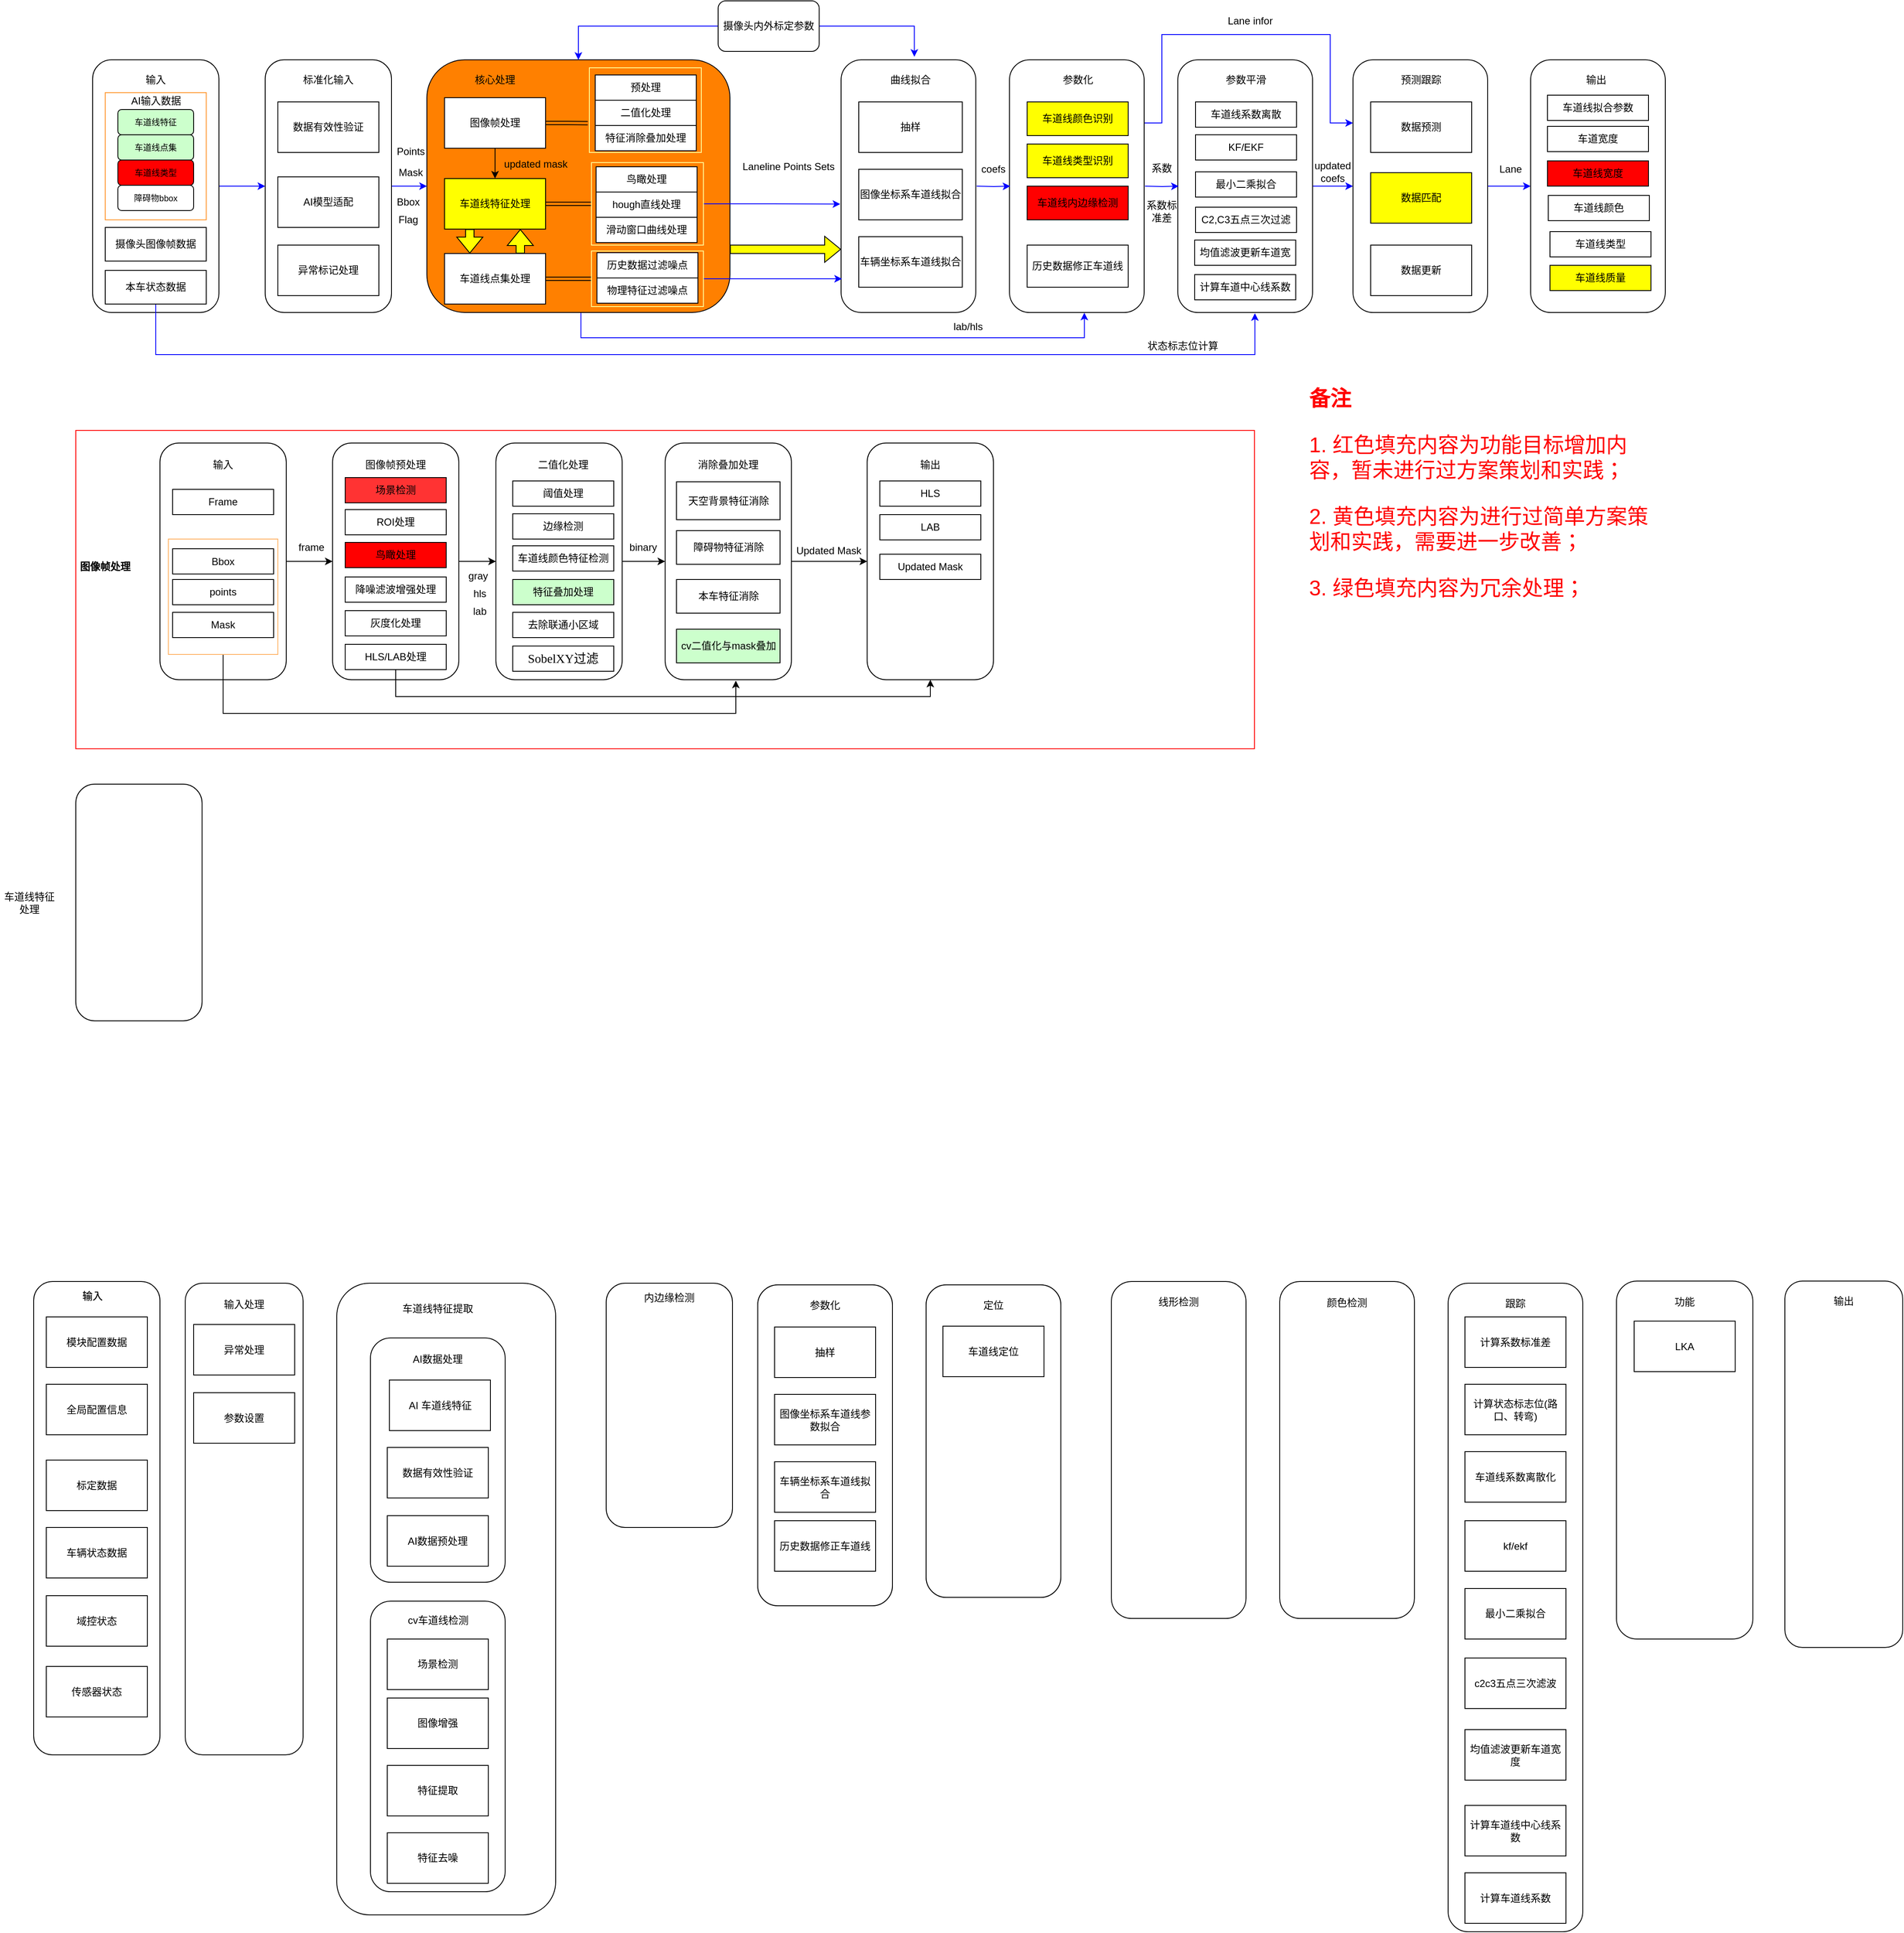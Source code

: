 <mxfile version="16.4.5" type="github" pages="4">
  <diagram id="OsNSjx1kqLn11gIg794z" name="车道线检测">
    <mxGraphModel dx="1038" dy="536" grid="1" gridSize="10" guides="1" tooltips="1" connect="1" arrows="1" fold="1" page="1" pageScale="1" pageWidth="827" pageHeight="1169" math="0" shadow="0">
      <root>
        <mxCell id="0" />
        <mxCell id="1" parent="0" />
        <mxCell id="H7W7E83JojFv2ZeTY5-T-4" style="edgeStyle=orthogonalEdgeStyle;rounded=0;orthogonalLoop=1;jettySize=auto;html=1;exitX=1;exitY=0.5;exitDx=0;exitDy=0;entryX=0;entryY=0.5;entryDx=0;entryDy=0;strokeColor=#0000FF;fillColor=#FF0000;" parent="1" source="H7W7E83JojFv2ZeTY5-T-5" target="H7W7E83JojFv2ZeTY5-T-128" edge="1">
          <mxGeometry relative="1" as="geometry" />
        </mxCell>
        <mxCell id="H7W7E83JojFv2ZeTY5-T-5" value="" style="rounded=1;whiteSpace=wrap;html=1;" parent="1" vertex="1">
          <mxGeometry x="1409" y="80" width="160" height="300" as="geometry" />
        </mxCell>
        <mxCell id="H7W7E83JojFv2ZeTY5-T-6" style="edgeStyle=orthogonalEdgeStyle;rounded=0;orthogonalLoop=1;jettySize=auto;html=1;exitX=1;exitY=0.5;exitDx=0;exitDy=0;entryX=0;entryY=0.5;entryDx=0;entryDy=0;strokeColor=#0000FF;" parent="1" edge="1">
          <mxGeometry relative="1" as="geometry">
            <mxPoint x="1370" y="230" as="sourcePoint" />
            <mxPoint x="1410" y="230" as="targetPoint" />
          </mxGeometry>
        </mxCell>
        <mxCell id="H7W7E83JojFv2ZeTY5-T-7" style="edgeStyle=orthogonalEdgeStyle;rounded=0;orthogonalLoop=1;jettySize=auto;html=1;exitX=1;exitY=0.25;exitDx=0;exitDy=0;entryX=0;entryY=0.25;entryDx=0;entryDy=0;strokeColor=#0000FF;fillColor=#FF0000;" parent="1" source="H7W7E83JojFv2ZeTY5-T-8" target="H7W7E83JojFv2ZeTY5-T-128" edge="1">
          <mxGeometry relative="1" as="geometry">
            <Array as="points">
              <mxPoint x="1390" y="155" />
              <mxPoint x="1390" y="50" />
              <mxPoint x="1590" y="50" />
              <mxPoint x="1590" y="155" />
            </Array>
          </mxGeometry>
        </mxCell>
        <mxCell id="H7W7E83JojFv2ZeTY5-T-8" value="" style="rounded=1;whiteSpace=wrap;html=1;" parent="1" vertex="1">
          <mxGeometry x="1209" y="80" width="160" height="300" as="geometry" />
        </mxCell>
        <mxCell id="H7W7E83JojFv2ZeTY5-T-9" style="edgeStyle=orthogonalEdgeStyle;rounded=0;orthogonalLoop=1;jettySize=auto;html=1;exitX=1;exitY=0.5;exitDx=0;exitDy=0;entryX=0;entryY=0.5;entryDx=0;entryDy=0;strokeColor=#0000FF;" parent="1" edge="1">
          <mxGeometry relative="1" as="geometry">
            <mxPoint x="1170" y="230" as="sourcePoint" />
            <mxPoint x="1210" y="230" as="targetPoint" />
          </mxGeometry>
        </mxCell>
        <mxCell id="H7W7E83JojFv2ZeTY5-T-10" value="" style="rounded=1;whiteSpace=wrap;html=1;" parent="1" vertex="1">
          <mxGeometry x="1009" y="80" width="160" height="300" as="geometry" />
        </mxCell>
        <mxCell id="H7W7E83JojFv2ZeTY5-T-11" style="edgeStyle=orthogonalEdgeStyle;rounded=0;orthogonalLoop=1;jettySize=auto;html=1;exitX=0.5;exitY=1;exitDx=0;exitDy=0;entryX=0.556;entryY=1.001;entryDx=0;entryDy=0;entryPerimeter=0;strokeColor=#0000FF;" parent="1" source="H7W7E83JojFv2ZeTY5-T-13" target="H7W7E83JojFv2ZeTY5-T-8" edge="1">
          <mxGeometry relative="1" as="geometry">
            <Array as="points">
              <mxPoint x="700" y="410" />
              <mxPoint x="1298" y="410" />
            </Array>
          </mxGeometry>
        </mxCell>
        <mxCell id="H7W7E83JojFv2ZeTY5-T-12" style="edgeStyle=orthogonalEdgeStyle;shape=flexArrow;rounded=0;orthogonalLoop=1;jettySize=auto;html=1;exitX=1;exitY=0.75;exitDx=0;exitDy=0;entryX=0;entryY=0.75;entryDx=0;entryDy=0;strokeColor=#000000;fillColor=#FFFF00;" parent="1" source="H7W7E83JojFv2ZeTY5-T-13" target="H7W7E83JojFv2ZeTY5-T-10" edge="1">
          <mxGeometry relative="1" as="geometry" />
        </mxCell>
        <mxCell id="H7W7E83JojFv2ZeTY5-T-13" value="" style="rounded=1;whiteSpace=wrap;html=1;fillColor=#FF8000;" parent="1" vertex="1">
          <mxGeometry x="517" y="80" width="360" height="300" as="geometry" />
        </mxCell>
        <mxCell id="H7W7E83JojFv2ZeTY5-T-14" style="edgeStyle=orthogonalEdgeStyle;rounded=0;orthogonalLoop=1;jettySize=auto;html=1;exitX=1;exitY=0.5;exitDx=0;exitDy=0;entryX=0;entryY=0.5;entryDx=0;entryDy=0;strokeColor=#0000FF;" parent="1" source="H7W7E83JojFv2ZeTY5-T-15" target="H7W7E83JojFv2ZeTY5-T-13" edge="1">
          <mxGeometry relative="1" as="geometry" />
        </mxCell>
        <mxCell id="H7W7E83JojFv2ZeTY5-T-15" value="" style="rounded=1;whiteSpace=wrap;html=1;" parent="1" vertex="1">
          <mxGeometry x="325" y="80" width="150" height="300" as="geometry" />
        </mxCell>
        <mxCell id="H7W7E83JojFv2ZeTY5-T-16" value="标准化输入" style="text;html=1;strokeColor=none;fillColor=none;align=center;verticalAlign=middle;whiteSpace=wrap;rounded=0;" parent="1" vertex="1">
          <mxGeometry x="360" y="89" width="80" height="30" as="geometry" />
        </mxCell>
        <mxCell id="H7W7E83JojFv2ZeTY5-T-17" value="AI模型适配" style="rounded=0;whiteSpace=wrap;html=1;" parent="1" vertex="1">
          <mxGeometry x="340" y="219" width="120" height="60" as="geometry" />
        </mxCell>
        <mxCell id="H7W7E83JojFv2ZeTY5-T-18" value="核心处理" style="text;html=1;strokeColor=none;fillColor=none;align=center;verticalAlign=middle;whiteSpace=wrap;rounded=0;" parent="1" vertex="1">
          <mxGeometry x="558" y="89" width="80" height="30" as="geometry" />
        </mxCell>
        <mxCell id="H7W7E83JojFv2ZeTY5-T-19" value="曲线拟合" style="text;html=1;strokeColor=none;fillColor=none;align=center;verticalAlign=middle;whiteSpace=wrap;rounded=0;" parent="1" vertex="1">
          <mxGeometry x="1060" y="89" width="63" height="30" as="geometry" />
        </mxCell>
        <mxCell id="H7W7E83JojFv2ZeTY5-T-20" value="抽样" style="rounded=0;whiteSpace=wrap;html=1;" parent="1" vertex="1">
          <mxGeometry x="1030" y="130" width="123" height="60" as="geometry" />
        </mxCell>
        <mxCell id="H7W7E83JojFv2ZeTY5-T-21" value="图像坐标系车道线拟合" style="rounded=0;whiteSpace=wrap;html=1;" parent="1" vertex="1">
          <mxGeometry x="1030" y="210" width="123" height="60" as="geometry" />
        </mxCell>
        <mxCell id="H7W7E83JojFv2ZeTY5-T-22" value="车辆坐标系车道线拟合" style="rounded=0;whiteSpace=wrap;html=1;" parent="1" vertex="1">
          <mxGeometry x="1030" y="290" width="123" height="60" as="geometry" />
        </mxCell>
        <mxCell id="H7W7E83JojFv2ZeTY5-T-23" value="历史数据修正车道线" style="rounded=0;whiteSpace=wrap;html=1;" parent="1" vertex="1">
          <mxGeometry x="1230" y="300" width="120" height="50" as="geometry" />
        </mxCell>
        <mxCell id="H7W7E83JojFv2ZeTY5-T-24" value="参数平滑" style="text;html=1;strokeColor=none;fillColor=none;align=center;verticalAlign=middle;whiteSpace=wrap;rounded=0;" parent="1" vertex="1">
          <mxGeometry x="1460" y="89" width="60" height="30" as="geometry" />
        </mxCell>
        <mxCell id="H7W7E83JojFv2ZeTY5-T-25" value="数据有效性验证" style="rounded=0;whiteSpace=wrap;html=1;" parent="1" vertex="1">
          <mxGeometry x="340" y="130" width="120" height="60" as="geometry" />
        </mxCell>
        <mxCell id="H7W7E83JojFv2ZeTY5-T-26" style="edgeStyle=orthogonalEdgeStyle;rounded=0;orthogonalLoop=1;jettySize=auto;html=1;exitX=1;exitY=0.5;exitDx=0;exitDy=0;entryX=0;entryY=0.5;entryDx=0;entryDy=0;strokeColor=#0000FF;" parent="1" source="H7W7E83JojFv2ZeTY5-T-27" target="H7W7E83JojFv2ZeTY5-T-15" edge="1">
          <mxGeometry relative="1" as="geometry" />
        </mxCell>
        <mxCell id="H7W7E83JojFv2ZeTY5-T-27" value="" style="rounded=1;whiteSpace=wrap;html=1;" parent="1" vertex="1">
          <mxGeometry x="120" y="80" width="150" height="300" as="geometry" />
        </mxCell>
        <mxCell id="H7W7E83JojFv2ZeTY5-T-28" value="输入" style="text;html=1;strokeColor=none;fillColor=none;align=center;verticalAlign=middle;whiteSpace=wrap;rounded=0;" parent="1" vertex="1">
          <mxGeometry x="165" y="89" width="60" height="30" as="geometry" />
        </mxCell>
        <mxCell id="H7W7E83JojFv2ZeTY5-T-29" value="" style="rounded=0;whiteSpace=wrap;html=1;fillColor=none;strokeColor=#FF9933;" parent="1" vertex="1">
          <mxGeometry x="135" y="119" width="120" height="151" as="geometry" />
        </mxCell>
        <mxCell id="H7W7E83JojFv2ZeTY5-T-30" style="edgeStyle=orthogonalEdgeStyle;rounded=0;orthogonalLoop=1;jettySize=auto;html=1;exitX=0.5;exitY=1;exitDx=0;exitDy=0;entryX=0.572;entryY=1.003;entryDx=0;entryDy=0;entryPerimeter=0;strokeColor=#0000FF;" parent="1" source="H7W7E83JojFv2ZeTY5-T-31" target="H7W7E83JojFv2ZeTY5-T-5" edge="1">
          <mxGeometry relative="1" as="geometry">
            <Array as="points">
              <mxPoint x="195" y="430" />
              <mxPoint x="1501" y="430" />
            </Array>
          </mxGeometry>
        </mxCell>
        <mxCell id="H7W7E83JojFv2ZeTY5-T-31" value="本车状态数据" style="rounded=0;whiteSpace=wrap;html=1;" parent="1" vertex="1">
          <mxGeometry x="135" y="330" width="120" height="40" as="geometry" />
        </mxCell>
        <mxCell id="H7W7E83JojFv2ZeTY5-T-32" value="&lt;font style=&quot;font-size: 10px&quot;&gt;车道线特征&lt;/font&gt;" style="rounded=1;whiteSpace=wrap;html=1;fillColor=#CCFFCC;" parent="1" vertex="1">
          <mxGeometry x="150" y="139" width="90" height="30" as="geometry" />
        </mxCell>
        <mxCell id="H7W7E83JojFv2ZeTY5-T-33" value="&lt;font style=&quot;font-size: 10px&quot;&gt;车道线点集&lt;/font&gt;" style="rounded=1;whiteSpace=wrap;html=1;fillColor=#CCFFCC;" parent="1" vertex="1">
          <mxGeometry x="150" y="169" width="90" height="30" as="geometry" />
        </mxCell>
        <mxCell id="H7W7E83JojFv2ZeTY5-T-34" value="&lt;font style=&quot;font-size: 10px&quot;&gt;车道线类型&lt;/font&gt;" style="rounded=1;whiteSpace=wrap;html=1;fillColor=#FF0000;" parent="1" vertex="1">
          <mxGeometry x="150" y="199" width="90" height="30" as="geometry" />
        </mxCell>
        <mxCell id="H7W7E83JojFv2ZeTY5-T-35" value="&lt;font style=&quot;font-size: 10px&quot;&gt;障碍物bbox&lt;/font&gt;" style="rounded=1;whiteSpace=wrap;html=1;fillColor=none;" parent="1" vertex="1">
          <mxGeometry x="150" y="229" width="90" height="30" as="geometry" />
        </mxCell>
        <mxCell id="H7W7E83JojFv2ZeTY5-T-36" value="AI输入数据" style="text;html=1;strokeColor=none;fillColor=none;align=center;verticalAlign=middle;whiteSpace=wrap;rounded=0;" parent="1" vertex="1">
          <mxGeometry x="162.5" y="119" width="65" height="20" as="geometry" />
        </mxCell>
        <mxCell id="H7W7E83JojFv2ZeTY5-T-37" value="摄像头图像帧数据" style="rounded=0;whiteSpace=wrap;html=1;" parent="1" vertex="1">
          <mxGeometry x="135" y="279" width="120" height="40" as="geometry" />
        </mxCell>
        <mxCell id="H7W7E83JojFv2ZeTY5-T-38" value="异常标记处理" style="rounded=0;whiteSpace=wrap;html=1;" parent="1" vertex="1">
          <mxGeometry x="340" y="300" width="120" height="60" as="geometry" />
        </mxCell>
        <mxCell id="H7W7E83JojFv2ZeTY5-T-39" style="edgeStyle=orthogonalEdgeStyle;shape=link;rounded=0;orthogonalLoop=1;jettySize=auto;html=1;exitX=1;exitY=0.5;exitDx=0;exitDy=0;entryX=0;entryY=0.5;entryDx=0;entryDy=0;strokeColor=#000000;" parent="1" source="H7W7E83JojFv2ZeTY5-T-41" target="H7W7E83JojFv2ZeTY5-T-126" edge="1">
          <mxGeometry relative="1" as="geometry" />
        </mxCell>
        <mxCell id="H7W7E83JojFv2ZeTY5-T-40" style="edgeStyle=orthogonalEdgeStyle;shape=flexArrow;rounded=0;orthogonalLoop=1;jettySize=auto;html=1;exitX=0.75;exitY=0;exitDx=0;exitDy=0;entryX=0.75;entryY=1;entryDx=0;entryDy=0;strokeColor=#000000;fillColor=#FFFF00;" parent="1" source="H7W7E83JojFv2ZeTY5-T-41" target="H7W7E83JojFv2ZeTY5-T-44" edge="1">
          <mxGeometry relative="1" as="geometry" />
        </mxCell>
        <mxCell id="H7W7E83JojFv2ZeTY5-T-41" value="车道线点集处理" style="rounded=0;whiteSpace=wrap;html=1;" parent="1" vertex="1">
          <mxGeometry x="538" y="310" width="120" height="60" as="geometry" />
        </mxCell>
        <mxCell id="H7W7E83JojFv2ZeTY5-T-42" style="edgeStyle=orthogonalEdgeStyle;shape=link;rounded=0;orthogonalLoop=1;jettySize=auto;html=1;exitX=1;exitY=0.5;exitDx=0;exitDy=0;entryX=0;entryY=0.5;entryDx=0;entryDy=0;strokeColor=#000000;" parent="1" source="H7W7E83JojFv2ZeTY5-T-44" target="H7W7E83JojFv2ZeTY5-T-124" edge="1">
          <mxGeometry relative="1" as="geometry" />
        </mxCell>
        <mxCell id="H7W7E83JojFv2ZeTY5-T-43" style="edgeStyle=orthogonalEdgeStyle;shape=flexArrow;rounded=0;orthogonalLoop=1;jettySize=auto;html=1;exitX=0.25;exitY=1;exitDx=0;exitDy=0;entryX=0.25;entryY=0;entryDx=0;entryDy=0;strokeColor=#000000;fillColor=#FFFF00;" parent="1" source="H7W7E83JojFv2ZeTY5-T-44" target="H7W7E83JojFv2ZeTY5-T-41" edge="1">
          <mxGeometry relative="1" as="geometry" />
        </mxCell>
        <mxCell id="H7W7E83JojFv2ZeTY5-T-44" value="车道线特征处理" style="rounded=0;whiteSpace=wrap;html=1;fillColor=#FFFF00;" parent="1" vertex="1">
          <mxGeometry x="538" y="221" width="120" height="60" as="geometry" />
        </mxCell>
        <mxCell id="H7W7E83JojFv2ZeTY5-T-45" value="参数化" style="text;html=1;strokeColor=none;fillColor=none;align=center;verticalAlign=middle;whiteSpace=wrap;rounded=0;" parent="1" vertex="1">
          <mxGeometry x="1258.5" y="89" width="63" height="30" as="geometry" />
        </mxCell>
        <mxCell id="H7W7E83JojFv2ZeTY5-T-46" value="车道线内边缘检测" style="rounded=0;whiteSpace=wrap;html=1;fillColor=#FF0000;" parent="1" vertex="1">
          <mxGeometry x="1230" y="230" width="120" height="40" as="geometry" />
        </mxCell>
        <mxCell id="H7W7E83JojFv2ZeTY5-T-47" value="车道线颜色识别" style="rounded=0;whiteSpace=wrap;html=1;fillColor=#FFFF00;" parent="1" vertex="1">
          <mxGeometry x="1230" y="130" width="120" height="40" as="geometry" />
        </mxCell>
        <mxCell id="H7W7E83JojFv2ZeTY5-T-48" style="edgeStyle=orthogonalEdgeStyle;rounded=0;orthogonalLoop=1;jettySize=auto;html=1;exitX=0.5;exitY=1;exitDx=0;exitDy=0;entryX=0.5;entryY=0;entryDx=0;entryDy=0;" parent="1" source="H7W7E83JojFv2ZeTY5-T-50" target="H7W7E83JojFv2ZeTY5-T-44" edge="1">
          <mxGeometry relative="1" as="geometry" />
        </mxCell>
        <mxCell id="H7W7E83JojFv2ZeTY5-T-49" style="edgeStyle=orthogonalEdgeStyle;shape=link;rounded=0;orthogonalLoop=1;jettySize=auto;html=1;exitX=1;exitY=0.5;exitDx=0;exitDy=0;entryX=-0.014;entryY=0.654;entryDx=0;entryDy=0;entryPerimeter=0;strokeColor=#000000;" parent="1" source="H7W7E83JojFv2ZeTY5-T-50" target="H7W7E83JojFv2ZeTY5-T-122" edge="1">
          <mxGeometry relative="1" as="geometry" />
        </mxCell>
        <mxCell id="H7W7E83JojFv2ZeTY5-T-50" value="图像帧处理" style="rounded=0;whiteSpace=wrap;html=1;" parent="1" vertex="1">
          <mxGeometry x="538" y="125" width="120" height="60" as="geometry" />
        </mxCell>
        <mxCell id="H7W7E83JojFv2ZeTY5-T-51" value="系数" style="text;html=1;strokeColor=none;fillColor=none;align=center;verticalAlign=middle;whiteSpace=wrap;rounded=0;" parent="1" vertex="1">
          <mxGeometry x="1370" y="199" width="40" height="20" as="geometry" />
        </mxCell>
        <mxCell id="H7W7E83JojFv2ZeTY5-T-52" value="Points" style="text;html=1;strokeColor=none;fillColor=none;align=center;verticalAlign=middle;whiteSpace=wrap;rounded=0;" parent="1" vertex="1">
          <mxGeometry x="478" y="179" width="40" height="20" as="geometry" />
        </mxCell>
        <mxCell id="H7W7E83JojFv2ZeTY5-T-53" value="Mask" style="text;html=1;strokeColor=none;fillColor=none;align=center;verticalAlign=middle;whiteSpace=wrap;rounded=0;" parent="1" vertex="1">
          <mxGeometry x="478" y="204" width="40" height="20" as="geometry" />
        </mxCell>
        <mxCell id="H7W7E83JojFv2ZeTY5-T-54" value="Bbox" style="text;html=1;strokeColor=none;fillColor=none;align=center;verticalAlign=middle;whiteSpace=wrap;rounded=0;" parent="1" vertex="1">
          <mxGeometry x="475" y="239" width="40" height="20" as="geometry" />
        </mxCell>
        <mxCell id="H7W7E83JojFv2ZeTY5-T-55" value="Flag" style="text;html=1;strokeColor=none;fillColor=none;align=center;verticalAlign=middle;whiteSpace=wrap;rounded=0;" parent="1" vertex="1">
          <mxGeometry x="475" y="260" width="40" height="20" as="geometry" />
        </mxCell>
        <mxCell id="H7W7E83JojFv2ZeTY5-T-56" style="edgeStyle=orthogonalEdgeStyle;rounded=0;orthogonalLoop=1;jettySize=auto;html=1;exitX=0;exitY=0.5;exitDx=0;exitDy=0;entryX=0.5;entryY=0;entryDx=0;entryDy=0;strokeColor=#0000FF;" parent="1" source="H7W7E83JojFv2ZeTY5-T-58" target="H7W7E83JojFv2ZeTY5-T-13" edge="1">
          <mxGeometry relative="1" as="geometry" />
        </mxCell>
        <mxCell id="H7W7E83JojFv2ZeTY5-T-57" style="edgeStyle=orthogonalEdgeStyle;rounded=0;orthogonalLoop=1;jettySize=auto;html=1;exitX=1;exitY=0.5;exitDx=0;exitDy=0;entryX=0.544;entryY=-0.012;entryDx=0;entryDy=0;entryPerimeter=0;strokeColor=#0000FF;" parent="1" source="H7W7E83JojFv2ZeTY5-T-58" target="H7W7E83JojFv2ZeTY5-T-10" edge="1">
          <mxGeometry relative="1" as="geometry">
            <mxPoint x="920" y="40" as="sourcePoint" />
          </mxGeometry>
        </mxCell>
        <mxCell id="H7W7E83JojFv2ZeTY5-T-58" value="摄像头内外标定参数" style="rounded=1;whiteSpace=wrap;html=1;fillColor=none;" parent="1" vertex="1">
          <mxGeometry x="863" y="10" width="120" height="60" as="geometry" />
        </mxCell>
        <mxCell id="H7W7E83JojFv2ZeTY5-T-59" value="coefs" style="text;html=1;strokeColor=none;fillColor=none;align=center;verticalAlign=middle;whiteSpace=wrap;rounded=0;" parent="1" vertex="1">
          <mxGeometry x="1170" y="200" width="40" height="20" as="geometry" />
        </mxCell>
        <mxCell id="H7W7E83JojFv2ZeTY5-T-60" value="车道线特征处理" style="text;html=1;strokeColor=none;fillColor=none;align=center;verticalAlign=middle;whiteSpace=wrap;rounded=0;" parent="1" vertex="1">
          <mxGeometry x="10" y="1046" width="70" height="69" as="geometry" />
        </mxCell>
        <mxCell id="H7W7E83JojFv2ZeTY5-T-61" value="&amp;nbsp;Laneline Points Sets" style="text;html=1;strokeColor=none;fillColor=none;align=center;verticalAlign=middle;whiteSpace=wrap;rounded=0;" parent="1" vertex="1">
          <mxGeometry x="885" y="194" width="120" height="26" as="geometry" />
        </mxCell>
        <mxCell id="H7W7E83JojFv2ZeTY5-T-62" value="" style="rounded=1;whiteSpace=wrap;html=1;" parent="1" vertex="1">
          <mxGeometry x="100" y="940" width="150" height="281" as="geometry" />
        </mxCell>
        <mxCell id="H7W7E83JojFv2ZeTY5-T-63" value="预处理" style="rounded=0;whiteSpace=wrap;html=1;" parent="1" vertex="1">
          <mxGeometry x="717" y="98" width="120" height="30" as="geometry" />
        </mxCell>
        <mxCell id="H7W7E83JojFv2ZeTY5-T-64" value="二值化处理" style="rounded=0;whiteSpace=wrap;html=1;" parent="1" vertex="1">
          <mxGeometry x="717" y="128" width="120" height="30" as="geometry" />
        </mxCell>
        <mxCell id="H7W7E83JojFv2ZeTY5-T-65" value="特征消除叠加处理" style="rounded=0;whiteSpace=wrap;html=1;" parent="1" vertex="1">
          <mxGeometry x="717" y="158" width="120" height="30" as="geometry" />
        </mxCell>
        <mxCell id="H7W7E83JojFv2ZeTY5-T-66" value="hough直线处理" style="rounded=0;whiteSpace=wrap;html=1;" parent="1" vertex="1">
          <mxGeometry x="718" y="237" width="120" height="30" as="geometry" />
        </mxCell>
        <mxCell id="H7W7E83JojFv2ZeTY5-T-67" value="滑动窗口曲线处理" style="rounded=0;whiteSpace=wrap;html=1;" parent="1" vertex="1">
          <mxGeometry x="718" y="267" width="120" height="30" as="geometry" />
        </mxCell>
        <mxCell id="H7W7E83JojFv2ZeTY5-T-68" value="鸟瞰处理" style="rounded=0;whiteSpace=wrap;html=1;" parent="1" vertex="1">
          <mxGeometry x="718" y="207" width="120" height="30" as="geometry" />
        </mxCell>
        <mxCell id="H7W7E83JojFv2ZeTY5-T-69" value="历史数据过滤噪点" style="rounded=0;whiteSpace=wrap;html=1;" parent="1" vertex="1">
          <mxGeometry x="719" y="309" width="120" height="30" as="geometry" />
        </mxCell>
        <mxCell id="H7W7E83JojFv2ZeTY5-T-70" value="物理特征过滤噪点" style="rounded=0;whiteSpace=wrap;html=1;" parent="1" vertex="1">
          <mxGeometry x="719" y="339" width="120" height="30" as="geometry" />
        </mxCell>
        <mxCell id="H7W7E83JojFv2ZeTY5-T-71" value="updated mask" style="text;html=1;strokeColor=none;fillColor=none;align=center;verticalAlign=middle;whiteSpace=wrap;rounded=0;" parent="1" vertex="1">
          <mxGeometry x="604" y="194" width="85" height="20" as="geometry" />
        </mxCell>
        <mxCell id="H7W7E83JojFv2ZeTY5-T-72" value="" style="group;fillColor=#FF0000;" parent="1" vertex="1" connectable="0">
          <mxGeometry x="100" y="520" width="1400" height="378" as="geometry" />
        </mxCell>
        <mxCell id="H7W7E83JojFv2ZeTY5-T-73" value="" style="rounded=0;whiteSpace=wrap;html=1;strokeColor=#FF0000;fillColor=#FFFFFF;" parent="H7W7E83JojFv2ZeTY5-T-72" vertex="1">
          <mxGeometry width="1400" height="378" as="geometry" />
        </mxCell>
        <mxCell id="H7W7E83JojFv2ZeTY5-T-74" value="" style="rounded=0;whiteSpace=wrap;html=1;fillColor=none;" parent="H7W7E83JojFv2ZeTY5-T-72" vertex="1">
          <mxGeometry x="110" y="121" width="130" height="151" as="geometry" />
        </mxCell>
        <mxCell id="H7W7E83JojFv2ZeTY5-T-75" value="" style="rounded=1;whiteSpace=wrap;html=1;" parent="H7W7E83JojFv2ZeTY5-T-72" vertex="1">
          <mxGeometry x="305" y="15" width="150" height="281" as="geometry" />
        </mxCell>
        <mxCell id="H7W7E83JojFv2ZeTY5-T-76" style="edgeStyle=orthogonalEdgeStyle;rounded=0;orthogonalLoop=1;jettySize=auto;html=1;exitX=1;exitY=0.5;exitDx=0;exitDy=0;entryX=0;entryY=0.5;entryDx=0;entryDy=0;" parent="H7W7E83JojFv2ZeTY5-T-72" source="H7W7E83JojFv2ZeTY5-T-77" target="H7W7E83JojFv2ZeTY5-T-75" edge="1">
          <mxGeometry relative="1" as="geometry" />
        </mxCell>
        <mxCell id="H7W7E83JojFv2ZeTY5-T-77" value="" style="rounded=1;whiteSpace=wrap;html=1;" parent="H7W7E83JojFv2ZeTY5-T-72" vertex="1">
          <mxGeometry x="100" y="15" width="150" height="281" as="geometry" />
        </mxCell>
        <mxCell id="H7W7E83JojFv2ZeTY5-T-78" value="输入" style="text;html=1;strokeColor=none;fillColor=none;align=center;verticalAlign=middle;whiteSpace=wrap;rounded=0;" parent="H7W7E83JojFv2ZeTY5-T-72" vertex="1">
          <mxGeometry x="135" y="26" width="80" height="30" as="geometry" />
        </mxCell>
        <mxCell id="H7W7E83JojFv2ZeTY5-T-79" value="图像帧预处理" style="text;html=1;strokeColor=none;fillColor=none;align=center;verticalAlign=middle;whiteSpace=wrap;rounded=0;" parent="H7W7E83JojFv2ZeTY5-T-72" vertex="1">
          <mxGeometry x="340" y="26" width="80" height="30" as="geometry" />
        </mxCell>
        <mxCell id="H7W7E83JojFv2ZeTY5-T-80" value="Frame" style="rounded=0;whiteSpace=wrap;html=1;" parent="H7W7E83JojFv2ZeTY5-T-72" vertex="1">
          <mxGeometry x="115" y="70" width="120" height="30" as="geometry" />
        </mxCell>
        <mxCell id="H7W7E83JojFv2ZeTY5-T-81" value="ROI处理" style="rounded=0;whiteSpace=wrap;html=1;" parent="H7W7E83JojFv2ZeTY5-T-72" vertex="1">
          <mxGeometry x="320" y="94" width="120" height="30" as="geometry" />
        </mxCell>
        <mxCell id="H7W7E83JojFv2ZeTY5-T-82" value="降噪滤波增强处理" style="rounded=0;whiteSpace=wrap;html=1;" parent="H7W7E83JojFv2ZeTY5-T-72" vertex="1">
          <mxGeometry x="320" y="174" width="120" height="30" as="geometry" />
        </mxCell>
        <mxCell id="H7W7E83JojFv2ZeTY5-T-83" value="灰度化处理" style="rounded=0;whiteSpace=wrap;html=1;" parent="H7W7E83JojFv2ZeTY5-T-72" vertex="1">
          <mxGeometry x="320" y="214" width="120" height="30" as="geometry" />
        </mxCell>
        <mxCell id="H7W7E83JojFv2ZeTY5-T-84" value="" style="rounded=1;whiteSpace=wrap;html=1;" parent="H7W7E83JojFv2ZeTY5-T-72" vertex="1">
          <mxGeometry x="499" y="15" width="150" height="281" as="geometry" />
        </mxCell>
        <mxCell id="H7W7E83JojFv2ZeTY5-T-85" style="edgeStyle=orthogonalEdgeStyle;rounded=0;orthogonalLoop=1;jettySize=auto;html=1;exitX=1;exitY=0.5;exitDx=0;exitDy=0;entryX=0;entryY=0.5;entryDx=0;entryDy=0;" parent="H7W7E83JojFv2ZeTY5-T-72" source="H7W7E83JojFv2ZeTY5-T-75" target="H7W7E83JojFv2ZeTY5-T-84" edge="1">
          <mxGeometry relative="1" as="geometry" />
        </mxCell>
        <mxCell id="H7W7E83JojFv2ZeTY5-T-86" value="二值化处理" style="text;html=1;strokeColor=none;fillColor=none;align=center;verticalAlign=middle;whiteSpace=wrap;rounded=0;" parent="H7W7E83JojFv2ZeTY5-T-72" vertex="1">
          <mxGeometry x="539" y="26" width="80" height="30" as="geometry" />
        </mxCell>
        <mxCell id="H7W7E83JojFv2ZeTY5-T-87" value="阈值处理" style="rounded=0;whiteSpace=wrap;html=1;" parent="H7W7E83JojFv2ZeTY5-T-72" vertex="1">
          <mxGeometry x="519" y="60" width="120" height="30" as="geometry" />
        </mxCell>
        <mxCell id="H7W7E83JojFv2ZeTY5-T-88" value="边缘检测" style="rounded=0;whiteSpace=wrap;html=1;" parent="H7W7E83JojFv2ZeTY5-T-72" vertex="1">
          <mxGeometry x="519" y="99" width="120" height="30" as="geometry" />
        </mxCell>
        <mxCell id="H7W7E83JojFv2ZeTY5-T-89" value="HLS/LAB处理" style="rounded=0;whiteSpace=wrap;html=1;" parent="H7W7E83JojFv2ZeTY5-T-72" vertex="1">
          <mxGeometry x="320" y="254" width="120" height="30" as="geometry" />
        </mxCell>
        <mxCell id="H7W7E83JojFv2ZeTY5-T-90" value="车道线颜色特征检测" style="rounded=0;whiteSpace=wrap;html=1;" parent="H7W7E83JojFv2ZeTY5-T-72" vertex="1">
          <mxGeometry x="519" y="137" width="120" height="30" as="geometry" />
        </mxCell>
        <mxCell id="H7W7E83JojFv2ZeTY5-T-91" value="特征叠加处理" style="rounded=0;whiteSpace=wrap;html=1;fillColor=#CCFFCC;" parent="H7W7E83JojFv2ZeTY5-T-72" vertex="1">
          <mxGeometry x="519" y="177" width="120" height="30" as="geometry" />
        </mxCell>
        <mxCell id="H7W7E83JojFv2ZeTY5-T-92" value="去除联通小区域" style="rounded=0;whiteSpace=wrap;html=1;" parent="H7W7E83JojFv2ZeTY5-T-72" vertex="1">
          <mxGeometry x="519" y="216" width="120" height="30" as="geometry" />
        </mxCell>
        <mxCell id="H7W7E83JojFv2ZeTY5-T-93" value="&lt;p style=&quot;margin-top: 0pt ; margin-bottom: 0pt ; margin-left: 0in ; text-indent: 0in&quot;&gt;&lt;span style=&quot;font-size: 11pt ; font-family: &amp;#34;calibri&amp;#34;&quot;&gt;SobelXY&lt;/span&gt;&lt;span style=&quot;font-size: 11pt&quot;&gt;过滤&lt;/span&gt;&lt;/p&gt;" style="rounded=0;whiteSpace=wrap;html=1;" parent="H7W7E83JojFv2ZeTY5-T-72" vertex="1">
          <mxGeometry x="519" y="256" width="120" height="30" as="geometry" />
        </mxCell>
        <mxCell id="H7W7E83JojFv2ZeTY5-T-94" value="鸟瞰处理" style="rounded=0;whiteSpace=wrap;html=1;fillColor=#FF0000;" parent="H7W7E83JojFv2ZeTY5-T-72" vertex="1">
          <mxGeometry x="320" y="133" width="120" height="30" as="geometry" />
        </mxCell>
        <mxCell id="H7W7E83JojFv2ZeTY5-T-95" value="" style="rounded=1;whiteSpace=wrap;html=1;" parent="H7W7E83JojFv2ZeTY5-T-72" vertex="1">
          <mxGeometry x="700" y="15" width="150" height="281" as="geometry" />
        </mxCell>
        <mxCell id="H7W7E83JojFv2ZeTY5-T-96" style="edgeStyle=orthogonalEdgeStyle;rounded=0;orthogonalLoop=1;jettySize=auto;html=1;exitX=1;exitY=0.5;exitDx=0;exitDy=0;entryX=0;entryY=0.5;entryDx=0;entryDy=0;" parent="H7W7E83JojFv2ZeTY5-T-72" source="H7W7E83JojFv2ZeTY5-T-84" target="H7W7E83JojFv2ZeTY5-T-95" edge="1">
          <mxGeometry relative="1" as="geometry" />
        </mxCell>
        <mxCell id="H7W7E83JojFv2ZeTY5-T-97" value="消除叠加处理" style="text;html=1;strokeColor=none;fillColor=none;align=center;verticalAlign=middle;whiteSpace=wrap;rounded=0;" parent="H7W7E83JojFv2ZeTY5-T-72" vertex="1">
          <mxGeometry x="735" y="26" width="80" height="30" as="geometry" />
        </mxCell>
        <mxCell id="H7W7E83JojFv2ZeTY5-T-98" value="天空背景特征消除" style="rounded=0;whiteSpace=wrap;html=1;" parent="H7W7E83JojFv2ZeTY5-T-72" vertex="1">
          <mxGeometry x="713.5" y="61" width="123" height="45" as="geometry" />
        </mxCell>
        <mxCell id="H7W7E83JojFv2ZeTY5-T-99" value="障碍物特征消除" style="rounded=0;whiteSpace=wrap;html=1;" parent="H7W7E83JojFv2ZeTY5-T-72" vertex="1">
          <mxGeometry x="713.5" y="119" width="123" height="40" as="geometry" />
        </mxCell>
        <mxCell id="H7W7E83JojFv2ZeTY5-T-100" value="本车特征消除" style="rounded=0;whiteSpace=wrap;html=1;" parent="H7W7E83JojFv2ZeTY5-T-72" vertex="1">
          <mxGeometry x="713.5" y="177" width="123" height="40" as="geometry" />
        </mxCell>
        <mxCell id="H7W7E83JojFv2ZeTY5-T-101" value="" style="rounded=1;whiteSpace=wrap;html=1;" parent="H7W7E83JojFv2ZeTY5-T-72" vertex="1">
          <mxGeometry x="940" y="15" width="150" height="281" as="geometry" />
        </mxCell>
        <mxCell id="H7W7E83JojFv2ZeTY5-T-102" style="edgeStyle=orthogonalEdgeStyle;rounded=0;orthogonalLoop=1;jettySize=auto;html=1;exitX=0.5;exitY=1;exitDx=0;exitDy=0;" parent="H7W7E83JojFv2ZeTY5-T-72" source="H7W7E83JojFv2ZeTY5-T-89" target="H7W7E83JojFv2ZeTY5-T-101" edge="1">
          <mxGeometry relative="1" as="geometry">
            <Array as="points">
              <mxPoint x="380" y="316" />
              <mxPoint x="1015" y="316" />
            </Array>
          </mxGeometry>
        </mxCell>
        <mxCell id="H7W7E83JojFv2ZeTY5-T-103" style="edgeStyle=orthogonalEdgeStyle;rounded=0;orthogonalLoop=1;jettySize=auto;html=1;exitX=1;exitY=0.5;exitDx=0;exitDy=0;entryX=0;entryY=0.5;entryDx=0;entryDy=0;" parent="H7W7E83JojFv2ZeTY5-T-72" source="H7W7E83JojFv2ZeTY5-T-95" target="H7W7E83JojFv2ZeTY5-T-101" edge="1">
          <mxGeometry relative="1" as="geometry" />
        </mxCell>
        <mxCell id="H7W7E83JojFv2ZeTY5-T-104" value="输出" style="text;html=1;strokeColor=none;fillColor=none;align=center;verticalAlign=middle;whiteSpace=wrap;rounded=0;" parent="H7W7E83JojFv2ZeTY5-T-72" vertex="1">
          <mxGeometry x="975" y="26" width="80" height="30" as="geometry" />
        </mxCell>
        <mxCell id="H7W7E83JojFv2ZeTY5-T-105" value="Bbox" style="rounded=0;whiteSpace=wrap;html=1;" parent="H7W7E83JojFv2ZeTY5-T-72" vertex="1">
          <mxGeometry x="115" y="140.5" width="120" height="30" as="geometry" />
        </mxCell>
        <mxCell id="H7W7E83JojFv2ZeTY5-T-106" value="points" style="rounded=0;whiteSpace=wrap;html=1;" parent="H7W7E83JojFv2ZeTY5-T-72" vertex="1">
          <mxGeometry x="115" y="177" width="120" height="30" as="geometry" />
        </mxCell>
        <mxCell id="H7W7E83JojFv2ZeTY5-T-107" value="Mask" style="rounded=0;whiteSpace=wrap;html=1;" parent="H7W7E83JojFv2ZeTY5-T-72" vertex="1">
          <mxGeometry x="115" y="216" width="120" height="30" as="geometry" />
        </mxCell>
        <mxCell id="H7W7E83JojFv2ZeTY5-T-108" value="cv二值化与mask叠加" style="rounded=0;whiteSpace=wrap;html=1;fillColor=#CCFFCC;" parent="H7W7E83JojFv2ZeTY5-T-72" vertex="1">
          <mxGeometry x="713.5" y="236" width="123" height="40" as="geometry" />
        </mxCell>
        <mxCell id="H7W7E83JojFv2ZeTY5-T-109" style="edgeStyle=orthogonalEdgeStyle;rounded=0;orthogonalLoop=1;jettySize=auto;html=1;exitX=0.5;exitY=1;exitDx=0;exitDy=0;entryX=0.56;entryY=1.004;entryDx=0;entryDy=0;entryPerimeter=0;" parent="H7W7E83JojFv2ZeTY5-T-72" source="H7W7E83JojFv2ZeTY5-T-110" target="H7W7E83JojFv2ZeTY5-T-95" edge="1">
          <mxGeometry relative="1" as="geometry">
            <Array as="points">
              <mxPoint x="175" y="336" />
              <mxPoint x="784" y="336" />
            </Array>
          </mxGeometry>
        </mxCell>
        <mxCell id="H7W7E83JojFv2ZeTY5-T-110" value="" style="rounded=0;whiteSpace=wrap;html=1;fillColor=none;strokeColor=#FFB366;" parent="H7W7E83JojFv2ZeTY5-T-72" vertex="1">
          <mxGeometry x="110" y="129" width="130" height="137" as="geometry" />
        </mxCell>
        <mxCell id="H7W7E83JojFv2ZeTY5-T-111" value="frame" style="text;html=1;strokeColor=none;fillColor=none;align=center;verticalAlign=middle;whiteSpace=wrap;rounded=0;" parent="H7W7E83JojFv2ZeTY5-T-72" vertex="1">
          <mxGeometry x="260" y="129" width="40" height="20" as="geometry" />
        </mxCell>
        <mxCell id="H7W7E83JojFv2ZeTY5-T-112" value="gray" style="text;html=1;strokeColor=none;fillColor=none;align=center;verticalAlign=middle;whiteSpace=wrap;rounded=0;" parent="H7W7E83JojFv2ZeTY5-T-72" vertex="1">
          <mxGeometry x="458" y="163" width="40" height="20" as="geometry" />
        </mxCell>
        <mxCell id="H7W7E83JojFv2ZeTY5-T-113" value="hls" style="text;html=1;strokeColor=none;fillColor=none;align=center;verticalAlign=middle;whiteSpace=wrap;rounded=0;" parent="H7W7E83JojFv2ZeTY5-T-72" vertex="1">
          <mxGeometry x="460" y="184" width="40" height="20" as="geometry" />
        </mxCell>
        <mxCell id="H7W7E83JojFv2ZeTY5-T-114" value="lab" style="text;html=1;strokeColor=none;fillColor=none;align=center;verticalAlign=middle;whiteSpace=wrap;rounded=0;" parent="H7W7E83JojFv2ZeTY5-T-72" vertex="1">
          <mxGeometry x="460" y="205" width="40" height="20" as="geometry" />
        </mxCell>
        <mxCell id="H7W7E83JojFv2ZeTY5-T-115" value="binary" style="text;html=1;strokeColor=none;fillColor=none;align=center;verticalAlign=middle;whiteSpace=wrap;rounded=0;" parent="H7W7E83JojFv2ZeTY5-T-72" vertex="1">
          <mxGeometry x="654" y="129" width="40" height="20" as="geometry" />
        </mxCell>
        <mxCell id="H7W7E83JojFv2ZeTY5-T-116" value="Updated Mask" style="text;html=1;strokeColor=none;fillColor=none;align=center;verticalAlign=middle;whiteSpace=wrap;rounded=0;" parent="H7W7E83JojFv2ZeTY5-T-72" vertex="1">
          <mxGeometry x="852" y="129" width="84.5" height="28" as="geometry" />
        </mxCell>
        <mxCell id="H7W7E83JojFv2ZeTY5-T-117" value="HLS" style="rounded=0;whiteSpace=wrap;html=1;" parent="H7W7E83JojFv2ZeTY5-T-72" vertex="1">
          <mxGeometry x="955" y="60" width="120" height="30" as="geometry" />
        </mxCell>
        <mxCell id="H7W7E83JojFv2ZeTY5-T-118" value="LAB" style="rounded=0;whiteSpace=wrap;html=1;" parent="H7W7E83JojFv2ZeTY5-T-72" vertex="1">
          <mxGeometry x="955" y="100" width="120" height="30" as="geometry" />
        </mxCell>
        <mxCell id="H7W7E83JojFv2ZeTY5-T-119" value="Updated Mask" style="rounded=0;whiteSpace=wrap;html=1;" parent="H7W7E83JojFv2ZeTY5-T-72" vertex="1">
          <mxGeometry x="955" y="147" width="120" height="30" as="geometry" />
        </mxCell>
        <mxCell id="H7W7E83JojFv2ZeTY5-T-120" value="&lt;b&gt;图像帧处理&lt;/b&gt;" style="text;html=1;strokeColor=none;fillColor=none;align=center;verticalAlign=middle;whiteSpace=wrap;rounded=0;" parent="H7W7E83JojFv2ZeTY5-T-72" vertex="1">
          <mxGeometry y="127" width="70" height="69" as="geometry" />
        </mxCell>
        <mxCell id="H7W7E83JojFv2ZeTY5-T-121" value="场景检测" style="rounded=0;whiteSpace=wrap;html=1;fillColor=#FF3333;" parent="H7W7E83JojFv2ZeTY5-T-72" vertex="1">
          <mxGeometry x="320" y="56" width="120" height="30" as="geometry" />
        </mxCell>
        <mxCell id="H7W7E83JojFv2ZeTY5-T-122" value="" style="rounded=0;whiteSpace=wrap;html=1;fillColor=none;strokeColor=#FFFF99;" parent="1" vertex="1">
          <mxGeometry x="710" y="89.5" width="133" height="100.5" as="geometry" />
        </mxCell>
        <mxCell id="H7W7E83JojFv2ZeTY5-T-123" style="edgeStyle=orthogonalEdgeStyle;rounded=0;orthogonalLoop=1;jettySize=auto;html=1;exitX=1;exitY=0.5;exitDx=0;exitDy=0;entryX=-0.006;entryY=0.571;entryDx=0;entryDy=0;entryPerimeter=0;strokeColor=#0000FF;" parent="1" source="H7W7E83JojFv2ZeTY5-T-124" target="H7W7E83JojFv2ZeTY5-T-10" edge="1">
          <mxGeometry relative="1" as="geometry" />
        </mxCell>
        <mxCell id="H7W7E83JojFv2ZeTY5-T-124" value="" style="rounded=0;whiteSpace=wrap;html=1;fillColor=none;strokeColor=#FFFF99;" parent="1" vertex="1">
          <mxGeometry x="712.5" y="202" width="133" height="98" as="geometry" />
        </mxCell>
        <mxCell id="H7W7E83JojFv2ZeTY5-T-125" style="edgeStyle=orthogonalEdgeStyle;rounded=0;orthogonalLoop=1;jettySize=auto;html=1;exitX=1;exitY=0.5;exitDx=0;exitDy=0;strokeColor=#0000FF;" parent="1" source="H7W7E83JojFv2ZeTY5-T-126" edge="1">
          <mxGeometry relative="1" as="geometry">
            <mxPoint x="1010.0" y="340" as="targetPoint" />
          </mxGeometry>
        </mxCell>
        <mxCell id="H7W7E83JojFv2ZeTY5-T-126" value="" style="rounded=0;whiteSpace=wrap;html=1;fillColor=none;strokeColor=#FFFF99;" parent="1" vertex="1">
          <mxGeometry x="712.5" y="307" width="133" height="66" as="geometry" />
        </mxCell>
        <mxCell id="H7W7E83JojFv2ZeTY5-T-127" style="edgeStyle=orthogonalEdgeStyle;rounded=0;orthogonalLoop=1;jettySize=auto;html=1;exitX=1;exitY=0.5;exitDx=0;exitDy=0;entryX=0;entryY=0.5;entryDx=0;entryDy=0;strokeColor=#0000FF;fillColor=#FF0000;" parent="1" source="H7W7E83JojFv2ZeTY5-T-128" target="H7W7E83JojFv2ZeTY5-T-143" edge="1">
          <mxGeometry relative="1" as="geometry" />
        </mxCell>
        <mxCell id="H7W7E83JojFv2ZeTY5-T-128" value="" style="rounded=1;whiteSpace=wrap;html=1;" parent="1" vertex="1">
          <mxGeometry x="1617" y="80" width="160" height="300" as="geometry" />
        </mxCell>
        <mxCell id="H7W7E83JojFv2ZeTY5-T-129" value="预测跟踪" style="text;html=1;strokeColor=none;fillColor=none;align=center;verticalAlign=middle;whiteSpace=wrap;rounded=0;" parent="1" vertex="1">
          <mxGeometry x="1668" y="89" width="60" height="30" as="geometry" />
        </mxCell>
        <mxCell id="H7W7E83JojFv2ZeTY5-T-130" value="数据预测" style="rounded=0;whiteSpace=wrap;html=1;" parent="1" vertex="1">
          <mxGeometry x="1638" y="130" width="120" height="60" as="geometry" />
        </mxCell>
        <mxCell id="H7W7E83JojFv2ZeTY5-T-131" value="数据匹配" style="rounded=0;whiteSpace=wrap;html=1;fillColor=#FFFF00;" parent="1" vertex="1">
          <mxGeometry x="1638" y="214" width="120" height="60" as="geometry" />
        </mxCell>
        <mxCell id="H7W7E83JojFv2ZeTY5-T-132" value="数据更新" style="rounded=0;whiteSpace=wrap;html=1;" parent="1" vertex="1">
          <mxGeometry x="1638" y="300" width="120" height="60" as="geometry" />
        </mxCell>
        <mxCell id="H7W7E83JojFv2ZeTY5-T-133" value="车道线系数离散" style="rounded=0;whiteSpace=wrap;html=1;" parent="1" vertex="1">
          <mxGeometry x="1430" y="130" width="120" height="30" as="geometry" />
        </mxCell>
        <mxCell id="H7W7E83JojFv2ZeTY5-T-134" value="KF/EKF" style="rounded=0;whiteSpace=wrap;html=1;" parent="1" vertex="1">
          <mxGeometry x="1430" y="169" width="120" height="30" as="geometry" />
        </mxCell>
        <mxCell id="H7W7E83JojFv2ZeTY5-T-135" value="最小二乘拟合" style="rounded=0;whiteSpace=wrap;html=1;" parent="1" vertex="1">
          <mxGeometry x="1430" y="213" width="120" height="30" as="geometry" />
        </mxCell>
        <mxCell id="H7W7E83JojFv2ZeTY5-T-136" value="C2,C3五点三次过滤" style="rounded=0;whiteSpace=wrap;html=1;" parent="1" vertex="1">
          <mxGeometry x="1430" y="255" width="120" height="30" as="geometry" />
        </mxCell>
        <mxCell id="H7W7E83JojFv2ZeTY5-T-137" value="均值滤波更新车道宽" style="rounded=0;whiteSpace=wrap;html=1;" parent="1" vertex="1">
          <mxGeometry x="1429" y="294" width="120" height="30" as="geometry" />
        </mxCell>
        <mxCell id="H7W7E83JojFv2ZeTY5-T-138" value="计算车道中心线系数" style="rounded=0;whiteSpace=wrap;html=1;" parent="1" vertex="1">
          <mxGeometry x="1429" y="335" width="120" height="30" as="geometry" />
        </mxCell>
        <mxCell id="H7W7E83JojFv2ZeTY5-T-139" value="系数标准差" style="text;html=1;strokeColor=none;fillColor=none;align=center;verticalAlign=middle;whiteSpace=wrap;rounded=0;" parent="1" vertex="1">
          <mxGeometry x="1370" y="250" width="40" height="20" as="geometry" />
        </mxCell>
        <mxCell id="H7W7E83JojFv2ZeTY5-T-140" value="状态标志位计算" style="text;html=1;strokeColor=none;fillColor=none;align=center;verticalAlign=middle;whiteSpace=wrap;rounded=0;" parent="1" vertex="1">
          <mxGeometry x="1300" y="410" width="230" height="20" as="geometry" />
        </mxCell>
        <mxCell id="H7W7E83JojFv2ZeTY5-T-141" value="Lane infor" style="text;html=1;strokeColor=none;fillColor=none;align=center;verticalAlign=middle;whiteSpace=wrap;rounded=0;" parent="1" vertex="1">
          <mxGeometry x="1460" y="24" width="70" height="20" as="geometry" />
        </mxCell>
        <mxCell id="H7W7E83JojFv2ZeTY5-T-142" value="lab/hls" style="text;html=1;strokeColor=none;fillColor=none;align=center;verticalAlign=middle;whiteSpace=wrap;rounded=0;" parent="1" vertex="1">
          <mxGeometry x="1090" y="387" width="140" height="20" as="geometry" />
        </mxCell>
        <mxCell id="H7W7E83JojFv2ZeTY5-T-143" value="" style="rounded=1;whiteSpace=wrap;html=1;" parent="1" vertex="1">
          <mxGeometry x="1828" y="80" width="160" height="300" as="geometry" />
        </mxCell>
        <mxCell id="H7W7E83JojFv2ZeTY5-T-144" value="输出" style="text;html=1;strokeColor=none;fillColor=none;align=center;verticalAlign=middle;whiteSpace=wrap;rounded=0;" parent="1" vertex="1">
          <mxGeometry x="1876" y="89" width="60" height="30" as="geometry" />
        </mxCell>
        <mxCell id="H7W7E83JojFv2ZeTY5-T-145" value="车道线拟合参数" style="rounded=0;whiteSpace=wrap;html=1;" parent="1" vertex="1">
          <mxGeometry x="1848" y="122" width="120" height="30" as="geometry" />
        </mxCell>
        <mxCell id="H7W7E83JojFv2ZeTY5-T-146" value="车道宽度" style="rounded=0;whiteSpace=wrap;html=1;" parent="1" vertex="1">
          <mxGeometry x="1848" y="159" width="120" height="30" as="geometry" />
        </mxCell>
        <mxCell id="H7W7E83JojFv2ZeTY5-T-147" value="车道线宽度" style="rounded=0;whiteSpace=wrap;html=1;fillColor=#FF0000;" parent="1" vertex="1">
          <mxGeometry x="1848" y="200" width="120" height="30" as="geometry" />
        </mxCell>
        <mxCell id="H7W7E83JojFv2ZeTY5-T-148" value="车道线类型识别" style="rounded=0;whiteSpace=wrap;html=1;fillColor=#FFFF00;" parent="1" vertex="1">
          <mxGeometry x="1230" y="180" width="120" height="40" as="geometry" />
        </mxCell>
        <mxCell id="H7W7E83JojFv2ZeTY5-T-149" value="车道线颜色" style="rounded=0;whiteSpace=wrap;html=1;" parent="1" vertex="1">
          <mxGeometry x="1849" y="241" width="120" height="30" as="geometry" />
        </mxCell>
        <mxCell id="H7W7E83JojFv2ZeTY5-T-150" value="车道线类型" style="rounded=0;whiteSpace=wrap;html=1;" parent="1" vertex="1">
          <mxGeometry x="1851" y="284" width="120" height="30" as="geometry" />
        </mxCell>
        <mxCell id="H7W7E83JojFv2ZeTY5-T-151" value="车道线质量" style="rounded=0;whiteSpace=wrap;html=1;fillColor=#FFFF00;" parent="1" vertex="1">
          <mxGeometry x="1851" y="324" width="120" height="30" as="geometry" />
        </mxCell>
        <mxCell id="H7W7E83JojFv2ZeTY5-T-152" value="Lane&amp;nbsp;" style="text;html=1;strokeColor=none;fillColor=none;align=center;verticalAlign=middle;whiteSpace=wrap;rounded=0;" parent="1" vertex="1">
          <mxGeometry x="1771" y="200" width="70" height="20" as="geometry" />
        </mxCell>
        <mxCell id="H7W7E83JojFv2ZeTY5-T-153" value="updated coefs" style="text;html=1;strokeColor=none;fillColor=none;align=center;verticalAlign=middle;whiteSpace=wrap;rounded=0;" parent="1" vertex="1">
          <mxGeometry x="1573" y="203" width="40" height="20" as="geometry" />
        </mxCell>
        <mxCell id="H7W7E83JojFv2ZeTY5-T-154" value="&lt;h1 style=&quot;font-size: 25px&quot;&gt;&lt;font style=&quot;font-size: 25px&quot; color=&quot;#ff0000&quot;&gt;备注&lt;/font&gt;&lt;/h1&gt;&lt;p style=&quot;font-size: 25px&quot;&gt;&lt;font style=&quot;font-size: 25px&quot; color=&quot;#ff0000&quot;&gt;1. 红色填充内容为功能目标增加内容，暂未进行过方案策划和实践；&lt;/font&gt;&lt;/p&gt;&lt;p style=&quot;font-size: 25px&quot;&gt;&lt;font style=&quot;font-size: 25px&quot; color=&quot;#ff0000&quot;&gt;2. 黄色填充内容为进行过简单方案策划和实践，需要进一步改善；&lt;/font&gt;&lt;/p&gt;&lt;p style=&quot;font-size: 25px&quot;&gt;&lt;font style=&quot;font-size: 25px&quot; color=&quot;#ff0000&quot;&gt;3. 绿色填充内容为冗余处理；&lt;/font&gt;&lt;/p&gt;" style="text;html=1;strokeColor=none;fillColor=none;spacing=5;spacingTop=-20;whiteSpace=wrap;overflow=hidden;rounded=0;" parent="1" vertex="1">
          <mxGeometry x="1560" y="460" width="430" height="330" as="geometry" />
        </mxCell>
        <mxCell id="MngH1dSkYIS05_fxqza1-1" value="" style="rounded=1;whiteSpace=wrap;html=1;" parent="1" vertex="1">
          <mxGeometry x="410" y="1532.5" width="260" height="750" as="geometry" />
        </mxCell>
        <mxCell id="MngH1dSkYIS05_fxqza1-2" value="" style="rounded=1;whiteSpace=wrap;html=1;" parent="1" vertex="1">
          <mxGeometry x="50" y="1530.5" width="150" height="562" as="geometry" />
        </mxCell>
        <mxCell id="MngH1dSkYIS05_fxqza1-3" value="" style="rounded=1;whiteSpace=wrap;html=1;" parent="1" vertex="1">
          <mxGeometry x="1110" y="1534.5" width="160" height="371" as="geometry" />
        </mxCell>
        <mxCell id="MngH1dSkYIS05_fxqza1-4" value="" style="rounded=1;whiteSpace=wrap;html=1;" parent="1" vertex="1">
          <mxGeometry x="910" y="1534.5" width="160" height="381" as="geometry" />
        </mxCell>
        <mxCell id="MngH1dSkYIS05_fxqza1-5" value="" style="rounded=1;whiteSpace=wrap;html=1;" parent="1" vertex="1">
          <mxGeometry x="730" y="1532.5" width="150" height="290" as="geometry" />
        </mxCell>
        <mxCell id="MngH1dSkYIS05_fxqza1-6" value="内边缘检测" style="text;html=1;strokeColor=none;fillColor=none;align=center;verticalAlign=middle;whiteSpace=wrap;rounded=0;" parent="1" vertex="1">
          <mxGeometry x="765" y="1534.5" width="80" height="30" as="geometry" />
        </mxCell>
        <mxCell id="MngH1dSkYIS05_fxqza1-7" value="参数化" style="text;html=1;strokeColor=none;fillColor=none;align=center;verticalAlign=middle;whiteSpace=wrap;rounded=0;" parent="1" vertex="1">
          <mxGeometry x="960" y="1543.5" width="60" height="30" as="geometry" />
        </mxCell>
        <mxCell id="MngH1dSkYIS05_fxqza1-8" value="抽样" style="rounded=0;whiteSpace=wrap;html=1;" parent="1" vertex="1">
          <mxGeometry x="930" y="1584.5" width="120" height="60" as="geometry" />
        </mxCell>
        <mxCell id="MngH1dSkYIS05_fxqza1-9" value="图像坐标系车道线参数拟合" style="rounded=0;whiteSpace=wrap;html=1;" parent="1" vertex="1">
          <mxGeometry x="930" y="1664.5" width="120" height="60" as="geometry" />
        </mxCell>
        <mxCell id="MngH1dSkYIS05_fxqza1-10" value="车辆坐标系车道线拟合" style="rounded=0;whiteSpace=wrap;html=1;" parent="1" vertex="1">
          <mxGeometry x="930" y="1744.5" width="120" height="60" as="geometry" />
        </mxCell>
        <mxCell id="MngH1dSkYIS05_fxqza1-11" value="历史数据修正车道线" style="rounded=0;whiteSpace=wrap;html=1;" parent="1" vertex="1">
          <mxGeometry x="930" y="1814.5" width="120" height="60" as="geometry" />
        </mxCell>
        <mxCell id="MngH1dSkYIS05_fxqza1-12" value="定位" style="text;html=1;strokeColor=none;fillColor=none;align=center;verticalAlign=middle;whiteSpace=wrap;rounded=0;" parent="1" vertex="1">
          <mxGeometry x="1160" y="1543.5" width="60" height="30" as="geometry" />
        </mxCell>
        <mxCell id="MngH1dSkYIS05_fxqza1-13" value="车道线定位" style="rounded=0;whiteSpace=wrap;html=1;" parent="1" vertex="1">
          <mxGeometry x="1130" y="1583.5" width="120" height="60" as="geometry" />
        </mxCell>
        <mxCell id="MngH1dSkYIS05_fxqza1-14" value="输入" style="text;html=1;strokeColor=none;fillColor=none;align=center;verticalAlign=middle;whiteSpace=wrap;rounded=0;" parent="1" vertex="1">
          <mxGeometry x="90" y="1532.5" width="60" height="30" as="geometry" />
        </mxCell>
        <mxCell id="MngH1dSkYIS05_fxqza1-15" value="" style="rounded=1;whiteSpace=wrap;html=1;" parent="1" vertex="1">
          <mxGeometry x="1730" y="1532.5" width="160" height="770" as="geometry" />
        </mxCell>
        <mxCell id="MngH1dSkYIS05_fxqza1-16" value="" style="rounded=1;whiteSpace=wrap;html=1;" parent="1" vertex="1">
          <mxGeometry x="1110" y="1534.5" width="160" height="371" as="geometry" />
        </mxCell>
        <mxCell id="MngH1dSkYIS05_fxqza1-17" value="" style="rounded=1;whiteSpace=wrap;html=1;" parent="1" vertex="1">
          <mxGeometry x="910" y="1534.5" width="160" height="381" as="geometry" />
        </mxCell>
        <mxCell id="MngH1dSkYIS05_fxqza1-18" value="参数化" style="text;html=1;strokeColor=none;fillColor=none;align=center;verticalAlign=middle;whiteSpace=wrap;rounded=0;" parent="1" vertex="1">
          <mxGeometry x="960" y="1543.5" width="60" height="30" as="geometry" />
        </mxCell>
        <mxCell id="MngH1dSkYIS05_fxqza1-19" value="抽样" style="rounded=0;whiteSpace=wrap;html=1;" parent="1" vertex="1">
          <mxGeometry x="930" y="1584.5" width="120" height="60" as="geometry" />
        </mxCell>
        <mxCell id="MngH1dSkYIS05_fxqza1-20" value="图像坐标系车道线参数拟合" style="rounded=0;whiteSpace=wrap;html=1;" parent="1" vertex="1">
          <mxGeometry x="930" y="1664.5" width="120" height="60" as="geometry" />
        </mxCell>
        <mxCell id="MngH1dSkYIS05_fxqza1-21" value="车辆坐标系车道线拟合" style="rounded=0;whiteSpace=wrap;html=1;" parent="1" vertex="1">
          <mxGeometry x="930" y="1744.5" width="120" height="60" as="geometry" />
        </mxCell>
        <mxCell id="MngH1dSkYIS05_fxqza1-22" value="历史数据修正车道线" style="rounded=0;whiteSpace=wrap;html=1;" parent="1" vertex="1">
          <mxGeometry x="930" y="1814.5" width="120" height="60" as="geometry" />
        </mxCell>
        <mxCell id="MngH1dSkYIS05_fxqza1-23" value="定位" style="text;html=1;strokeColor=none;fillColor=none;align=center;verticalAlign=middle;whiteSpace=wrap;rounded=0;" parent="1" vertex="1">
          <mxGeometry x="1160" y="1543.5" width="60" height="30" as="geometry" />
        </mxCell>
        <mxCell id="MngH1dSkYIS05_fxqza1-24" value="车道线定位" style="rounded=0;whiteSpace=wrap;html=1;" parent="1" vertex="1">
          <mxGeometry x="1130" y="1583.5" width="120" height="60" as="geometry" />
        </mxCell>
        <mxCell id="MngH1dSkYIS05_fxqza1-25" value="跟踪" style="text;html=1;strokeColor=none;fillColor=none;align=center;verticalAlign=middle;whiteSpace=wrap;rounded=0;" parent="1" vertex="1">
          <mxGeometry x="1780" y="1541.5" width="60" height="30" as="geometry" />
        </mxCell>
        <mxCell id="MngH1dSkYIS05_fxqza1-26" value="输入" style="text;html=1;strokeColor=none;fillColor=none;align=center;verticalAlign=middle;whiteSpace=wrap;rounded=0;" parent="1" vertex="1">
          <mxGeometry x="90" y="1532.5" width="60" height="30" as="geometry" />
        </mxCell>
        <mxCell id="MngH1dSkYIS05_fxqza1-27" value="" style="rounded=1;whiteSpace=wrap;html=1;" parent="1" vertex="1">
          <mxGeometry x="1330" y="1530.5" width="160" height="400" as="geometry" />
        </mxCell>
        <mxCell id="MngH1dSkYIS05_fxqza1-28" value="线形检测" style="text;html=1;strokeColor=none;fillColor=none;align=center;verticalAlign=middle;whiteSpace=wrap;rounded=0;" parent="1" vertex="1">
          <mxGeometry x="1380" y="1539.5" width="60" height="30" as="geometry" />
        </mxCell>
        <mxCell id="MngH1dSkYIS05_fxqza1-29" value="" style="rounded=1;whiteSpace=wrap;html=1;" parent="1" vertex="1">
          <mxGeometry x="1530" y="1530.5" width="160" height="400" as="geometry" />
        </mxCell>
        <mxCell id="MngH1dSkYIS05_fxqza1-30" value="颜色检测" style="text;html=1;strokeColor=none;fillColor=none;align=center;verticalAlign=middle;whiteSpace=wrap;rounded=0;" parent="1" vertex="1">
          <mxGeometry x="1580" y="1540.5" width="60" height="30" as="geometry" />
        </mxCell>
        <mxCell id="MngH1dSkYIS05_fxqza1-31" value="" style="rounded=1;whiteSpace=wrap;html=1;" parent="1" vertex="1">
          <mxGeometry x="450" y="1910" width="160" height="345" as="geometry" />
        </mxCell>
        <mxCell id="MngH1dSkYIS05_fxqza1-32" value="cv车道线检测" style="text;html=1;strokeColor=none;fillColor=none;align=center;verticalAlign=middle;whiteSpace=wrap;rounded=0;" parent="1" vertex="1">
          <mxGeometry x="487.5" y="1917.5" width="85" height="30" as="geometry" />
        </mxCell>
        <mxCell id="MngH1dSkYIS05_fxqza1-33" value="模块配置数据" style="rounded=0;whiteSpace=wrap;html=1;" parent="1" vertex="1">
          <mxGeometry x="65" y="1572.5" width="120" height="60" as="geometry" />
        </mxCell>
        <mxCell id="MngH1dSkYIS05_fxqza1-34" value="全局配置信息" style="rounded=0;whiteSpace=wrap;html=1;" parent="1" vertex="1">
          <mxGeometry x="65" y="1652.5" width="120" height="60" as="geometry" />
        </mxCell>
        <mxCell id="MngH1dSkYIS05_fxqza1-35" value="标定数据" style="rounded=0;whiteSpace=wrap;html=1;" parent="1" vertex="1">
          <mxGeometry x="65" y="1742.5" width="120" height="60" as="geometry" />
        </mxCell>
        <mxCell id="MngH1dSkYIS05_fxqza1-36" value="" style="group" parent="1" vertex="1" connectable="0">
          <mxGeometry x="450" y="1597.5" width="160" height="290" as="geometry" />
        </mxCell>
        <mxCell id="MngH1dSkYIS05_fxqza1-37" value="" style="rounded=1;whiteSpace=wrap;html=1;" parent="MngH1dSkYIS05_fxqza1-36" vertex="1">
          <mxGeometry width="160" height="290" as="geometry" />
        </mxCell>
        <mxCell id="MngH1dSkYIS05_fxqza1-38" value="AI数据预处理" style="rounded=0;whiteSpace=wrap;html=1;" parent="MngH1dSkYIS05_fxqza1-36" vertex="1">
          <mxGeometry x="20" y="211" width="120" height="60" as="geometry" />
        </mxCell>
        <mxCell id="MngH1dSkYIS05_fxqza1-39" value="数据有效性验证" style="rounded=0;whiteSpace=wrap;html=1;" parent="MngH1dSkYIS05_fxqza1-36" vertex="1">
          <mxGeometry x="20" y="130" width="120" height="60" as="geometry" />
        </mxCell>
        <mxCell id="MngH1dSkYIS05_fxqza1-40" value="AI数据处理" style="text;html=1;strokeColor=none;fillColor=none;align=center;verticalAlign=middle;whiteSpace=wrap;rounded=0;" parent="MngH1dSkYIS05_fxqza1-36" vertex="1">
          <mxGeometry x="40" y="10" width="80" height="30" as="geometry" />
        </mxCell>
        <mxCell id="MngH1dSkYIS05_fxqza1-41" value="AI 车道线特征" style="rounded=0;whiteSpace=wrap;html=1;" parent="MngH1dSkYIS05_fxqza1-36" vertex="1">
          <mxGeometry x="22.5" y="50" width="120" height="60" as="geometry" />
        </mxCell>
        <mxCell id="MngH1dSkYIS05_fxqza1-42" value="场景检测" style="rounded=0;whiteSpace=wrap;html=1;" parent="1" vertex="1">
          <mxGeometry x="470" y="1955" width="120" height="60" as="geometry" />
        </mxCell>
        <mxCell id="MngH1dSkYIS05_fxqza1-43" value="特征提取" style="rounded=0;whiteSpace=wrap;html=1;" parent="1" vertex="1">
          <mxGeometry x="470" y="2105" width="120" height="60" as="geometry" />
        </mxCell>
        <mxCell id="MngH1dSkYIS05_fxqza1-44" value="特征去噪" style="rounded=0;whiteSpace=wrap;html=1;" parent="1" vertex="1">
          <mxGeometry x="470" y="2185" width="120" height="60" as="geometry" />
        </mxCell>
        <mxCell id="MngH1dSkYIS05_fxqza1-45" value="图像增强" style="rounded=0;whiteSpace=wrap;html=1;" parent="1" vertex="1">
          <mxGeometry x="470" y="2025" width="120" height="60" as="geometry" />
        </mxCell>
        <mxCell id="MngH1dSkYIS05_fxqza1-46" value="车辆状态数据" style="rounded=0;whiteSpace=wrap;html=1;" parent="1" vertex="1">
          <mxGeometry x="65" y="1822.5" width="120" height="60" as="geometry" />
        </mxCell>
        <mxCell id="MngH1dSkYIS05_fxqza1-47" value="域控状态" style="rounded=0;whiteSpace=wrap;html=1;" parent="1" vertex="1">
          <mxGeometry x="65" y="1903.5" width="120" height="60" as="geometry" />
        </mxCell>
        <mxCell id="MngH1dSkYIS05_fxqza1-48" value="传感器状态" style="rounded=0;whiteSpace=wrap;html=1;" parent="1" vertex="1">
          <mxGeometry x="65" y="1987.5" width="120" height="60" as="geometry" />
        </mxCell>
        <mxCell id="MngH1dSkYIS05_fxqza1-49" value="" style="rounded=1;whiteSpace=wrap;html=1;" parent="1" vertex="1">
          <mxGeometry x="230" y="1532.5" width="140" height="560" as="geometry" />
        </mxCell>
        <mxCell id="MngH1dSkYIS05_fxqza1-50" value="输入处理" style="text;html=1;strokeColor=none;fillColor=none;align=center;verticalAlign=middle;whiteSpace=wrap;rounded=0;" parent="1" vertex="1">
          <mxGeometry x="270" y="1542.5" width="60" height="30" as="geometry" />
        </mxCell>
        <mxCell id="MngH1dSkYIS05_fxqza1-51" value="异常处理" style="rounded=0;whiteSpace=wrap;html=1;" parent="1" vertex="1">
          <mxGeometry x="240" y="1581.5" width="120" height="60" as="geometry" />
        </mxCell>
        <mxCell id="MngH1dSkYIS05_fxqza1-52" value="参数设置" style="rounded=0;whiteSpace=wrap;html=1;" parent="1" vertex="1">
          <mxGeometry x="240" y="1662.5" width="120" height="60" as="geometry" />
        </mxCell>
        <mxCell id="MngH1dSkYIS05_fxqza1-53" value="车道线特征提取" style="text;html=1;strokeColor=none;fillColor=none;align=center;verticalAlign=middle;whiteSpace=wrap;rounded=0;" parent="1" vertex="1">
          <mxGeometry x="485" y="1547.5" width="90" height="30" as="geometry" />
        </mxCell>
        <mxCell id="MngH1dSkYIS05_fxqza1-54" value="计算系数标准差" style="rounded=0;whiteSpace=wrap;html=1;" parent="1" vertex="1">
          <mxGeometry x="1750" y="1572.5" width="120" height="60" as="geometry" />
        </mxCell>
        <mxCell id="MngH1dSkYIS05_fxqza1-55" value="计算状态标志位(路口、转弯)" style="rounded=0;whiteSpace=wrap;html=1;" parent="1" vertex="1">
          <mxGeometry x="1750" y="1652.5" width="120" height="60" as="geometry" />
        </mxCell>
        <mxCell id="MngH1dSkYIS05_fxqza1-56" value="车道线系数离散化" style="rounded=0;whiteSpace=wrap;html=1;" parent="1" vertex="1">
          <mxGeometry x="1750" y="1732.5" width="120" height="60" as="geometry" />
        </mxCell>
        <mxCell id="MngH1dSkYIS05_fxqza1-57" value="kf/ekf" style="rounded=0;whiteSpace=wrap;html=1;" parent="1" vertex="1">
          <mxGeometry x="1750" y="1814.5" width="120" height="60" as="geometry" />
        </mxCell>
        <mxCell id="MngH1dSkYIS05_fxqza1-58" value="最小二乘拟合" style="rounded=0;whiteSpace=wrap;html=1;" parent="1" vertex="1">
          <mxGeometry x="1750" y="1895" width="120" height="60" as="geometry" />
        </mxCell>
        <mxCell id="MngH1dSkYIS05_fxqza1-59" value="c2c3五点三次滤波" style="rounded=0;whiteSpace=wrap;html=1;" parent="1" vertex="1">
          <mxGeometry x="1750" y="1977.5" width="120" height="60" as="geometry" />
        </mxCell>
        <mxCell id="MngH1dSkYIS05_fxqza1-60" value="均值滤波更新车道宽度" style="rounded=0;whiteSpace=wrap;html=1;" parent="1" vertex="1">
          <mxGeometry x="1750" y="2062.5" width="120" height="60" as="geometry" />
        </mxCell>
        <mxCell id="MngH1dSkYIS05_fxqza1-61" value="计算车道线中心线系数" style="rounded=0;whiteSpace=wrap;html=1;" parent="1" vertex="1">
          <mxGeometry x="1750" y="2152.5" width="120" height="60" as="geometry" />
        </mxCell>
        <mxCell id="MngH1dSkYIS05_fxqza1-62" value="" style="rounded=1;whiteSpace=wrap;html=1;" parent="1" vertex="1">
          <mxGeometry x="1930" y="1530" width="162" height="425" as="geometry" />
        </mxCell>
        <mxCell id="MngH1dSkYIS05_fxqza1-63" value="功能" style="text;html=1;strokeColor=none;fillColor=none;align=center;verticalAlign=middle;whiteSpace=wrap;rounded=0;" parent="1" vertex="1">
          <mxGeometry x="1981" y="1539.5" width="60" height="30" as="geometry" />
        </mxCell>
        <mxCell id="MngH1dSkYIS05_fxqza1-64" value="LKA" style="rounded=0;whiteSpace=wrap;html=1;" parent="1" vertex="1">
          <mxGeometry x="1951" y="1577.5" width="120" height="60" as="geometry" />
        </mxCell>
        <mxCell id="MngH1dSkYIS05_fxqza1-65" value="计算车道线系数" style="rounded=0;whiteSpace=wrap;html=1;" parent="1" vertex="1">
          <mxGeometry x="1750" y="2232.5" width="120" height="60" as="geometry" />
        </mxCell>
        <mxCell id="MngH1dSkYIS05_fxqza1-66" value="" style="rounded=1;whiteSpace=wrap;html=1;" parent="1" vertex="1">
          <mxGeometry x="2130" y="1530" width="140" height="435" as="geometry" />
        </mxCell>
        <mxCell id="MngH1dSkYIS05_fxqza1-67" value="输出" style="text;html=1;strokeColor=none;fillColor=none;align=center;verticalAlign=middle;whiteSpace=wrap;rounded=0;" parent="1" vertex="1">
          <mxGeometry x="2170" y="1538.5" width="60" height="30" as="geometry" />
        </mxCell>
      </root>
    </mxGraphModel>
  </diagram>
  <diagram id="OLalbrC-j_oRMpUqDN2w" name="障碍物检测">
    <mxGraphModel dx="1038" dy="536" grid="1" gridSize="10" guides="1" tooltips="1" connect="1" arrows="1" fold="1" page="1" pageScale="1" pageWidth="827" pageHeight="1169" math="0" shadow="0">
      <root>
        <mxCell id="UPlCOH2j74Vt2fCVQCUx-0" />
        <mxCell id="UPlCOH2j74Vt2fCVQCUx-1" parent="UPlCOH2j74Vt2fCVQCUx-0" />
      </root>
    </mxGraphModel>
  </diagram>
  <diagram id="tOY8CpyhBFpcaZT0mGBY" name="多传感器融合">
    <mxGraphModel dx="3460" dy="2956" grid="1" gridSize="10" guides="1" tooltips="1" connect="1" arrows="1" fold="1" page="1" pageScale="1" pageWidth="827" pageHeight="1169" math="0" shadow="0">
      <root>
        <mxCell id="qrQe8VKDjoJQSSapWJR--0" />
        <mxCell id="qrQe8VKDjoJQSSapWJR--1" parent="qrQe8VKDjoJQSSapWJR--0" />
        <mxCell id="qrQe8VKDjoJQSSapWJR--2" value="x" style="group;fillColor=#f5f5f5;strokeColor=#666666;fontColor=#333333;" parent="qrQe8VKDjoJQSSapWJR--1" vertex="1" connectable="0">
          <mxGeometry x="70" y="-30" width="460" height="200" as="geometry" />
        </mxCell>
        <mxCell id="qrQe8VKDjoJQSSapWJR--3" value="" style="rounded=0;whiteSpace=wrap;html=1;fillColor=#bac8d3;strokeColor=#23445d;" parent="qrQe8VKDjoJQSSapWJR--2" vertex="1">
          <mxGeometry width="460" height="200" as="geometry" />
        </mxCell>
        <mxCell id="qrQe8VKDjoJQSSapWJR--4" value="GPS/IMU" style="rounded=0;whiteSpace=wrap;html=1;fillColor=#f9f7ed;strokeColor=#36393d;" parent="qrQe8VKDjoJQSSapWJR--2" vertex="1">
          <mxGeometry x="10" y="50" width="120" height="60" as="geometry" />
        </mxCell>
        <mxCell id="qrQe8VKDjoJQSSapWJR--5" value="相机" style="rounded=0;whiteSpace=wrap;html=1;fillColor=#f9f7ed;strokeColor=#36393d;" parent="qrQe8VKDjoJQSSapWJR--2" vertex="1">
          <mxGeometry x="170" y="50" width="120" height="60" as="geometry" />
        </mxCell>
        <mxCell id="qrQe8VKDjoJQSSapWJR--6" value="毫米波雷达" style="rounded=0;whiteSpace=wrap;html=1;fillColor=#f9f7ed;strokeColor=#36393d;" parent="qrQe8VKDjoJQSSapWJR--2" vertex="1">
          <mxGeometry x="10" y="120" width="120" height="60" as="geometry" />
        </mxCell>
        <mxCell id="qrQe8VKDjoJQSSapWJR--7" value="激光雷达" style="rounded=0;whiteSpace=wrap;html=1;fillColor=#f9f7ed;strokeColor=#36393d;" parent="qrQe8VKDjoJQSSapWJR--2" vertex="1">
          <mxGeometry x="170" y="120" width="120" height="60" as="geometry" />
        </mxCell>
        <mxCell id="qrQe8VKDjoJQSSapWJR--8" value="标定" style="rounded=0;whiteSpace=wrap;html=1;fillColor=#f9f7ed;strokeColor=#36393d;" parent="qrQe8VKDjoJQSSapWJR--2" vertex="1">
          <mxGeometry x="320" y="50" width="120" height="60" as="geometry" />
        </mxCell>
        <mxCell id="qrQe8VKDjoJQSSapWJR--9" value="融合定位" style="rounded=0;whiteSpace=wrap;html=1;fillColor=#f9f7ed;strokeColor=#36393d;" parent="qrQe8VKDjoJQSSapWJR--2" vertex="1">
          <mxGeometry x="320" y="120" width="120" height="60" as="geometry" />
        </mxCell>
        <mxCell id="qrQe8VKDjoJQSSapWJR--10" value="&lt;h1&gt;传感&lt;/h1&gt;" style="text;html=1;strokeColor=none;fillColor=none;align=center;verticalAlign=middle;whiteSpace=wrap;rounded=0;" parent="qrQe8VKDjoJQSSapWJR--2" vertex="1">
          <mxGeometry y="10" width="70" height="20" as="geometry" />
        </mxCell>
        <mxCell id="qrQe8VKDjoJQSSapWJR--11" value="" style="group;fillColor=none;" parent="qrQe8VKDjoJQSSapWJR--1" vertex="1" connectable="0">
          <mxGeometry x="543.06" y="-30" width="406.94" height="430" as="geometry" />
        </mxCell>
        <mxCell id="qrQe8VKDjoJQSSapWJR--12" value="" style="rounded=0;whiteSpace=wrap;html=1;fillColor=#bac8d3;strokeColor=#23445d;" parent="qrQe8VKDjoJQSSapWJR--11" vertex="1">
          <mxGeometry width="406.94" height="430" as="geometry" />
        </mxCell>
        <mxCell id="qrQe8VKDjoJQSSapWJR--13" value="&lt;div align=&quot;center&quot;&gt;时&lt;/div&gt;&lt;div align=&quot;center&quot;&gt;空&lt;/div&gt;&lt;div align=&quot;center&quot;&gt;配&lt;/div&gt;&lt;div align=&quot;center&quot;&gt;准&lt;/div&gt;&lt;div align=&quot;center&quot;&gt;运&lt;/div&gt;&lt;div align=&quot;center&quot;&gt;动&lt;/div&gt;&lt;div align=&quot;center&quot;&gt;补&lt;/div&gt;&lt;div align=&quot;center&quot;&gt;偿&lt;/div&gt;" style="rounded=0;whiteSpace=wrap;html=1;fillColor=#f9f7ed;strokeColor=#36393d;align=center;" parent="qrQe8VKDjoJQSSapWJR--11" vertex="1">
          <mxGeometry x="9.87" y="60" width="37.07" height="340" as="geometry" />
        </mxCell>
        <mxCell id="qrQe8VKDjoJQSSapWJR--14" value="&lt;h1&gt;融合&lt;/h1&gt;" style="text;html=1;strokeColor=none;fillColor=none;align=center;verticalAlign=middle;whiteSpace=wrap;rounded=0;" parent="qrQe8VKDjoJQSSapWJR--11" vertex="1">
          <mxGeometry x="9.865" y="10" width="69.048" height="20" as="geometry" />
        </mxCell>
        <mxCell id="qrQe8VKDjoJQSSapWJR--15" value="&lt;div align=&quot;center&quot;&gt;航&lt;/div&gt;&lt;div align=&quot;center&quot;&gt;迹&lt;/div&gt;&lt;div align=&quot;center&quot;&gt;关&lt;/div&gt;&lt;div align=&quot;center&quot;&gt;联&lt;br&gt;&lt;/div&gt;" style="rounded=0;whiteSpace=wrap;html=1;fillColor=#f9f7ed;strokeColor=#36393d;align=center;" parent="qrQe8VKDjoJQSSapWJR--11" vertex="1">
          <mxGeometry x="66.94" y="60" width="37.07" height="340" as="geometry" />
        </mxCell>
        <mxCell id="qrQe8VKDjoJQSSapWJR--16" value="&lt;div align=&quot;center&quot;&gt;航&lt;/div&gt;&lt;div align=&quot;center&quot;&gt;迹&lt;/div&gt;&lt;div align=&quot;center&quot;&gt;融&lt;/div&gt;&lt;div align=&quot;center&quot;&gt;合&lt;br&gt;&lt;/div&gt;" style="rounded=0;whiteSpace=wrap;html=1;fillColor=#f9f7ed;strokeColor=#36393d;align=center;" parent="qrQe8VKDjoJQSSapWJR--11" vertex="1">
          <mxGeometry x="126.94" y="60" width="37.07" height="340" as="geometry" />
        </mxCell>
        <mxCell id="qrQe8VKDjoJQSSapWJR--17" value="&lt;div align=&quot;center&quot;&gt;航&lt;/div&gt;&lt;div align=&quot;center&quot;&gt;迹&lt;/div&gt;&lt;div align=&quot;center&quot;&gt;管&lt;/div&gt;&lt;div align=&quot;center&quot;&gt;理&lt;br&gt;&lt;/div&gt;" style="rounded=0;whiteSpace=wrap;html=1;fillColor=#f9f7ed;strokeColor=#36393d;align=center;" parent="qrQe8VKDjoJQSSapWJR--11" vertex="1">
          <mxGeometry x="196.94" y="60" width="37.07" height="340" as="geometry" />
        </mxCell>
        <mxCell id="qrQe8VKDjoJQSSapWJR--18" value="&lt;div&gt;目&lt;/div&gt;&lt;div&gt;标&lt;/div&gt;&lt;div&gt;跟&lt;/div&gt;&lt;div&gt;踪&lt;/div&gt;&lt;div&gt;预&lt;/div&gt;&lt;div&gt;测&lt;/div&gt;" style="rounded=0;whiteSpace=wrap;html=1;fillColor=#f9f7ed;strokeColor=#36393d;align=center;" parent="qrQe8VKDjoJQSSapWJR--11" vertex="1">
          <mxGeometry x="266.94" y="60" width="37.07" height="340" as="geometry" />
        </mxCell>
        <mxCell id="qrQe8VKDjoJQSSapWJR--19" value="&lt;div&gt;车&lt;/div&gt;&lt;div&gt;周&lt;/div&gt;&lt;div&gt;环&lt;/div&gt;&lt;div&gt;境&lt;/div&gt;&lt;div&gt;重&lt;/div&gt;&lt;div&gt;建&lt;/div&gt;" style="rounded=0;whiteSpace=wrap;html=1;fillColor=#f9f7ed;strokeColor=#36393d;align=center;" parent="qrQe8VKDjoJQSSapWJR--11" vertex="1">
          <mxGeometry x="336.94" y="60" width="37.07" height="340" as="geometry" />
        </mxCell>
        <mxCell id="qrQe8VKDjoJQSSapWJR--20" value="" style="group" parent="qrQe8VKDjoJQSSapWJR--1" vertex="1" connectable="0">
          <mxGeometry x="70" y="180" width="460" height="220" as="geometry" />
        </mxCell>
        <mxCell id="qrQe8VKDjoJQSSapWJR--21" value="" style="rounded=0;whiteSpace=wrap;html=1;fillColor=#bac8d3;strokeColor=#23445d;" parent="qrQe8VKDjoJQSSapWJR--20" vertex="1">
          <mxGeometry width="460" height="220" as="geometry" />
        </mxCell>
        <mxCell id="qrQe8VKDjoJQSSapWJR--22" value="视觉障碍物识别" style="rounded=0;whiteSpace=wrap;html=1;fillColor=#f9f7ed;strokeColor=#36393d;" parent="qrQe8VKDjoJQSSapWJR--20" vertex="1">
          <mxGeometry x="9.456" y="50" width="118.367" height="60" as="geometry" />
        </mxCell>
        <mxCell id="qrQe8VKDjoJQSSapWJR--23" value="视觉车道线识别" style="rounded=0;whiteSpace=wrap;html=1;fillColor=#f9f7ed;strokeColor=#36393d;" parent="qrQe8VKDjoJQSSapWJR--20" vertex="1">
          <mxGeometry x="167.279" y="50" width="118.367" height="60" as="geometry" />
        </mxCell>
        <mxCell id="qrQe8VKDjoJQSSapWJR--24" value="视觉测距" style="rounded=0;whiteSpace=wrap;html=1;fillColor=#f9f7ed;strokeColor=#36393d;" parent="qrQe8VKDjoJQSSapWJR--20" vertex="1">
          <mxGeometry x="325.102" y="50" width="118.367" height="60" as="geometry" />
        </mxCell>
        <mxCell id="qrQe8VKDjoJQSSapWJR--25" value="激光可行驶区域" style="rounded=0;whiteSpace=wrap;html=1;fillColor=#f9f7ed;strokeColor=#36393d;" parent="qrQe8VKDjoJQSSapWJR--20" vertex="1">
          <mxGeometry x="167.279" y="130" width="118.367" height="60" as="geometry" />
        </mxCell>
        <mxCell id="qrQe8VKDjoJQSSapWJR--26" value="激光障碍物识别" style="rounded=0;whiteSpace=wrap;html=1;fillColor=#f9f7ed;strokeColor=#36393d;" parent="qrQe8VKDjoJQSSapWJR--20" vertex="1">
          <mxGeometry x="9.456" y="130" width="118.367" height="60" as="geometry" />
        </mxCell>
        <mxCell id="qrQe8VKDjoJQSSapWJR--27" value="激光高精度地图构建" style="rounded=0;whiteSpace=wrap;html=1;fillColor=#f9f7ed;strokeColor=#36393d;" parent="qrQe8VKDjoJQSSapWJR--20" vertex="1">
          <mxGeometry x="325.102" y="130" width="118.367" height="60" as="geometry" />
        </mxCell>
        <mxCell id="qrQe8VKDjoJQSSapWJR--28" value="&lt;h1&gt;感知&lt;/h1&gt;" style="text;html=1;strokeColor=none;fillColor=none;align=center;verticalAlign=middle;whiteSpace=wrap;rounded=0;" parent="qrQe8VKDjoJQSSapWJR--20" vertex="1">
          <mxGeometry x="9.456" y="20" width="69.048" height="20" as="geometry" />
        </mxCell>
        <mxCell id="qrQe8VKDjoJQSSapWJR--29" value="" style="group" parent="qrQe8VKDjoJQSSapWJR--1" vertex="1" connectable="0">
          <mxGeometry x="80" y="445" width="1530" height="690" as="geometry" />
        </mxCell>
        <mxCell id="qrQe8VKDjoJQSSapWJR--30" value="" style="rounded=0;whiteSpace=wrap;html=1;fillColor=#bac8d3;strokeColor=#23445d;" parent="qrQe8VKDjoJQSSapWJR--29" vertex="1">
          <mxGeometry x="20" y="-5" width="1530" height="690" as="geometry" />
        </mxCell>
        <mxCell id="qrQe8VKDjoJQSSapWJR--31" value="&lt;div&gt;结&lt;/div&gt;&lt;div&gt;构&lt;/div&gt;&lt;div&gt;化&lt;/div&gt;&lt;div&gt;输&lt;/div&gt;&lt;div&gt;入&lt;/div&gt;" style="rounded=0;whiteSpace=wrap;html=1;fillColor=#f9f7ed;strokeColor=#36393d;" parent="qrQe8VKDjoJQSSapWJR--29" vertex="1">
          <mxGeometry x="40" y="200" width="40" height="280" as="geometry" />
        </mxCell>
        <mxCell id="qrQe8VKDjoJQSSapWJR--32" value="&lt;div&gt;预&lt;/div&gt;&lt;div&gt;处&lt;/div&gt;&lt;div&gt;理&lt;/div&gt;" style="rounded=0;whiteSpace=wrap;html=1;fillColor=#f9f7ed;strokeColor=#36393d;" parent="qrQe8VKDjoJQSSapWJR--29" vertex="1">
          <mxGeometry x="120" y="200" width="40" height="280" as="geometry" />
        </mxCell>
        <mxCell id="qrQe8VKDjoJQSSapWJR--33" value="&lt;div&gt;时&lt;/div&gt;&lt;div&gt;空&lt;/div&gt;&lt;div&gt;配&lt;/div&gt;&lt;div&gt;准&lt;/div&gt;" style="rounded=0;whiteSpace=wrap;html=1;fillColor=#f9f7ed;strokeColor=#36393d;" parent="qrQe8VKDjoJQSSapWJR--29" vertex="1">
          <mxGeometry x="200" y="200" width="40" height="280" as="geometry" />
        </mxCell>
        <mxCell id="qrQe8VKDjoJQSSapWJR--34" value="&lt;div&gt;运&lt;/div&gt;&lt;div&gt;动&lt;/div&gt;&lt;div&gt;补&lt;/div&gt;&lt;div&gt;偿&lt;/div&gt;" style="rounded=0;whiteSpace=wrap;html=1;fillColor=#f9f7ed;strokeColor=#36393d;" parent="qrQe8VKDjoJQSSapWJR--29" vertex="1">
          <mxGeometry x="281" y="200" width="39" height="280" as="geometry" />
        </mxCell>
        <mxCell id="qrQe8VKDjoJQSSapWJR--35" value="&lt;div&gt;格&lt;/div&gt;&lt;div&gt;式&lt;/div&gt;&lt;div&gt;化&lt;/div&gt;&lt;div&gt;输&lt;/div&gt;&lt;div&gt;出&lt;/div&gt;" style="rounded=0;whiteSpace=wrap;html=1;fillColor=#f9f7ed;strokeColor=#36393d;" parent="qrQe8VKDjoJQSSapWJR--29" vertex="1">
          <mxGeometry x="1440" y="160" width="40" height="300" as="geometry" />
        </mxCell>
        <mxCell id="qrQe8VKDjoJQSSapWJR--36" value="" style="group;fillColor=#f9f7ed;strokeColor=#36393d;" parent="qrQe8VKDjoJQSSapWJR--29" vertex="1" connectable="0">
          <mxGeometry x="360" y="350" width="160" height="290" as="geometry" />
        </mxCell>
        <mxCell id="qrQe8VKDjoJQSSapWJR--37" value="车道线状态判定" style="rounded=0;whiteSpace=wrap;html=1;" parent="qrQe8VKDjoJQSSapWJR--36" vertex="1">
          <mxGeometry x="20" y="41.429" width="120" height="62.143" as="geometry" />
        </mxCell>
        <mxCell id="qrQe8VKDjoJQSSapWJR--38" value="车道线跟踪与预测" style="rounded=0;whiteSpace=wrap;html=1;" parent="qrQe8VKDjoJQSSapWJR--36" vertex="1">
          <mxGeometry x="20" y="124.286" width="120" height="62.143" as="geometry" />
        </mxCell>
        <mxCell id="qrQe8VKDjoJQSSapWJR--39" value="车道线质量管理" style="rounded=0;whiteSpace=wrap;html=1;" parent="qrQe8VKDjoJQSSapWJR--36" vertex="1">
          <mxGeometry x="20" y="207.143" width="120" height="62.143" as="geometry" />
        </mxCell>
        <mxCell id="qrQe8VKDjoJQSSapWJR--40" value="&lt;h1&gt;车道线模块&lt;/h1&gt;" style="text;html=1;strokeColor=none;fillColor=none;align=center;verticalAlign=middle;whiteSpace=wrap;rounded=0;" parent="qrQe8VKDjoJQSSapWJR--36" vertex="1">
          <mxGeometry x="20" y="10.357" width="130" height="20.714" as="geometry" />
        </mxCell>
        <mxCell id="qrQe8VKDjoJQSSapWJR--41" value="" style="group;fillColor=#f9f7ed;strokeColor=#36393d;" parent="qrQe8VKDjoJQSSapWJR--29" vertex="1" connectable="0">
          <mxGeometry x="1240" y="160" width="160" height="290" as="geometry" />
        </mxCell>
        <mxCell id="qrQe8VKDjoJQSSapWJR--42" value="" style="rounded=0;whiteSpace=wrap;html=1;fillColor=#f9f7ed;strokeColor=#36393d;" parent="qrQe8VKDjoJQSSapWJR--41" vertex="1">
          <mxGeometry width="160" height="290" as="geometry" />
        </mxCell>
        <mxCell id="qrQe8VKDjoJQSSapWJR--43" value="融合模式选择" style="rounded=0;whiteSpace=wrap;html=1;" parent="qrQe8VKDjoJQSSapWJR--41" vertex="1">
          <mxGeometry x="20" y="50" width="120" height="60" as="geometry" />
        </mxCell>
        <mxCell id="qrQe8VKDjoJQSSapWJR--44" value="车道线内航迹分类" style="rounded=0;whiteSpace=wrap;html=1;" parent="qrQe8VKDjoJQSSapWJR--41" vertex="1">
          <mxGeometry x="20" y="130" width="120" height="60" as="geometry" />
        </mxCell>
        <mxCell id="qrQe8VKDjoJQSSapWJR--45" value="系统航迹选择" style="rounded=0;whiteSpace=wrap;html=1;" parent="qrQe8VKDjoJQSSapWJR--41" vertex="1">
          <mxGeometry x="20" y="215" width="120" height="60" as="geometry" />
        </mxCell>
        <mxCell id="qrQe8VKDjoJQSSapWJR--46" value="航迹与车道线融合" style="text;html=1;strokeColor=none;fillColor=none;align=center;verticalAlign=middle;whiteSpace=wrap;rounded=0;" parent="qrQe8VKDjoJQSSapWJR--41" vertex="1">
          <mxGeometry x="30" y="20" width="100" height="20" as="geometry" />
        </mxCell>
        <mxCell id="qrQe8VKDjoJQSSapWJR--47" value="" style="group;fillColor=#f9f7ed;strokeColor=#36393d;" parent="qrQe8VKDjoJQSSapWJR--29" vertex="1" connectable="0">
          <mxGeometry x="360" y="30" width="160" height="300" as="geometry" />
        </mxCell>
        <mxCell id="qrQe8VKDjoJQSSapWJR--48" value="" style="rounded=0;whiteSpace=wrap;html=1;fillColor=#f9f7ed;strokeColor=#36393d;" parent="qrQe8VKDjoJQSSapWJR--47" vertex="1">
          <mxGeometry width="160" height="300" as="geometry" />
        </mxCell>
        <mxCell id="qrQe8VKDjoJQSSapWJR--49" value="局部航迹形成" style="rounded=0;whiteSpace=wrap;html=1;" parent="qrQe8VKDjoJQSSapWJR--47" vertex="1">
          <mxGeometry x="20" y="60" width="120" height="60" as="geometry" />
        </mxCell>
        <mxCell id="qrQe8VKDjoJQSSapWJR--50" value="关联质量设计" style="rounded=0;whiteSpace=wrap;html=1;" parent="qrQe8VKDjoJQSSapWJR--47" vertex="1">
          <mxGeometry x="20" y="140" width="120" height="60" as="geometry" />
        </mxCell>
        <mxCell id="qrQe8VKDjoJQSSapWJR--51" value="关联判决形成" style="rounded=0;whiteSpace=wrap;html=1;" parent="qrQe8VKDjoJQSSapWJR--47" vertex="1">
          <mxGeometry x="20" y="220" width="120" height="60" as="geometry" />
        </mxCell>
        <mxCell id="qrQe8VKDjoJQSSapWJR--52" value="&lt;h1&gt;局部航迹管理&lt;/h1&gt;" style="text;html=1;strokeColor=none;fillColor=none;align=center;verticalAlign=middle;whiteSpace=wrap;rounded=0;" parent="qrQe8VKDjoJQSSapWJR--47" vertex="1">
          <mxGeometry y="20" width="160" height="20" as="geometry" />
        </mxCell>
        <mxCell id="qrQe8VKDjoJQSSapWJR--53" value="" style="group" parent="qrQe8VKDjoJQSSapWJR--29" vertex="1" connectable="0">
          <mxGeometry x="560" y="70" width="640" height="520" as="geometry" />
        </mxCell>
        <mxCell id="qrQe8VKDjoJQSSapWJR--54" value="" style="group;fillColor=#f9f7ed;strokeColor=#36393d;container=0;" parent="qrQe8VKDjoJQSSapWJR--53" vertex="1" connectable="0">
          <mxGeometry width="640" height="520" as="geometry" />
        </mxCell>
        <mxCell id="qrQe8VKDjoJQSSapWJR--55" value="" style="group;fillColor=#f5f5f5;strokeColor=#666666;fontColor=#333333;" parent="qrQe8VKDjoJQSSapWJR--53" vertex="1" connectable="0">
          <mxGeometry x="440" y="85" width="160" height="360" as="geometry" />
        </mxCell>
        <mxCell id="qrQe8VKDjoJQSSapWJR--56" value="系统航迹预测" style="rounded=0;whiteSpace=wrap;html=1;" parent="qrQe8VKDjoJQSSapWJR--55" vertex="1">
          <mxGeometry x="10.667" y="212.308" width="128" height="55.385" as="geometry" />
        </mxCell>
        <mxCell id="qrQe8VKDjoJQSSapWJR--57" value="系统航迹形成" style="rounded=0;whiteSpace=wrap;html=1;" parent="qrQe8VKDjoJQSSapWJR--55" vertex="1">
          <mxGeometry x="10.667" y="64.615" width="128" height="55.385" as="geometry" />
        </mxCell>
        <mxCell id="qrQe8VKDjoJQSSapWJR--58" value="系统航迹更新" style="rounded=0;whiteSpace=wrap;html=1;" parent="qrQe8VKDjoJQSSapWJR--55" vertex="1">
          <mxGeometry x="10.667" y="138.462" width="128" height="55.385" as="geometry" />
        </mxCell>
        <mxCell id="qrQe8VKDjoJQSSapWJR--59" value="系统航迹终止" style="rounded=0;whiteSpace=wrap;html=1;" parent="qrQe8VKDjoJQSSapWJR--55" vertex="1">
          <mxGeometry x="10.667" y="286.154" width="128" height="55.385" as="geometry" />
        </mxCell>
        <mxCell id="qrQe8VKDjoJQSSapWJR--60" value="系统航迹管理" style="text;html=1;strokeColor=none;fillColor=none;align=center;verticalAlign=middle;whiteSpace=wrap;rounded=0;" parent="qrQe8VKDjoJQSSapWJR--55" vertex="1">
          <mxGeometry x="26.667" y="27.692" width="96" height="18.462" as="geometry" />
        </mxCell>
        <mxCell id="qrQe8VKDjoJQSSapWJR--61" value="" style="group" parent="qrQe8VKDjoJQSSapWJR--53" vertex="1" connectable="0">
          <mxGeometry x="240" y="130" width="160" height="320" as="geometry" />
        </mxCell>
        <mxCell id="qrQe8VKDjoJQSSapWJR--62" value="" style="rounded=0;whiteSpace=wrap;html=1;fillColor=#f5f5f5;strokeColor=#666666;fontColor=#333333;" parent="qrQe8VKDjoJQSSapWJR--61" vertex="1">
          <mxGeometry width="160" height="320" as="geometry" />
        </mxCell>
        <mxCell id="qrQe8VKDjoJQSSapWJR--63" value="航迹融合逻辑设计" style="rounded=0;whiteSpace=wrap;html=1;" parent="qrQe8VKDjoJQSSapWJR--61" vertex="1">
          <mxGeometry x="11.429" y="75.421" width="137.143" height="64.646" as="geometry" />
        </mxCell>
        <mxCell id="qrQe8VKDjoJQSSapWJR--64" value="航迹融合算法设计" style="rounded=0;whiteSpace=wrap;html=1;" parent="qrQe8VKDjoJQSSapWJR--61" vertex="1">
          <mxGeometry x="11.429" y="161.616" width="137.143" height="64.646" as="geometry" />
        </mxCell>
        <mxCell id="qrQe8VKDjoJQSSapWJR--65" value="航迹融合质量评价" style="rounded=0;whiteSpace=wrap;html=1;" parent="qrQe8VKDjoJQSSapWJR--61" vertex="1">
          <mxGeometry x="11.429" y="247.811" width="137.143" height="64.646" as="geometry" />
        </mxCell>
        <mxCell id="qrQe8VKDjoJQSSapWJR--66" value="航迹融合" style="text;html=1;strokeColor=none;fillColor=none;align=center;verticalAlign=middle;whiteSpace=wrap;rounded=0;" parent="qrQe8VKDjoJQSSapWJR--61" vertex="1">
          <mxGeometry x="51.429" y="43.098" width="57.143" height="21.549" as="geometry" />
        </mxCell>
        <mxCell id="qrQe8VKDjoJQSSapWJR--67" value="" style="group" parent="qrQe8VKDjoJQSSapWJR--53" vertex="1" connectable="0">
          <mxGeometry x="40" y="80" width="160" height="365" as="geometry" />
        </mxCell>
        <mxCell id="qrQe8VKDjoJQSSapWJR--68" value="" style="rounded=0;whiteSpace=wrap;html=1;fillColor=#f5f5f5;strokeColor=#666666;fontColor=#333333;" parent="qrQe8VKDjoJQSSapWJR--67" vertex="1">
          <mxGeometry y="50" width="160" height="315" as="geometry" />
        </mxCell>
        <mxCell id="qrQe8VKDjoJQSSapWJR--69" value="确定关联准则" style="rounded=0;whiteSpace=wrap;html=1;" parent="qrQe8VKDjoJQSSapWJR--67" vertex="1">
          <mxGeometry x="11.348" y="104.286" width="136.17" height="69.524" as="geometry" />
        </mxCell>
        <mxCell id="qrQe8VKDjoJQSSapWJR--70" value="关联质量设计" style="rounded=0;whiteSpace=wrap;html=1;" parent="qrQe8VKDjoJQSSapWJR--67" vertex="1">
          <mxGeometry x="11.348" y="196.984" width="136.17" height="69.524" as="geometry" />
        </mxCell>
        <mxCell id="qrQe8VKDjoJQSSapWJR--71" value="关联判决形成" style="rounded=0;whiteSpace=wrap;html=1;" parent="qrQe8VKDjoJQSSapWJR--67" vertex="1">
          <mxGeometry x="11.348" y="289.683" width="136.17" height="69.524" as="geometry" />
        </mxCell>
        <mxCell id="qrQe8VKDjoJQSSapWJR--72" value="航迹关联" style="text;html=1;strokeColor=none;fillColor=none;align=center;verticalAlign=middle;whiteSpace=wrap;rounded=0;" parent="qrQe8VKDjoJQSSapWJR--67" vertex="1">
          <mxGeometry x="44.255" y="57.937" width="71.489" height="23.175" as="geometry" />
        </mxCell>
        <mxCell id="qrQe8VKDjoJQSSapWJR--73" value="&lt;h1&gt;融合中心&lt;/h1&gt;" style="text;html=1;strokeColor=none;fillColor=none;align=center;verticalAlign=middle;whiteSpace=wrap;rounded=0;" parent="qrQe8VKDjoJQSSapWJR--53" vertex="1">
          <mxGeometry x="280" y="20" width="150" height="28.64" as="geometry" />
        </mxCell>
        <mxCell id="qrQe8VKDjoJQSSapWJR--74" value="x" style="group;fillColor=#f5f5f5;strokeColor=#666666;fontColor=#333333;" parent="qrQe8VKDjoJQSSapWJR--1" vertex="1" connectable="0">
          <mxGeometry x="110" y="1180" width="460" height="200" as="geometry" />
        </mxCell>
        <mxCell id="qrQe8VKDjoJQSSapWJR--75" value="" style="rounded=0;whiteSpace=wrap;html=1;fillColor=#bac8d3;strokeColor=#23445d;" parent="qrQe8VKDjoJQSSapWJR--74" vertex="1">
          <mxGeometry width="460" height="200" as="geometry" />
        </mxCell>
        <mxCell id="qrQe8VKDjoJQSSapWJR--76" value="GPS/IMU" style="rounded=0;whiteSpace=wrap;html=1;fillColor=#f9f7ed;strokeColor=#36393d;" parent="qrQe8VKDjoJQSSapWJR--74" vertex="1">
          <mxGeometry x="10" y="50" width="120" height="60" as="geometry" />
        </mxCell>
        <mxCell id="qrQe8VKDjoJQSSapWJR--77" value="相机" style="rounded=0;whiteSpace=wrap;html=1;fillColor=#f9f7ed;strokeColor=#36393d;" parent="qrQe8VKDjoJQSSapWJR--74" vertex="1">
          <mxGeometry x="170" y="50" width="120" height="60" as="geometry" />
        </mxCell>
        <mxCell id="qrQe8VKDjoJQSSapWJR--78" value="毫米波雷达" style="rounded=0;whiteSpace=wrap;html=1;fillColor=#f9f7ed;strokeColor=#36393d;" parent="qrQe8VKDjoJQSSapWJR--74" vertex="1">
          <mxGeometry x="10" y="120" width="120" height="60" as="geometry" />
        </mxCell>
        <mxCell id="qrQe8VKDjoJQSSapWJR--79" value="激光雷达" style="rounded=0;whiteSpace=wrap;html=1;fillColor=#f9f7ed;strokeColor=#36393d;" parent="qrQe8VKDjoJQSSapWJR--74" vertex="1">
          <mxGeometry x="170" y="120" width="120" height="60" as="geometry" />
        </mxCell>
        <mxCell id="qrQe8VKDjoJQSSapWJR--80" value="标定" style="rounded=0;whiteSpace=wrap;html=1;fillColor=#f9f7ed;strokeColor=#36393d;" parent="qrQe8VKDjoJQSSapWJR--74" vertex="1">
          <mxGeometry x="320" y="50" width="120" height="60" as="geometry" />
        </mxCell>
        <mxCell id="qrQe8VKDjoJQSSapWJR--81" value="融合定位" style="rounded=0;whiteSpace=wrap;html=1;fillColor=#f9f7ed;strokeColor=#36393d;" parent="qrQe8VKDjoJQSSapWJR--74" vertex="1">
          <mxGeometry x="320" y="120" width="120" height="60" as="geometry" />
        </mxCell>
        <mxCell id="qrQe8VKDjoJQSSapWJR--82" value="&lt;h1&gt;传感&lt;/h1&gt;" style="text;html=1;strokeColor=none;fillColor=none;align=center;verticalAlign=middle;whiteSpace=wrap;rounded=0;" parent="qrQe8VKDjoJQSSapWJR--74" vertex="1">
          <mxGeometry y="10" width="70" height="20" as="geometry" />
        </mxCell>
        <mxCell id="qrQe8VKDjoJQSSapWJR--83" value="" style="group;fillColor=none;" parent="qrQe8VKDjoJQSSapWJR--1" vertex="1" connectable="0">
          <mxGeometry x="583.06" y="1180" width="406.94" height="430" as="geometry" />
        </mxCell>
        <mxCell id="qrQe8VKDjoJQSSapWJR--84" value="" style="rounded=0;whiteSpace=wrap;html=1;fillColor=#bac8d3;strokeColor=#23445d;" parent="qrQe8VKDjoJQSSapWJR--83" vertex="1">
          <mxGeometry width="406.94" height="430" as="geometry" />
        </mxCell>
        <mxCell id="qrQe8VKDjoJQSSapWJR--85" value="&lt;div align=&quot;center&quot;&gt;时&lt;/div&gt;&lt;div align=&quot;center&quot;&gt;空&lt;/div&gt;&lt;div align=&quot;center&quot;&gt;配&lt;/div&gt;&lt;div align=&quot;center&quot;&gt;准&lt;/div&gt;&lt;div align=&quot;center&quot;&gt;运&lt;/div&gt;&lt;div align=&quot;center&quot;&gt;动&lt;/div&gt;&lt;div align=&quot;center&quot;&gt;补&lt;/div&gt;&lt;div align=&quot;center&quot;&gt;偿&lt;/div&gt;" style="rounded=0;whiteSpace=wrap;html=1;fillColor=#f9f7ed;strokeColor=#36393d;align=center;" parent="qrQe8VKDjoJQSSapWJR--83" vertex="1">
          <mxGeometry x="9.87" y="60" width="37.07" height="340" as="geometry" />
        </mxCell>
        <mxCell id="qrQe8VKDjoJQSSapWJR--86" value="&lt;h1&gt;融合&lt;/h1&gt;" style="text;html=1;strokeColor=none;fillColor=none;align=center;verticalAlign=middle;whiteSpace=wrap;rounded=0;" parent="qrQe8VKDjoJQSSapWJR--83" vertex="1">
          <mxGeometry x="9.865" y="10" width="69.048" height="20" as="geometry" />
        </mxCell>
        <mxCell id="qrQe8VKDjoJQSSapWJR--87" value="&lt;div align=&quot;center&quot;&gt;航&lt;/div&gt;&lt;div align=&quot;center&quot;&gt;迹&lt;/div&gt;&lt;div align=&quot;center&quot;&gt;关&lt;/div&gt;&lt;div align=&quot;center&quot;&gt;联&lt;br&gt;&lt;/div&gt;" style="rounded=0;whiteSpace=wrap;html=1;fillColor=#f9f7ed;strokeColor=#36393d;align=center;" parent="qrQe8VKDjoJQSSapWJR--83" vertex="1">
          <mxGeometry x="66.94" y="60" width="37.07" height="340" as="geometry" />
        </mxCell>
        <mxCell id="qrQe8VKDjoJQSSapWJR--88" value="&lt;div align=&quot;center&quot;&gt;航&lt;/div&gt;&lt;div align=&quot;center&quot;&gt;迹&lt;/div&gt;&lt;div align=&quot;center&quot;&gt;融&lt;/div&gt;&lt;div align=&quot;center&quot;&gt;合&lt;br&gt;&lt;/div&gt;" style="rounded=0;whiteSpace=wrap;html=1;fillColor=#f9f7ed;strokeColor=#36393d;align=center;" parent="qrQe8VKDjoJQSSapWJR--83" vertex="1">
          <mxGeometry x="126.94" y="60" width="37.07" height="340" as="geometry" />
        </mxCell>
        <mxCell id="qrQe8VKDjoJQSSapWJR--89" value="&lt;div align=&quot;center&quot;&gt;航&lt;/div&gt;&lt;div align=&quot;center&quot;&gt;迹&lt;/div&gt;&lt;div align=&quot;center&quot;&gt;管&lt;/div&gt;&lt;div align=&quot;center&quot;&gt;理&lt;br&gt;&lt;/div&gt;" style="rounded=0;whiteSpace=wrap;html=1;fillColor=#f9f7ed;strokeColor=#36393d;align=center;" parent="qrQe8VKDjoJQSSapWJR--83" vertex="1">
          <mxGeometry x="196.94" y="60" width="37.07" height="340" as="geometry" />
        </mxCell>
        <mxCell id="qrQe8VKDjoJQSSapWJR--90" value="&lt;div&gt;目&lt;/div&gt;&lt;div&gt;标&lt;/div&gt;&lt;div&gt;跟&lt;/div&gt;&lt;div&gt;踪&lt;/div&gt;&lt;div&gt;预&lt;/div&gt;&lt;div&gt;测&lt;/div&gt;" style="rounded=0;whiteSpace=wrap;html=1;fillColor=#f9f7ed;strokeColor=#36393d;align=center;" parent="qrQe8VKDjoJQSSapWJR--83" vertex="1">
          <mxGeometry x="266.94" y="60" width="37.07" height="340" as="geometry" />
        </mxCell>
        <mxCell id="qrQe8VKDjoJQSSapWJR--91" value="&lt;div&gt;车&lt;/div&gt;&lt;div&gt;周&lt;/div&gt;&lt;div&gt;环&lt;/div&gt;&lt;div&gt;境&lt;/div&gt;&lt;div&gt;重&lt;/div&gt;&lt;div&gt;建&lt;/div&gt;" style="rounded=0;whiteSpace=wrap;html=1;fillColor=#f9f7ed;strokeColor=#36393d;align=center;" parent="qrQe8VKDjoJQSSapWJR--83" vertex="1">
          <mxGeometry x="336.94" y="60" width="37.07" height="340" as="geometry" />
        </mxCell>
        <mxCell id="qrQe8VKDjoJQSSapWJR--92" value="" style="group" parent="qrQe8VKDjoJQSSapWJR--1" vertex="1" connectable="0">
          <mxGeometry x="110" y="1390" width="460" height="220" as="geometry" />
        </mxCell>
        <mxCell id="qrQe8VKDjoJQSSapWJR--93" value="" style="rounded=0;whiteSpace=wrap;html=1;fillColor=#bac8d3;strokeColor=#23445d;" parent="qrQe8VKDjoJQSSapWJR--92" vertex="1">
          <mxGeometry width="460" height="220" as="geometry" />
        </mxCell>
        <mxCell id="qrQe8VKDjoJQSSapWJR--94" value="视觉障碍物识别" style="rounded=0;whiteSpace=wrap;html=1;fillColor=#f9f7ed;strokeColor=#36393d;" parent="qrQe8VKDjoJQSSapWJR--92" vertex="1">
          <mxGeometry x="9.456" y="50" width="118.367" height="60" as="geometry" />
        </mxCell>
        <mxCell id="qrQe8VKDjoJQSSapWJR--95" value="视觉车道线识别" style="rounded=0;whiteSpace=wrap;html=1;fillColor=#f9f7ed;strokeColor=#36393d;" parent="qrQe8VKDjoJQSSapWJR--92" vertex="1">
          <mxGeometry x="167.279" y="50" width="118.367" height="60" as="geometry" />
        </mxCell>
        <mxCell id="qrQe8VKDjoJQSSapWJR--96" value="视觉测距" style="rounded=0;whiteSpace=wrap;html=1;fillColor=#f9f7ed;strokeColor=#36393d;" parent="qrQe8VKDjoJQSSapWJR--92" vertex="1">
          <mxGeometry x="325.102" y="50" width="118.367" height="60" as="geometry" />
        </mxCell>
        <mxCell id="qrQe8VKDjoJQSSapWJR--97" value="激光可行驶区域" style="rounded=0;whiteSpace=wrap;html=1;fillColor=#f9f7ed;strokeColor=#36393d;" parent="qrQe8VKDjoJQSSapWJR--92" vertex="1">
          <mxGeometry x="167.279" y="130" width="118.367" height="60" as="geometry" />
        </mxCell>
        <mxCell id="qrQe8VKDjoJQSSapWJR--98" value="激光障碍物识别" style="rounded=0;whiteSpace=wrap;html=1;fillColor=#f9f7ed;strokeColor=#36393d;" parent="qrQe8VKDjoJQSSapWJR--92" vertex="1">
          <mxGeometry x="9.456" y="130" width="118.367" height="60" as="geometry" />
        </mxCell>
        <mxCell id="qrQe8VKDjoJQSSapWJR--99" value="激光高精度地图构建" style="rounded=0;whiteSpace=wrap;html=1;fillColor=#f9f7ed;strokeColor=#36393d;" parent="qrQe8VKDjoJQSSapWJR--92" vertex="1">
          <mxGeometry x="325.102" y="130" width="118.367" height="60" as="geometry" />
        </mxCell>
        <mxCell id="qrQe8VKDjoJQSSapWJR--100" value="&lt;h1&gt;感知&lt;/h1&gt;" style="text;html=1;strokeColor=none;fillColor=none;align=center;verticalAlign=middle;whiteSpace=wrap;rounded=0;" parent="qrQe8VKDjoJQSSapWJR--92" vertex="1">
          <mxGeometry x="9.456" y="20" width="69.048" height="20" as="geometry" />
        </mxCell>
        <mxCell id="qrQe8VKDjoJQSSapWJR--101" value="" style="group" parent="qrQe8VKDjoJQSSapWJR--1" vertex="1" connectable="0">
          <mxGeometry x="120" y="1655" width="1530" height="690" as="geometry" />
        </mxCell>
        <mxCell id="qrQe8VKDjoJQSSapWJR--102" value="" style="rounded=0;whiteSpace=wrap;html=1;fillColor=#bac8d3;strokeColor=#23445d;" parent="qrQe8VKDjoJQSSapWJR--101" vertex="1">
          <mxGeometry x="20" y="-5" width="1530" height="690" as="geometry" />
        </mxCell>
        <mxCell id="qrQe8VKDjoJQSSapWJR--103" value="&lt;div&gt;结&lt;/div&gt;&lt;div&gt;构&lt;/div&gt;&lt;div&gt;化&lt;/div&gt;&lt;div&gt;输&lt;/div&gt;&lt;div&gt;入&lt;/div&gt;" style="rounded=0;whiteSpace=wrap;html=1;fillColor=#f9f7ed;strokeColor=#36393d;" parent="qrQe8VKDjoJQSSapWJR--101" vertex="1">
          <mxGeometry x="40" y="200" width="40" height="280" as="geometry" />
        </mxCell>
        <mxCell id="qrQe8VKDjoJQSSapWJR--104" value="&lt;div&gt;预&lt;/div&gt;&lt;div&gt;处&lt;/div&gt;&lt;div&gt;理&lt;/div&gt;" style="rounded=0;whiteSpace=wrap;html=1;fillColor=#f9f7ed;strokeColor=#36393d;" parent="qrQe8VKDjoJQSSapWJR--101" vertex="1">
          <mxGeometry x="120" y="200" width="40" height="280" as="geometry" />
        </mxCell>
        <mxCell id="qrQe8VKDjoJQSSapWJR--105" value="&lt;div&gt;时&lt;/div&gt;&lt;div&gt;空&lt;/div&gt;&lt;div&gt;配&lt;/div&gt;&lt;div&gt;准&lt;/div&gt;" style="rounded=0;whiteSpace=wrap;html=1;fillColor=#f9f7ed;strokeColor=#36393d;" parent="qrQe8VKDjoJQSSapWJR--101" vertex="1">
          <mxGeometry x="200" y="200" width="40" height="280" as="geometry" />
        </mxCell>
        <mxCell id="qrQe8VKDjoJQSSapWJR--106" value="&lt;div&gt;运&lt;/div&gt;&lt;div&gt;动&lt;/div&gt;&lt;div&gt;补&lt;/div&gt;&lt;div&gt;偿&lt;/div&gt;" style="rounded=0;whiteSpace=wrap;html=1;fillColor=#f9f7ed;strokeColor=#36393d;" parent="qrQe8VKDjoJQSSapWJR--101" vertex="1">
          <mxGeometry x="281" y="200" width="39" height="280" as="geometry" />
        </mxCell>
        <mxCell id="qrQe8VKDjoJQSSapWJR--107" value="&lt;div&gt;格&lt;/div&gt;&lt;div&gt;式&lt;/div&gt;&lt;div&gt;化&lt;/div&gt;&lt;div&gt;输&lt;/div&gt;&lt;div&gt;出&lt;/div&gt;" style="rounded=0;whiteSpace=wrap;html=1;fillColor=#f9f7ed;strokeColor=#36393d;" parent="qrQe8VKDjoJQSSapWJR--101" vertex="1">
          <mxGeometry x="1440" y="160" width="40" height="300" as="geometry" />
        </mxCell>
        <mxCell id="qrQe8VKDjoJQSSapWJR--108" value="" style="group;fillColor=#f9f7ed;strokeColor=#36393d;" parent="qrQe8VKDjoJQSSapWJR--101" vertex="1" connectable="0">
          <mxGeometry x="360" y="350" width="160" height="290" as="geometry" />
        </mxCell>
        <mxCell id="qrQe8VKDjoJQSSapWJR--109" value="车道线状态判定" style="rounded=0;whiteSpace=wrap;html=1;" parent="qrQe8VKDjoJQSSapWJR--108" vertex="1">
          <mxGeometry x="20" y="41.429" width="120" height="62.143" as="geometry" />
        </mxCell>
        <mxCell id="qrQe8VKDjoJQSSapWJR--110" value="车道线跟踪与预测" style="rounded=0;whiteSpace=wrap;html=1;" parent="qrQe8VKDjoJQSSapWJR--108" vertex="1">
          <mxGeometry x="20" y="124.286" width="120" height="62.143" as="geometry" />
        </mxCell>
        <mxCell id="qrQe8VKDjoJQSSapWJR--111" value="车道线质量管理" style="rounded=0;whiteSpace=wrap;html=1;" parent="qrQe8VKDjoJQSSapWJR--108" vertex="1">
          <mxGeometry x="20" y="207.143" width="120" height="62.143" as="geometry" />
        </mxCell>
        <mxCell id="qrQe8VKDjoJQSSapWJR--112" value="&lt;h1&gt;车道线模块&lt;/h1&gt;" style="text;html=1;strokeColor=none;fillColor=none;align=center;verticalAlign=middle;whiteSpace=wrap;rounded=0;" parent="qrQe8VKDjoJQSSapWJR--108" vertex="1">
          <mxGeometry x="20" y="10.357" width="130" height="20.714" as="geometry" />
        </mxCell>
        <mxCell id="qrQe8VKDjoJQSSapWJR--113" value="" style="group;fillColor=#f9f7ed;strokeColor=#36393d;" parent="qrQe8VKDjoJQSSapWJR--101" vertex="1" connectable="0">
          <mxGeometry x="1240" y="160" width="160" height="290" as="geometry" />
        </mxCell>
        <mxCell id="qrQe8VKDjoJQSSapWJR--114" value="" style="rounded=0;whiteSpace=wrap;html=1;fillColor=#f9f7ed;strokeColor=#36393d;" parent="qrQe8VKDjoJQSSapWJR--113" vertex="1">
          <mxGeometry width="160" height="290" as="geometry" />
        </mxCell>
        <mxCell id="qrQe8VKDjoJQSSapWJR--115" value="融合模式选择" style="rounded=0;whiteSpace=wrap;html=1;" parent="qrQe8VKDjoJQSSapWJR--113" vertex="1">
          <mxGeometry x="20" y="50" width="120" height="60" as="geometry" />
        </mxCell>
        <mxCell id="qrQe8VKDjoJQSSapWJR--116" value="车道线内航迹分类" style="rounded=0;whiteSpace=wrap;html=1;" parent="qrQe8VKDjoJQSSapWJR--113" vertex="1">
          <mxGeometry x="20" y="130" width="120" height="60" as="geometry" />
        </mxCell>
        <mxCell id="qrQe8VKDjoJQSSapWJR--117" value="系统航迹选择" style="rounded=0;whiteSpace=wrap;html=1;" parent="qrQe8VKDjoJQSSapWJR--113" vertex="1">
          <mxGeometry x="20" y="215" width="120" height="60" as="geometry" />
        </mxCell>
        <mxCell id="qrQe8VKDjoJQSSapWJR--118" value="航迹与车道线融合" style="text;html=1;strokeColor=none;fillColor=none;align=center;verticalAlign=middle;whiteSpace=wrap;rounded=0;" parent="qrQe8VKDjoJQSSapWJR--113" vertex="1">
          <mxGeometry x="30" y="20" width="100" height="20" as="geometry" />
        </mxCell>
        <mxCell id="qrQe8VKDjoJQSSapWJR--119" value="" style="group;fillColor=#f9f7ed;strokeColor=#36393d;" parent="qrQe8VKDjoJQSSapWJR--101" vertex="1" connectable="0">
          <mxGeometry x="360" y="30" width="160" height="300" as="geometry" />
        </mxCell>
        <mxCell id="qrQe8VKDjoJQSSapWJR--120" value="" style="rounded=0;whiteSpace=wrap;html=1;fillColor=#f9f7ed;strokeColor=#36393d;" parent="qrQe8VKDjoJQSSapWJR--119" vertex="1">
          <mxGeometry width="160" height="300" as="geometry" />
        </mxCell>
        <mxCell id="qrQe8VKDjoJQSSapWJR--121" value="局部航迹形成" style="rounded=0;whiteSpace=wrap;html=1;" parent="qrQe8VKDjoJQSSapWJR--119" vertex="1">
          <mxGeometry x="20" y="60" width="120" height="60" as="geometry" />
        </mxCell>
        <mxCell id="qrQe8VKDjoJQSSapWJR--122" value="关联质量设计" style="rounded=0;whiteSpace=wrap;html=1;" parent="qrQe8VKDjoJQSSapWJR--119" vertex="1">
          <mxGeometry x="20" y="140" width="120" height="60" as="geometry" />
        </mxCell>
        <mxCell id="qrQe8VKDjoJQSSapWJR--123" value="关联判决形成" style="rounded=0;whiteSpace=wrap;html=1;" parent="qrQe8VKDjoJQSSapWJR--119" vertex="1">
          <mxGeometry x="20" y="220" width="120" height="60" as="geometry" />
        </mxCell>
        <mxCell id="qrQe8VKDjoJQSSapWJR--124" value="&lt;h1&gt;局部航迹管理&lt;/h1&gt;" style="text;html=1;strokeColor=none;fillColor=none;align=center;verticalAlign=middle;whiteSpace=wrap;rounded=0;" parent="qrQe8VKDjoJQSSapWJR--119" vertex="1">
          <mxGeometry y="20" width="160" height="20" as="geometry" />
        </mxCell>
        <mxCell id="qrQe8VKDjoJQSSapWJR--125" value="" style="group" parent="qrQe8VKDjoJQSSapWJR--101" vertex="1" connectable="0">
          <mxGeometry x="560" y="70" width="640" height="520" as="geometry" />
        </mxCell>
        <mxCell id="qrQe8VKDjoJQSSapWJR--126" value="" style="group;fillColor=#f9f7ed;strokeColor=#36393d;container=0;" parent="qrQe8VKDjoJQSSapWJR--125" vertex="1" connectable="0">
          <mxGeometry width="640" height="520" as="geometry" />
        </mxCell>
        <mxCell id="qrQe8VKDjoJQSSapWJR--127" value="" style="group;fillColor=#f5f5f5;strokeColor=#666666;fontColor=#333333;" parent="qrQe8VKDjoJQSSapWJR--125" vertex="1" connectable="0">
          <mxGeometry x="440" y="85" width="160" height="360" as="geometry" />
        </mxCell>
        <mxCell id="qrQe8VKDjoJQSSapWJR--128" value="系统航迹预测" style="rounded=0;whiteSpace=wrap;html=1;" parent="qrQe8VKDjoJQSSapWJR--127" vertex="1">
          <mxGeometry x="10.667" y="212.308" width="128" height="55.385" as="geometry" />
        </mxCell>
        <mxCell id="qrQe8VKDjoJQSSapWJR--129" value="系统航迹形成" style="rounded=0;whiteSpace=wrap;html=1;" parent="qrQe8VKDjoJQSSapWJR--127" vertex="1">
          <mxGeometry x="10.667" y="64.615" width="128" height="55.385" as="geometry" />
        </mxCell>
        <mxCell id="qrQe8VKDjoJQSSapWJR--130" value="系统航迹更新" style="rounded=0;whiteSpace=wrap;html=1;" parent="qrQe8VKDjoJQSSapWJR--127" vertex="1">
          <mxGeometry x="10.667" y="138.462" width="128" height="55.385" as="geometry" />
        </mxCell>
        <mxCell id="qrQe8VKDjoJQSSapWJR--131" value="系统航迹终止" style="rounded=0;whiteSpace=wrap;html=1;" parent="qrQe8VKDjoJQSSapWJR--127" vertex="1">
          <mxGeometry x="10.667" y="286.154" width="128" height="55.385" as="geometry" />
        </mxCell>
        <mxCell id="qrQe8VKDjoJQSSapWJR--132" value="系统航迹管理" style="text;html=1;strokeColor=none;fillColor=none;align=center;verticalAlign=middle;whiteSpace=wrap;rounded=0;" parent="qrQe8VKDjoJQSSapWJR--127" vertex="1">
          <mxGeometry x="26.667" y="27.692" width="96" height="18.462" as="geometry" />
        </mxCell>
        <mxCell id="qrQe8VKDjoJQSSapWJR--133" value="" style="group" parent="qrQe8VKDjoJQSSapWJR--125" vertex="1" connectable="0">
          <mxGeometry x="240" y="130" width="160" height="320" as="geometry" />
        </mxCell>
        <mxCell id="qrQe8VKDjoJQSSapWJR--134" value="" style="rounded=0;whiteSpace=wrap;html=1;fillColor=#f5f5f5;strokeColor=#666666;fontColor=#333333;" parent="qrQe8VKDjoJQSSapWJR--133" vertex="1">
          <mxGeometry width="160" height="320" as="geometry" />
        </mxCell>
        <mxCell id="qrQe8VKDjoJQSSapWJR--135" value="航迹融合逻辑设计" style="rounded=0;whiteSpace=wrap;html=1;" parent="qrQe8VKDjoJQSSapWJR--133" vertex="1">
          <mxGeometry x="11.429" y="75.421" width="137.143" height="64.646" as="geometry" />
        </mxCell>
        <mxCell id="qrQe8VKDjoJQSSapWJR--136" value="航迹融合算法设计" style="rounded=0;whiteSpace=wrap;html=1;" parent="qrQe8VKDjoJQSSapWJR--133" vertex="1">
          <mxGeometry x="11.429" y="161.616" width="137.143" height="64.646" as="geometry" />
        </mxCell>
        <mxCell id="qrQe8VKDjoJQSSapWJR--137" value="航迹融合质量评价" style="rounded=0;whiteSpace=wrap;html=1;" parent="qrQe8VKDjoJQSSapWJR--133" vertex="1">
          <mxGeometry x="11.429" y="247.811" width="137.143" height="64.646" as="geometry" />
        </mxCell>
        <mxCell id="qrQe8VKDjoJQSSapWJR--138" value="航迹融合" style="text;html=1;strokeColor=none;fillColor=none;align=center;verticalAlign=middle;whiteSpace=wrap;rounded=0;" parent="qrQe8VKDjoJQSSapWJR--133" vertex="1">
          <mxGeometry x="51.429" y="43.098" width="57.143" height="21.549" as="geometry" />
        </mxCell>
        <mxCell id="qrQe8VKDjoJQSSapWJR--139" value="" style="group" parent="qrQe8VKDjoJQSSapWJR--125" vertex="1" connectable="0">
          <mxGeometry x="40" y="80" width="160" height="365" as="geometry" />
        </mxCell>
        <mxCell id="qrQe8VKDjoJQSSapWJR--140" value="" style="rounded=0;whiteSpace=wrap;html=1;fillColor=#f5f5f5;strokeColor=#666666;fontColor=#333333;" parent="qrQe8VKDjoJQSSapWJR--139" vertex="1">
          <mxGeometry y="50" width="160" height="315" as="geometry" />
        </mxCell>
        <mxCell id="qrQe8VKDjoJQSSapWJR--141" value="确定关联准则" style="rounded=0;whiteSpace=wrap;html=1;" parent="qrQe8VKDjoJQSSapWJR--139" vertex="1">
          <mxGeometry x="11.348" y="104.286" width="136.17" height="69.524" as="geometry" />
        </mxCell>
        <mxCell id="qrQe8VKDjoJQSSapWJR--142" value="关联质量设计" style="rounded=0;whiteSpace=wrap;html=1;" parent="qrQe8VKDjoJQSSapWJR--139" vertex="1">
          <mxGeometry x="11.348" y="196.984" width="136.17" height="69.524" as="geometry" />
        </mxCell>
        <mxCell id="qrQe8VKDjoJQSSapWJR--143" value="关联判决形成" style="rounded=0;whiteSpace=wrap;html=1;" parent="qrQe8VKDjoJQSSapWJR--139" vertex="1">
          <mxGeometry x="11.348" y="289.683" width="136.17" height="69.524" as="geometry" />
        </mxCell>
        <mxCell id="qrQe8VKDjoJQSSapWJR--144" value="航迹关联" style="text;html=1;strokeColor=none;fillColor=none;align=center;verticalAlign=middle;whiteSpace=wrap;rounded=0;" parent="qrQe8VKDjoJQSSapWJR--139" vertex="1">
          <mxGeometry x="44.255" y="57.937" width="71.489" height="23.175" as="geometry" />
        </mxCell>
        <mxCell id="qrQe8VKDjoJQSSapWJR--145" value="&lt;h1&gt;融合中心&lt;/h1&gt;" style="text;html=1;strokeColor=none;fillColor=none;align=center;verticalAlign=middle;whiteSpace=wrap;rounded=0;" parent="qrQe8VKDjoJQSSapWJR--125" vertex="1">
          <mxGeometry x="280" y="20" width="150" height="28.64" as="geometry" />
        </mxCell>
        <mxCell id="dgfBvTdjRThw3wCzgRuH-1638" value="" style="rounded=0;whiteSpace=wrap;html=1;fillColor=#f5f5f5;strokeColor=#666666;gradientColor=#b3b3b3;" parent="qrQe8VKDjoJQSSapWJR--1" vertex="1">
          <mxGeometry x="880" y="5990" width="180" height="60" as="geometry" />
        </mxCell>
        <mxCell id="dgfBvTdjRThw3wCzgRuH-1639" value="" style="rounded=0;whiteSpace=wrap;html=1;fillColor=#f9f7ed;strokeColor=#36393d;" parent="qrQe8VKDjoJQSSapWJR--1" vertex="1">
          <mxGeometry x="730" y="5082" width="180" height="60" as="geometry" />
        </mxCell>
        <mxCell id="dgfBvTdjRThw3wCzgRuH-1640" value="" style="rounded=0;whiteSpace=wrap;html=1;gradientColor=#b3b3b3;fillColor=#f5f5f5;strokeColor=#666666;" parent="qrQe8VKDjoJQSSapWJR--1" vertex="1">
          <mxGeometry x="500" y="4550" width="157" height="480" as="geometry" />
        </mxCell>
        <mxCell id="dgfBvTdjRThw3wCzgRuH-1641" value="" style="rounded=0;whiteSpace=wrap;html=1;fillColor=#f5f5f5;strokeColor=#666666;gradientColor=#b3b3b3;" parent="qrQe8VKDjoJQSSapWJR--1" vertex="1">
          <mxGeometry x="1180" y="4550" width="140" height="470" as="geometry" />
        </mxCell>
        <mxCell id="dgfBvTdjRThw3wCzgRuH-1642" value="" style="rounded=0;whiteSpace=wrap;html=1;fillColor=#f5f5f5;strokeColor=#666666;gradientColor=#b3b3b3;" parent="qrQe8VKDjoJQSSapWJR--1" vertex="1">
          <mxGeometry x="980" y="4550" width="120" height="470" as="geometry" />
        </mxCell>
        <mxCell id="dgfBvTdjRThw3wCzgRuH-1643" value="" style="rounded=0;whiteSpace=wrap;html=1;strokeColor=#666666;gradientColor=#b3b3b3;fillColor=#f5f5f5;" parent="qrQe8VKDjoJQSSapWJR--1" vertex="1">
          <mxGeometry x="601.25" y="3900" width="410" height="260" as="geometry" />
        </mxCell>
        <mxCell id="dgfBvTdjRThw3wCzgRuH-1644" value="" style="rounded=0;whiteSpace=wrap;html=1;strokeColor=#666666;gradientColor=#b3b3b3;fillColor=#f5f5f5;" parent="qrQe8VKDjoJQSSapWJR--1" vertex="1">
          <mxGeometry x="301.25" y="3900" width="290" height="430" as="geometry" />
        </mxCell>
        <mxCell id="dgfBvTdjRThw3wCzgRuH-1645" value="Table" style="shape=table;html=1;whiteSpace=wrap;startSize=0;container=1;collapsible=0;childLayout=tableLayout;fixedRows=1;rowLines=0;fontStyle=1;align=center;fontFamily=Helvetica;fontColor=#000000;strokeColor=#000000;strokeWidth=1;" parent="qrQe8VKDjoJQSSapWJR--1" vertex="1">
          <mxGeometry x="52" y="3175" width="1360" height="700.0" as="geometry" />
        </mxCell>
        <mxCell id="dgfBvTdjRThw3wCzgRuH-1646" value="" style="shape=partialRectangle;html=1;whiteSpace=wrap;collapsible=0;dropTarget=0;pointerEvents=0;fillColor=none;top=0;left=0;bottom=1;right=0;points=[[0,0.5],[1,0.5]];portConstraint=eastwest;" parent="dgfBvTdjRThw3wCzgRuH-1645" vertex="1">
          <mxGeometry width="1360" height="60" as="geometry" />
        </mxCell>
        <mxCell id="dgfBvTdjRThw3wCzgRuH-1647" value="&lt;h1&gt;&lt;font face=&quot;Tahoma&quot;&gt;模块&lt;/font&gt;&lt;/h1&gt;" style="shape=partialRectangle;html=1;whiteSpace=wrap;connectable=0;fillColor=none;top=0;left=0;bottom=0;right=0;overflow=hidden;" parent="dgfBvTdjRThw3wCzgRuH-1646" vertex="1">
          <mxGeometry width="189" height="60" as="geometry">
            <mxRectangle width="189" height="60" as="alternateBounds" />
          </mxGeometry>
        </mxCell>
        <mxCell id="dgfBvTdjRThw3wCzgRuH-1648" value="&lt;h1 align=&quot;center&quot;&gt;说明&lt;/h1&gt;" style="shape=partialRectangle;html=1;whiteSpace=wrap;connectable=0;fillColor=none;top=0;left=0;bottom=0;right=0;align=center;spacingLeft=6;overflow=hidden;" parent="dgfBvTdjRThw3wCzgRuH-1646" vertex="1">
          <mxGeometry x="189" width="661" height="60" as="geometry">
            <mxRectangle width="661" height="60" as="alternateBounds" />
          </mxGeometry>
        </mxCell>
        <mxCell id="dgfBvTdjRThw3wCzgRuH-1649" value="&lt;h1 align=&quot;center&quot;&gt;接口名称&lt;/h1&gt;" style="shape=partialRectangle;html=1;whiteSpace=wrap;connectable=0;fillColor=none;top=0;left=0;bottom=0;right=0;align=center;spacingLeft=6;overflow=hidden;" parent="dgfBvTdjRThw3wCzgRuH-1646" vertex="1">
          <mxGeometry x="850" width="170" height="60" as="geometry">
            <mxRectangle width="170" height="60" as="alternateBounds" />
          </mxGeometry>
        </mxCell>
        <mxCell id="dgfBvTdjRThw3wCzgRuH-1650" value="&lt;h1&gt;输入&lt;/h1&gt;" style="shape=partialRectangle;html=1;whiteSpace=wrap;connectable=0;fillColor=#ffffff;top=0;left=0;bottom=0;right=0;align=center;overflow=hidden;fontStyle=1;strokeWidth=1;startSize=0;fontFamily=Helvetica;" parent="dgfBvTdjRThw3wCzgRuH-1646" vertex="1">
          <mxGeometry x="1020" width="170" height="60" as="geometry">
            <mxRectangle width="170" height="60" as="alternateBounds" />
          </mxGeometry>
        </mxCell>
        <mxCell id="dgfBvTdjRThw3wCzgRuH-1651" value="&lt;h1&gt;输出&lt;/h1&gt;" style="shape=partialRectangle;html=1;whiteSpace=wrap;connectable=0;fillColor=none;top=0;left=0;bottom=0;right=0;align=center;spacingLeft=6;overflow=hidden;" parent="dgfBvTdjRThw3wCzgRuH-1646" vertex="1">
          <mxGeometry x="1190" width="170" height="60" as="geometry">
            <mxRectangle width="170" height="60" as="alternateBounds" />
          </mxGeometry>
        </mxCell>
        <mxCell id="dgfBvTdjRThw3wCzgRuH-1652" style="shape=partialRectangle;html=1;whiteSpace=wrap;collapsible=0;dropTarget=0;pointerEvents=0;fillColor=none;top=0;left=0;bottom=1;right=0;points=[[0,0.5],[1,0.5]];portConstraint=eastwest;" parent="dgfBvTdjRThw3wCzgRuH-1645" vertex="1">
          <mxGeometry y="60" width="1360" height="30" as="geometry" />
        </mxCell>
        <mxCell id="dgfBvTdjRThw3wCzgRuH-1653" value="车道线预处理" style="shape=partialRectangle;html=1;whiteSpace=wrap;connectable=0;fillColor=#f8cecc;top=0;left=0;bottom=0;right=0;overflow=hidden;strokeColor=#b85450;" parent="dgfBvTdjRThw3wCzgRuH-1652" vertex="1">
          <mxGeometry width="189" height="30" as="geometry">
            <mxRectangle width="189" height="30" as="alternateBounds" />
          </mxGeometry>
        </mxCell>
        <mxCell id="dgfBvTdjRThw3wCzgRuH-1654" value="跟踪、滤波等功能" style="shape=partialRectangle;html=1;whiteSpace=wrap;connectable=0;fillColor=none;top=0;left=0;bottom=0;right=0;align=left;spacingLeft=6;overflow=hidden;" parent="dgfBvTdjRThw3wCzgRuH-1652" vertex="1">
          <mxGeometry x="189" width="661" height="30" as="geometry">
            <mxRectangle width="661" height="30" as="alternateBounds" />
          </mxGeometry>
        </mxCell>
        <mxCell id="dgfBvTdjRThw3wCzgRuH-1655" value="init_vision_lane" style="shape=partialRectangle;html=1;whiteSpace=wrap;connectable=0;fillColor=none;top=0;left=0;bottom=0;right=0;align=left;spacingLeft=6;overflow=hidden;" parent="dgfBvTdjRThw3wCzgRuH-1652" vertex="1">
          <mxGeometry x="850" width="170" height="30" as="geometry">
            <mxRectangle width="170" height="30" as="alternateBounds" />
          </mxGeometry>
        </mxCell>
        <mxCell id="dgfBvTdjRThw3wCzgRuH-1656" style="shape=partialRectangle;html=1;whiteSpace=wrap;connectable=0;fillColor=none;top=0;left=0;bottom=0;right=0;align=left;spacingLeft=6;overflow=hidden;" parent="dgfBvTdjRThw3wCzgRuH-1652" vertex="1">
          <mxGeometry x="1020" width="170" height="30" as="geometry">
            <mxRectangle width="170" height="30" as="alternateBounds" />
          </mxGeometry>
        </mxCell>
        <mxCell id="dgfBvTdjRThw3wCzgRuH-1657" style="shape=partialRectangle;html=1;whiteSpace=wrap;connectable=0;fillColor=none;top=0;left=0;bottom=0;right=0;align=left;spacingLeft=6;overflow=hidden;" parent="dgfBvTdjRThw3wCzgRuH-1652" vertex="1">
          <mxGeometry x="1190" width="170" height="30" as="geometry">
            <mxRectangle width="170" height="30" as="alternateBounds" />
          </mxGeometry>
        </mxCell>
        <mxCell id="dgfBvTdjRThw3wCzgRuH-1658" style="shape=partialRectangle;html=1;whiteSpace=wrap;collapsible=0;dropTarget=0;pointerEvents=0;fillColor=none;top=0;left=0;bottom=1;right=0;points=[[0,0.5],[1,0.5]];portConstraint=eastwest;" parent="dgfBvTdjRThw3wCzgRuH-1645" vertex="1">
          <mxGeometry y="90" width="1360" height="30" as="geometry" />
        </mxCell>
        <mxCell id="dgfBvTdjRThw3wCzgRuH-1659" value="视觉目标预处理" style="shape=partialRectangle;html=1;whiteSpace=wrap;connectable=0;fillColor=#f8cecc;top=0;left=0;bottom=0;right=0;overflow=hidden;strokeColor=#b85450;" parent="dgfBvTdjRThw3wCzgRuH-1658" vertex="1">
          <mxGeometry width="189" height="30" as="geometry">
            <mxRectangle width="189" height="30" as="alternateBounds" />
          </mxGeometry>
        </mxCell>
        <mxCell id="dgfBvTdjRThw3wCzgRuH-1660" value="滤波等功能" style="shape=partialRectangle;html=1;whiteSpace=wrap;connectable=0;fillColor=none;top=0;left=0;bottom=0;right=0;align=left;spacingLeft=6;overflow=hidden;" parent="dgfBvTdjRThw3wCzgRuH-1658" vertex="1">
          <mxGeometry x="189" width="661" height="30" as="geometry">
            <mxRectangle width="661" height="30" as="alternateBounds" />
          </mxGeometry>
        </mxCell>
        <mxCell id="dgfBvTdjRThw3wCzgRuH-1661" value="init_vision_obstacle" style="shape=partialRectangle;html=1;whiteSpace=wrap;connectable=0;fillColor=none;top=0;left=0;bottom=0;right=0;align=left;spacingLeft=6;overflow=hidden;" parent="dgfBvTdjRThw3wCzgRuH-1658" vertex="1">
          <mxGeometry x="850" width="170" height="30" as="geometry">
            <mxRectangle width="170" height="30" as="alternateBounds" />
          </mxGeometry>
        </mxCell>
        <mxCell id="dgfBvTdjRThw3wCzgRuH-1662" style="shape=partialRectangle;html=1;whiteSpace=wrap;connectable=0;fillColor=none;top=0;left=0;bottom=0;right=0;align=left;spacingLeft=6;overflow=hidden;" parent="dgfBvTdjRThw3wCzgRuH-1658" vertex="1">
          <mxGeometry x="1020" width="170" height="30" as="geometry">
            <mxRectangle width="170" height="30" as="alternateBounds" />
          </mxGeometry>
        </mxCell>
        <mxCell id="dgfBvTdjRThw3wCzgRuH-1663" style="shape=partialRectangle;html=1;whiteSpace=wrap;connectable=0;fillColor=none;top=0;left=0;bottom=0;right=0;align=left;spacingLeft=6;overflow=hidden;" parent="dgfBvTdjRThw3wCzgRuH-1658" vertex="1">
          <mxGeometry x="1190" width="170" height="30" as="geometry">
            <mxRectangle width="170" height="30" as="alternateBounds" />
          </mxGeometry>
        </mxCell>
        <mxCell id="dgfBvTdjRThw3wCzgRuH-1664" style="shape=partialRectangle;html=1;whiteSpace=wrap;collapsible=0;dropTarget=0;pointerEvents=0;fillColor=none;top=0;left=0;bottom=1;right=0;points=[[0,0.5],[1,0.5]];portConstraint=eastwest;" parent="dgfBvTdjRThw3wCzgRuH-1645" vertex="1">
          <mxGeometry y="120" width="1360" height="30" as="geometry" />
        </mxCell>
        <mxCell id="dgfBvTdjRThw3wCzgRuH-1665" value="雷达预处理" style="shape=partialRectangle;html=1;whiteSpace=wrap;connectable=0;fillColor=none;top=0;left=0;bottom=0;right=0;overflow=hidden;" parent="dgfBvTdjRThw3wCzgRuH-1664" vertex="1">
          <mxGeometry width="189" height="30" as="geometry">
            <mxRectangle width="189" height="30" as="alternateBounds" />
          </mxGeometry>
        </mxCell>
        <mxCell id="dgfBvTdjRThw3wCzgRuH-1666" value="完成雷达数据滤波、增强等预处理功能" style="shape=partialRectangle;html=1;whiteSpace=wrap;connectable=0;fillColor=none;top=0;left=0;bottom=0;right=0;align=left;spacingLeft=6;overflow=hidden;" parent="dgfBvTdjRThw3wCzgRuH-1664" vertex="1">
          <mxGeometry x="189" width="661" height="30" as="geometry">
            <mxRectangle width="661" height="30" as="alternateBounds" />
          </mxGeometry>
        </mxCell>
        <mxCell id="dgfBvTdjRThw3wCzgRuH-1667" value="init_radar" style="shape=partialRectangle;html=1;whiteSpace=wrap;connectable=0;fillColor=none;top=0;left=0;bottom=0;right=0;align=left;spacingLeft=6;overflow=hidden;" parent="dgfBvTdjRThw3wCzgRuH-1664" vertex="1">
          <mxGeometry x="850" width="170" height="30" as="geometry">
            <mxRectangle width="170" height="30" as="alternateBounds" />
          </mxGeometry>
        </mxCell>
        <mxCell id="dgfBvTdjRThw3wCzgRuH-1668" style="shape=partialRectangle;html=1;whiteSpace=wrap;connectable=0;fillColor=none;top=0;left=0;bottom=0;right=0;align=left;spacingLeft=6;overflow=hidden;" parent="dgfBvTdjRThw3wCzgRuH-1664" vertex="1">
          <mxGeometry x="1020" width="170" height="30" as="geometry">
            <mxRectangle width="170" height="30" as="alternateBounds" />
          </mxGeometry>
        </mxCell>
        <mxCell id="dgfBvTdjRThw3wCzgRuH-1669" style="shape=partialRectangle;html=1;whiteSpace=wrap;connectable=0;fillColor=none;top=0;left=0;bottom=0;right=0;align=left;spacingLeft=6;overflow=hidden;" parent="dgfBvTdjRThw3wCzgRuH-1664" vertex="1">
          <mxGeometry x="1190" width="170" height="30" as="geometry">
            <mxRectangle width="170" height="30" as="alternateBounds" />
          </mxGeometry>
        </mxCell>
        <mxCell id="dgfBvTdjRThw3wCzgRuH-1670" style="shape=partialRectangle;html=1;whiteSpace=wrap;collapsible=0;dropTarget=0;pointerEvents=0;fillColor=none;top=0;left=0;bottom=1;right=0;points=[[0,0.5],[1,0.5]];portConstraint=eastwest;" parent="dgfBvTdjRThw3wCzgRuH-1645" vertex="1">
          <mxGeometry y="150" width="1360" height="30" as="geometry" />
        </mxCell>
        <mxCell id="dgfBvTdjRThw3wCzgRuH-1671" value="视觉预处理" style="shape=partialRectangle;html=1;whiteSpace=wrap;connectable=0;fillColor=#f8cecc;top=0;left=0;bottom=0;right=0;overflow=hidden;strokeColor=#b85450;" parent="dgfBvTdjRThw3wCzgRuH-1670" vertex="1">
          <mxGeometry width="189" height="30" as="geometry">
            <mxRectangle width="189" height="30" as="alternateBounds" />
          </mxGeometry>
        </mxCell>
        <mxCell id="dgfBvTdjRThw3wCzgRuH-1672" value="根据目标与车道线的信息进行预处理" style="shape=partialRectangle;html=1;whiteSpace=wrap;connectable=0;fillColor=none;top=0;left=0;bottom=0;right=0;align=left;spacingLeft=6;overflow=hidden;" parent="dgfBvTdjRThw3wCzgRuH-1670" vertex="1">
          <mxGeometry x="189" width="661" height="30" as="geometry">
            <mxRectangle width="661" height="30" as="alternateBounds" />
          </mxGeometry>
        </mxCell>
        <mxCell id="dgfBvTdjRThw3wCzgRuH-1673" value="init_vision" style="shape=partialRectangle;html=1;whiteSpace=wrap;connectable=0;fillColor=none;top=0;left=0;bottom=0;right=0;align=left;spacingLeft=6;overflow=hidden;" parent="dgfBvTdjRThw3wCzgRuH-1670" vertex="1">
          <mxGeometry x="850" width="170" height="30" as="geometry">
            <mxRectangle width="170" height="30" as="alternateBounds" />
          </mxGeometry>
        </mxCell>
        <mxCell id="dgfBvTdjRThw3wCzgRuH-1674" style="shape=partialRectangle;html=1;whiteSpace=wrap;connectable=0;fillColor=none;top=0;left=0;bottom=0;right=0;align=left;spacingLeft=6;overflow=hidden;" parent="dgfBvTdjRThw3wCzgRuH-1670" vertex="1">
          <mxGeometry x="1020" width="170" height="30" as="geometry">
            <mxRectangle width="170" height="30" as="alternateBounds" />
          </mxGeometry>
        </mxCell>
        <mxCell id="dgfBvTdjRThw3wCzgRuH-1675" style="shape=partialRectangle;html=1;whiteSpace=wrap;connectable=0;fillColor=none;top=0;left=0;bottom=0;right=0;align=left;spacingLeft=6;overflow=hidden;" parent="dgfBvTdjRThw3wCzgRuH-1670" vertex="1">
          <mxGeometry x="1190" width="170" height="30" as="geometry">
            <mxRectangle width="170" height="30" as="alternateBounds" />
          </mxGeometry>
        </mxCell>
        <mxCell id="dgfBvTdjRThw3wCzgRuH-1676" style="shape=partialRectangle;html=1;whiteSpace=wrap;collapsible=0;dropTarget=0;pointerEvents=0;fillColor=none;top=0;left=0;bottom=1;right=0;points=[[0,0.5],[1,0.5]];portConstraint=eastwest;" parent="dgfBvTdjRThw3wCzgRuH-1645" vertex="1">
          <mxGeometry y="180" width="1360" height="30" as="geometry" />
        </mxCell>
        <mxCell id="dgfBvTdjRThw3wCzgRuH-1677" value="数据缓冲区" style="shape=partialRectangle;html=1;whiteSpace=wrap;connectable=0;fillColor=none;top=0;left=0;bottom=0;right=0;overflow=hidden;" parent="dgfBvTdjRThw3wCzgRuH-1676" vertex="1">
          <mxGeometry width="189" height="30" as="geometry">
            <mxRectangle width="189" height="30" as="alternateBounds" />
          </mxGeometry>
        </mxCell>
        <mxCell id="dgfBvTdjRThw3wCzgRuH-1678" value="存放已预处理后的视觉目标、视觉车道线、雷达目标数据，等待融合信号后进行启动后续功能" style="shape=partialRectangle;html=1;whiteSpace=wrap;connectable=0;fillColor=none;top=0;left=0;bottom=0;right=0;align=left;spacingLeft=6;overflow=hidden;" parent="dgfBvTdjRThw3wCzgRuH-1676" vertex="1">
          <mxGeometry x="189" width="661" height="30" as="geometry">
            <mxRectangle width="661" height="30" as="alternateBounds" />
          </mxGeometry>
        </mxCell>
        <mxCell id="dgfBvTdjRThw3wCzgRuH-1679" style="shape=partialRectangle;html=1;whiteSpace=wrap;connectable=0;fillColor=none;top=0;left=0;bottom=0;right=0;align=left;spacingLeft=6;overflow=hidden;" parent="dgfBvTdjRThw3wCzgRuH-1676" vertex="1">
          <mxGeometry x="850" width="170" height="30" as="geometry">
            <mxRectangle width="170" height="30" as="alternateBounds" />
          </mxGeometry>
        </mxCell>
        <mxCell id="dgfBvTdjRThw3wCzgRuH-1680" style="shape=partialRectangle;html=1;whiteSpace=wrap;connectable=0;fillColor=none;top=0;left=0;bottom=0;right=0;align=left;spacingLeft=6;overflow=hidden;" parent="dgfBvTdjRThw3wCzgRuH-1676" vertex="1">
          <mxGeometry x="1020" width="170" height="30" as="geometry">
            <mxRectangle width="170" height="30" as="alternateBounds" />
          </mxGeometry>
        </mxCell>
        <mxCell id="dgfBvTdjRThw3wCzgRuH-1681" style="shape=partialRectangle;html=1;whiteSpace=wrap;connectable=0;fillColor=none;top=0;left=0;bottom=0;right=0;align=left;spacingLeft=6;overflow=hidden;" parent="dgfBvTdjRThw3wCzgRuH-1676" vertex="1">
          <mxGeometry x="1190" width="170" height="30" as="geometry">
            <mxRectangle width="170" height="30" as="alternateBounds" />
          </mxGeometry>
        </mxCell>
        <mxCell id="dgfBvTdjRThw3wCzgRuH-1682" style="shape=partialRectangle;html=1;whiteSpace=wrap;collapsible=0;dropTarget=0;pointerEvents=0;fillColor=none;top=0;left=0;bottom=1;right=0;points=[[0,0.5],[1,0.5]];portConstraint=eastwest;" parent="dgfBvTdjRThw3wCzgRuH-1645" vertex="1">
          <mxGeometry y="210" width="1360" height="30" as="geometry" />
        </mxCell>
        <mxCell id="dgfBvTdjRThw3wCzgRuH-1683" value="是否允许融合" style="shape=partialRectangle;html=1;whiteSpace=wrap;connectable=0;fillColor=none;top=0;left=0;bottom=0;right=0;overflow=hidden;" parent="dgfBvTdjRThw3wCzgRuH-1682" vertex="1">
          <mxGeometry width="189" height="30" as="geometry">
            <mxRectangle width="189" height="30" as="alternateBounds" />
          </mxGeometry>
        </mxCell>
        <mxCell id="dgfBvTdjRThw3wCzgRuH-1684" value="使用同步融合方案，固定频率发送融合启动信号" style="shape=partialRectangle;html=1;whiteSpace=wrap;connectable=0;fillColor=none;top=0;left=0;bottom=0;right=0;align=left;spacingLeft=6;overflow=hidden;" parent="dgfBvTdjRThw3wCzgRuH-1682" vertex="1">
          <mxGeometry x="189" width="661" height="30" as="geometry">
            <mxRectangle width="661" height="30" as="alternateBounds" />
          </mxGeometry>
        </mxCell>
        <mxCell id="dgfBvTdjRThw3wCzgRuH-1685" style="shape=partialRectangle;html=1;whiteSpace=wrap;connectable=0;fillColor=none;top=0;left=0;bottom=0;right=0;align=left;spacingLeft=6;overflow=hidden;" parent="dgfBvTdjRThw3wCzgRuH-1682" vertex="1">
          <mxGeometry x="850" width="170" height="30" as="geometry">
            <mxRectangle width="170" height="30" as="alternateBounds" />
          </mxGeometry>
        </mxCell>
        <mxCell id="dgfBvTdjRThw3wCzgRuH-1686" style="shape=partialRectangle;html=1;whiteSpace=wrap;connectable=0;fillColor=none;top=0;left=0;bottom=0;right=0;align=left;spacingLeft=6;overflow=hidden;" parent="dgfBvTdjRThw3wCzgRuH-1682" vertex="1">
          <mxGeometry x="1020" width="170" height="30" as="geometry">
            <mxRectangle width="170" height="30" as="alternateBounds" />
          </mxGeometry>
        </mxCell>
        <mxCell id="dgfBvTdjRThw3wCzgRuH-1687" style="shape=partialRectangle;html=1;whiteSpace=wrap;connectable=0;fillColor=none;top=0;left=0;bottom=0;right=0;align=left;spacingLeft=6;overflow=hidden;" parent="dgfBvTdjRThw3wCzgRuH-1682" vertex="1">
          <mxGeometry x="1190" width="170" height="30" as="geometry">
            <mxRectangle width="170" height="30" as="alternateBounds" />
          </mxGeometry>
        </mxCell>
        <mxCell id="dgfBvTdjRThw3wCzgRuH-1688" style="shape=partialRectangle;html=1;whiteSpace=wrap;collapsible=0;dropTarget=0;pointerEvents=0;fillColor=none;top=0;left=0;bottom=1;right=0;points=[[0,0.5],[1,0.5]];portConstraint=eastwest;" parent="dgfBvTdjRThw3wCzgRuH-1645" vertex="1">
          <mxGeometry y="240" width="1360" height="30" as="geometry" />
        </mxCell>
        <mxCell id="dgfBvTdjRThw3wCzgRuH-1689" value="时间同步" style="shape=partialRectangle;html=1;whiteSpace=wrap;connectable=0;fillColor=#f8cecc;top=0;left=0;bottom=0;right=0;overflow=hidden;strokeColor=#b85450;" parent="dgfBvTdjRThw3wCzgRuH-1688" vertex="1">
          <mxGeometry width="189" height="30" as="geometry">
            <mxRectangle width="189" height="30" as="alternateBounds" />
          </mxGeometry>
        </mxCell>
        <mxCell id="dgfBvTdjRThw3wCzgRuH-1690" value="将不同传感器采集的数据规整到同一时间中" style="shape=partialRectangle;html=1;whiteSpace=wrap;connectable=0;fillColor=none;top=0;left=0;bottom=0;right=0;align=left;spacingLeft=6;overflow=hidden;" parent="dgfBvTdjRThw3wCzgRuH-1688" vertex="1">
          <mxGeometry x="189" width="661" height="30" as="geometry">
            <mxRectangle width="661" height="30" as="alternateBounds" />
          </mxGeometry>
        </mxCell>
        <mxCell id="dgfBvTdjRThw3wCzgRuH-1691" style="shape=partialRectangle;html=1;whiteSpace=wrap;connectable=0;fillColor=none;top=0;left=0;bottom=0;right=0;align=left;spacingLeft=6;overflow=hidden;" parent="dgfBvTdjRThw3wCzgRuH-1688" vertex="1">
          <mxGeometry x="850" width="170" height="30" as="geometry">
            <mxRectangle width="170" height="30" as="alternateBounds" />
          </mxGeometry>
        </mxCell>
        <mxCell id="dgfBvTdjRThw3wCzgRuH-1692" style="shape=partialRectangle;html=1;whiteSpace=wrap;connectable=0;fillColor=none;top=0;left=0;bottom=0;right=0;align=left;spacingLeft=6;overflow=hidden;" parent="dgfBvTdjRThw3wCzgRuH-1688" vertex="1">
          <mxGeometry x="1020" width="170" height="30" as="geometry">
            <mxRectangle width="170" height="30" as="alternateBounds" />
          </mxGeometry>
        </mxCell>
        <mxCell id="dgfBvTdjRThw3wCzgRuH-1693" style="shape=partialRectangle;html=1;whiteSpace=wrap;connectable=0;fillColor=none;top=0;left=0;bottom=0;right=0;align=left;spacingLeft=6;overflow=hidden;" parent="dgfBvTdjRThw3wCzgRuH-1688" vertex="1">
          <mxGeometry x="1190" width="170" height="30" as="geometry">
            <mxRectangle width="170" height="30" as="alternateBounds" />
          </mxGeometry>
        </mxCell>
        <mxCell id="dgfBvTdjRThw3wCzgRuH-1694" style="shape=partialRectangle;html=1;whiteSpace=wrap;collapsible=0;dropTarget=0;pointerEvents=0;fillColor=none;top=0;left=0;bottom=1;right=0;points=[[0,0.5],[1,0.5]];portConstraint=eastwest;" parent="dgfBvTdjRThw3wCzgRuH-1645" vertex="1">
          <mxGeometry y="270" width="1360" height="50" as="geometry" />
        </mxCell>
        <mxCell id="dgfBvTdjRThw3wCzgRuH-1695" value="空间同步" style="shape=partialRectangle;html=1;whiteSpace=wrap;connectable=0;fillColor=none;top=0;left=0;bottom=0;right=0;overflow=hidden;" parent="dgfBvTdjRThw3wCzgRuH-1694" vertex="1">
          <mxGeometry width="189" height="50" as="geometry">
            <mxRectangle width="189" height="50" as="alternateBounds" />
          </mxGeometry>
        </mxCell>
        <mxCell id="dgfBvTdjRThw3wCzgRuH-1696" value="传感坐标系转车身坐标系" style="shape=partialRectangle;html=1;whiteSpace=wrap;connectable=0;fillColor=none;top=0;left=0;bottom=0;right=0;align=left;spacingLeft=6;overflow=hidden;" parent="dgfBvTdjRThw3wCzgRuH-1694" vertex="1">
          <mxGeometry x="189" width="661" height="50" as="geometry">
            <mxRectangle width="661" height="50" as="alternateBounds" />
          </mxGeometry>
        </mxCell>
        <mxCell id="dgfBvTdjRThw3wCzgRuH-1697" value="&lt;div&gt;transformer_radar&lt;/div&gt;&lt;div&gt;transformer_vision&lt;/div&gt;" style="shape=partialRectangle;html=1;whiteSpace=wrap;connectable=0;fillColor=none;top=0;left=0;bottom=0;right=0;align=left;spacingLeft=6;overflow=hidden;" parent="dgfBvTdjRThw3wCzgRuH-1694" vertex="1">
          <mxGeometry x="850" width="170" height="50" as="geometry">
            <mxRectangle width="170" height="50" as="alternateBounds" />
          </mxGeometry>
        </mxCell>
        <mxCell id="dgfBvTdjRThw3wCzgRuH-1698" style="shape=partialRectangle;html=1;whiteSpace=wrap;connectable=0;fillColor=none;top=0;left=0;bottom=0;right=0;align=left;spacingLeft=6;overflow=hidden;" parent="dgfBvTdjRThw3wCzgRuH-1694" vertex="1">
          <mxGeometry x="1020" width="170" height="50" as="geometry">
            <mxRectangle width="170" height="50" as="alternateBounds" />
          </mxGeometry>
        </mxCell>
        <mxCell id="dgfBvTdjRThw3wCzgRuH-1699" style="shape=partialRectangle;html=1;whiteSpace=wrap;connectable=0;fillColor=none;top=0;left=0;bottom=0;right=0;align=left;spacingLeft=6;overflow=hidden;" parent="dgfBvTdjRThw3wCzgRuH-1694" vertex="1">
          <mxGeometry x="1190" width="170" height="50" as="geometry">
            <mxRectangle width="170" height="50" as="alternateBounds" />
          </mxGeometry>
        </mxCell>
        <mxCell id="dgfBvTdjRThw3wCzgRuH-1700" style="shape=partialRectangle;html=1;whiteSpace=wrap;collapsible=0;dropTarget=0;pointerEvents=0;fillColor=none;top=0;left=0;bottom=1;right=0;points=[[0,0.5],[1,0.5]];portConstraint=eastwest;" parent="dgfBvTdjRThw3wCzgRuH-1645" vertex="1">
          <mxGeometry y="320" width="1360" height="30" as="geometry" />
        </mxCell>
        <mxCell id="dgfBvTdjRThw3wCzgRuH-1701" value="运动补偿" style="shape=partialRectangle;html=1;whiteSpace=wrap;connectable=0;fillColor=#f8cecc;top=0;left=0;bottom=0;right=0;overflow=hidden;strokeColor=#b85450;" parent="dgfBvTdjRThw3wCzgRuH-1700" vertex="1">
          <mxGeometry width="189" height="30" as="geometry">
            <mxRectangle width="189" height="30" as="alternateBounds" />
          </mxGeometry>
        </mxCell>
        <mxCell id="dgfBvTdjRThw3wCzgRuH-1702" value="将传感数据同步到时间时间同步的时间中" style="shape=partialRectangle;html=1;whiteSpace=wrap;connectable=0;fillColor=none;top=0;left=0;bottom=0;right=0;align=left;spacingLeft=6;overflow=hidden;" parent="dgfBvTdjRThw3wCzgRuH-1700" vertex="1">
          <mxGeometry x="189" width="661" height="30" as="geometry">
            <mxRectangle width="661" height="30" as="alternateBounds" />
          </mxGeometry>
        </mxCell>
        <mxCell id="dgfBvTdjRThw3wCzgRuH-1703" style="shape=partialRectangle;html=1;whiteSpace=wrap;connectable=0;fillColor=none;top=0;left=0;bottom=0;right=0;align=left;spacingLeft=6;overflow=hidden;" parent="dgfBvTdjRThw3wCzgRuH-1700" vertex="1">
          <mxGeometry x="850" width="170" height="30" as="geometry">
            <mxRectangle width="170" height="30" as="alternateBounds" />
          </mxGeometry>
        </mxCell>
        <mxCell id="dgfBvTdjRThw3wCzgRuH-1704" style="shape=partialRectangle;html=1;whiteSpace=wrap;connectable=0;fillColor=none;top=0;left=0;bottom=0;right=0;align=left;spacingLeft=6;overflow=hidden;" parent="dgfBvTdjRThw3wCzgRuH-1700" vertex="1">
          <mxGeometry x="1020" width="170" height="30" as="geometry">
            <mxRectangle width="170" height="30" as="alternateBounds" />
          </mxGeometry>
        </mxCell>
        <mxCell id="dgfBvTdjRThw3wCzgRuH-1705" style="shape=partialRectangle;html=1;whiteSpace=wrap;connectable=0;fillColor=none;top=0;left=0;bottom=0;right=0;align=left;spacingLeft=6;overflow=hidden;" parent="dgfBvTdjRThw3wCzgRuH-1700" vertex="1">
          <mxGeometry x="1190" width="170" height="30" as="geometry">
            <mxRectangle width="170" height="30" as="alternateBounds" />
          </mxGeometry>
        </mxCell>
        <mxCell id="dgfBvTdjRThw3wCzgRuH-1706" style="shape=partialRectangle;html=1;whiteSpace=wrap;collapsible=0;dropTarget=0;pointerEvents=0;fillColor=none;top=0;left=0;bottom=1;right=0;points=[[0,0.5],[1,0.5]];portConstraint=eastwest;" parent="dgfBvTdjRThw3wCzgRuH-1645" vertex="1">
          <mxGeometry y="350" width="1360" height="30" as="geometry" />
        </mxCell>
        <mxCell id="dgfBvTdjRThw3wCzgRuH-1707" value="视觉目标与单步目标关联" style="shape=partialRectangle;html=1;whiteSpace=wrap;connectable=0;fillColor=none;top=0;left=0;bottom=0;right=0;overflow=hidden;" parent="dgfBvTdjRThw3wCzgRuH-1706" vertex="1">
          <mxGeometry width="189" height="30" as="geometry">
            <mxRectangle width="189" height="30" as="alternateBounds" />
          </mxGeometry>
        </mxCell>
        <mxCell id="dgfBvTdjRThw3wCzgRuH-1708" value="根据ID、位置、iou、速度、加速度等构建视觉目标与单步预测的关联矩阵" style="shape=partialRectangle;html=1;whiteSpace=wrap;connectable=0;fillColor=none;top=0;left=0;bottom=0;right=0;align=left;spacingLeft=6;overflow=hidden;" parent="dgfBvTdjRThw3wCzgRuH-1706" vertex="1">
          <mxGeometry x="189" width="661" height="30" as="geometry">
            <mxRectangle width="661" height="30" as="alternateBounds" />
          </mxGeometry>
        </mxCell>
        <mxCell id="dgfBvTdjRThw3wCzgRuH-1709" value="associate_vision" style="shape=partialRectangle;html=1;whiteSpace=wrap;connectable=0;fillColor=none;top=0;left=0;bottom=0;right=0;align=left;spacingLeft=6;overflow=hidden;" parent="dgfBvTdjRThw3wCzgRuH-1706" vertex="1">
          <mxGeometry x="850" width="170" height="30" as="geometry">
            <mxRectangle width="170" height="30" as="alternateBounds" />
          </mxGeometry>
        </mxCell>
        <mxCell id="dgfBvTdjRThw3wCzgRuH-1710" style="shape=partialRectangle;html=1;whiteSpace=wrap;connectable=0;fillColor=none;top=0;left=0;bottom=0;right=0;align=left;spacingLeft=6;overflow=hidden;" parent="dgfBvTdjRThw3wCzgRuH-1706" vertex="1">
          <mxGeometry x="1020" width="170" height="30" as="geometry">
            <mxRectangle width="170" height="30" as="alternateBounds" />
          </mxGeometry>
        </mxCell>
        <mxCell id="dgfBvTdjRThw3wCzgRuH-1711" style="shape=partialRectangle;html=1;whiteSpace=wrap;connectable=0;fillColor=none;top=0;left=0;bottom=0;right=0;align=left;spacingLeft=6;overflow=hidden;" parent="dgfBvTdjRThw3wCzgRuH-1706" vertex="1">
          <mxGeometry x="1190" width="170" height="30" as="geometry">
            <mxRectangle width="170" height="30" as="alternateBounds" />
          </mxGeometry>
        </mxCell>
        <mxCell id="dgfBvTdjRThw3wCzgRuH-1712" style="shape=partialRectangle;html=1;whiteSpace=wrap;collapsible=0;dropTarget=0;pointerEvents=0;fillColor=none;top=0;left=0;bottom=1;right=0;points=[[0,0.5],[1,0.5]];portConstraint=eastwest;" parent="dgfBvTdjRThw3wCzgRuH-1645" vertex="1">
          <mxGeometry y="380" width="1360" height="30" as="geometry" />
        </mxCell>
        <mxCell id="dgfBvTdjRThw3wCzgRuH-1713" value="雷达目标与单步估计目标关联" style="shape=partialRectangle;html=1;whiteSpace=wrap;connectable=0;fillColor=none;top=0;left=0;bottom=0;right=0;overflow=hidden;" parent="dgfBvTdjRThw3wCzgRuH-1712" vertex="1">
          <mxGeometry width="189" height="30" as="geometry">
            <mxRectangle width="189" height="30" as="alternateBounds" />
          </mxGeometry>
        </mxCell>
        <mxCell id="dgfBvTdjRThw3wCzgRuH-1714" value="根据ID、位置、iou、速度、加速度等构建雷达目标与单步预测的关联矩阵" style="shape=partialRectangle;html=1;whiteSpace=wrap;connectable=0;fillColor=none;top=0;left=0;bottom=0;right=0;align=left;spacingLeft=6;overflow=hidden;" parent="dgfBvTdjRThw3wCzgRuH-1712" vertex="1">
          <mxGeometry x="189" width="661" height="30" as="geometry">
            <mxRectangle width="661" height="30" as="alternateBounds" />
          </mxGeometry>
        </mxCell>
        <mxCell id="dgfBvTdjRThw3wCzgRuH-1715" value="associate_radar" style="shape=partialRectangle;html=1;whiteSpace=wrap;connectable=0;fillColor=none;top=0;left=0;bottom=0;right=0;align=left;spacingLeft=6;overflow=hidden;" parent="dgfBvTdjRThw3wCzgRuH-1712" vertex="1">
          <mxGeometry x="850" width="170" height="30" as="geometry">
            <mxRectangle width="170" height="30" as="alternateBounds" />
          </mxGeometry>
        </mxCell>
        <mxCell id="dgfBvTdjRThw3wCzgRuH-1716" style="shape=partialRectangle;html=1;whiteSpace=wrap;connectable=0;fillColor=none;top=0;left=0;bottom=0;right=0;align=left;spacingLeft=6;overflow=hidden;" parent="dgfBvTdjRThw3wCzgRuH-1712" vertex="1">
          <mxGeometry x="1020" width="170" height="30" as="geometry">
            <mxRectangle width="170" height="30" as="alternateBounds" />
          </mxGeometry>
        </mxCell>
        <mxCell id="dgfBvTdjRThw3wCzgRuH-1717" style="shape=partialRectangle;html=1;whiteSpace=wrap;connectable=0;fillColor=none;top=0;left=0;bottom=0;right=0;align=left;spacingLeft=6;overflow=hidden;" parent="dgfBvTdjRThw3wCzgRuH-1712" vertex="1">
          <mxGeometry x="1190" width="170" height="30" as="geometry">
            <mxRectangle width="170" height="30" as="alternateBounds" />
          </mxGeometry>
        </mxCell>
        <mxCell id="dgfBvTdjRThw3wCzgRuH-1718" style="shape=partialRectangle;html=1;whiteSpace=wrap;collapsible=0;dropTarget=0;pointerEvents=0;fillColor=none;top=0;left=0;bottom=1;right=0;points=[[0,0.5],[1,0.5]];portConstraint=eastwest;" parent="dgfBvTdjRThw3wCzgRuH-1645" vertex="1">
          <mxGeometry y="410" width="1360" height="30" as="geometry" />
        </mxCell>
        <mxCell id="dgfBvTdjRThw3wCzgRuH-1719" value="目标融合" style="shape=partialRectangle;html=1;whiteSpace=wrap;connectable=0;fillColor=none;top=0;left=0;bottom=0;right=0;overflow=hidden;" parent="dgfBvTdjRThw3wCzgRuH-1718" vertex="1">
          <mxGeometry width="189" height="30" as="geometry">
            <mxRectangle width="189" height="30" as="alternateBounds" />
          </mxGeometry>
        </mxCell>
        <mxCell id="dgfBvTdjRThw3wCzgRuH-1720" value="使用融合策略算法对已关联的目标进行融合" style="shape=partialRectangle;html=1;whiteSpace=wrap;connectable=0;fillColor=none;top=0;left=0;bottom=0;right=0;align=left;spacingLeft=6;overflow=hidden;" parent="dgfBvTdjRThw3wCzgRuH-1718" vertex="1">
          <mxGeometry x="189" width="661" height="30" as="geometry">
            <mxRectangle width="661" height="30" as="alternateBounds" />
          </mxGeometry>
        </mxCell>
        <mxCell id="dgfBvTdjRThw3wCzgRuH-1721" value="fusion_perception" style="shape=partialRectangle;html=1;whiteSpace=wrap;connectable=0;fillColor=none;top=0;left=0;bottom=0;right=0;align=left;spacingLeft=6;overflow=hidden;" parent="dgfBvTdjRThw3wCzgRuH-1718" vertex="1">
          <mxGeometry x="850" width="170" height="30" as="geometry">
            <mxRectangle width="170" height="30" as="alternateBounds" />
          </mxGeometry>
        </mxCell>
        <mxCell id="dgfBvTdjRThw3wCzgRuH-1722" style="shape=partialRectangle;html=1;whiteSpace=wrap;connectable=0;fillColor=none;top=0;left=0;bottom=0;right=0;align=left;spacingLeft=6;overflow=hidden;" parent="dgfBvTdjRThw3wCzgRuH-1718" vertex="1">
          <mxGeometry x="1020" width="170" height="30" as="geometry">
            <mxRectangle width="170" height="30" as="alternateBounds" />
          </mxGeometry>
        </mxCell>
        <mxCell id="dgfBvTdjRThw3wCzgRuH-1723" style="shape=partialRectangle;html=1;whiteSpace=wrap;connectable=0;fillColor=none;top=0;left=0;bottom=0;right=0;align=left;spacingLeft=6;overflow=hidden;" parent="dgfBvTdjRThw3wCzgRuH-1718" vertex="1">
          <mxGeometry x="1190" width="170" height="30" as="geometry">
            <mxRectangle width="170" height="30" as="alternateBounds" />
          </mxGeometry>
        </mxCell>
        <mxCell id="dgfBvTdjRThw3wCzgRuH-1724" style="shape=partialRectangle;html=1;whiteSpace=wrap;collapsible=0;dropTarget=0;pointerEvents=0;fillColor=none;top=0;left=0;bottom=1;right=0;points=[[0,0.5],[1,0.5]];portConstraint=eastwest;" parent="dgfBvTdjRThw3wCzgRuH-1645" vertex="1">
          <mxGeometry y="440" width="1360" height="40" as="geometry" />
        </mxCell>
        <mxCell id="dgfBvTdjRThw3wCzgRuH-1725" value="目标管理" style="shape=partialRectangle;html=1;whiteSpace=wrap;connectable=0;fillColor=none;top=0;left=0;bottom=0;right=0;overflow=hidden;" parent="dgfBvTdjRThw3wCzgRuH-1724" vertex="1">
          <mxGeometry width="189" height="40" as="geometry">
            <mxRectangle width="189" height="40" as="alternateBounds" />
          </mxGeometry>
        </mxCell>
        <mxCell id="dgfBvTdjRThw3wCzgRuH-1726" value="融合中心中对目标的增、删、改" style="shape=partialRectangle;html=1;whiteSpace=wrap;connectable=0;fillColor=none;top=0;left=0;bottom=0;right=0;align=left;spacingLeft=6;overflow=hidden;" parent="dgfBvTdjRThw3wCzgRuH-1724" vertex="1">
          <mxGeometry x="189" width="661" height="40" as="geometry">
            <mxRectangle width="661" height="40" as="alternateBounds" />
          </mxGeometry>
        </mxCell>
        <mxCell id="dgfBvTdjRThw3wCzgRuH-1727" value="&lt;div&gt;update_assigned&lt;/div&gt;&lt;div&gt;update_unassigned&lt;/div&gt;" style="shape=partialRectangle;html=1;whiteSpace=wrap;connectable=0;fillColor=none;top=0;left=0;bottom=0;right=0;align=left;spacingLeft=6;overflow=hidden;" parent="dgfBvTdjRThw3wCzgRuH-1724" vertex="1">
          <mxGeometry x="850" width="170" height="40" as="geometry">
            <mxRectangle width="170" height="40" as="alternateBounds" />
          </mxGeometry>
        </mxCell>
        <mxCell id="dgfBvTdjRThw3wCzgRuH-1728" style="shape=partialRectangle;html=1;whiteSpace=wrap;connectable=0;fillColor=none;top=0;left=0;bottom=0;right=0;align=left;spacingLeft=6;overflow=hidden;" parent="dgfBvTdjRThw3wCzgRuH-1724" vertex="1">
          <mxGeometry x="1020" width="170" height="40" as="geometry">
            <mxRectangle width="170" height="40" as="alternateBounds" />
          </mxGeometry>
        </mxCell>
        <mxCell id="dgfBvTdjRThw3wCzgRuH-1729" style="shape=partialRectangle;html=1;whiteSpace=wrap;connectable=0;fillColor=none;top=0;left=0;bottom=0;right=0;align=left;spacingLeft=6;overflow=hidden;" parent="dgfBvTdjRThw3wCzgRuH-1724" vertex="1">
          <mxGeometry x="1190" width="170" height="40" as="geometry">
            <mxRectangle width="170" height="40" as="alternateBounds" />
          </mxGeometry>
        </mxCell>
        <mxCell id="dgfBvTdjRThw3wCzgRuH-1730" style="shape=partialRectangle;html=1;whiteSpace=wrap;collapsible=0;dropTarget=0;pointerEvents=0;fillColor=none;top=0;left=0;bottom=1;right=0;points=[[0,0.5],[1,0.5]];portConstraint=eastwest;" parent="dgfBvTdjRThw3wCzgRuH-1645" vertex="1">
          <mxGeometry y="480" width="1360" height="40" as="geometry" />
        </mxCell>
        <mxCell id="dgfBvTdjRThw3wCzgRuH-1731" value="目标单步预测" style="shape=partialRectangle;html=1;whiteSpace=wrap;connectable=0;fillColor=none;top=0;left=0;bottom=0;right=0;overflow=hidden;" parent="dgfBvTdjRThw3wCzgRuH-1730" vertex="1">
          <mxGeometry width="189" height="40" as="geometry">
            <mxRectangle width="189" height="40" as="alternateBounds" />
          </mxGeometry>
        </mxCell>
        <mxCell id="dgfBvTdjRThw3wCzgRuH-1732" value="对融合后的目标进行单步预测(状态估计)" style="shape=partialRectangle;html=1;whiteSpace=wrap;connectable=0;fillColor=none;top=0;left=0;bottom=0;right=0;align=left;spacingLeft=6;overflow=hidden;" parent="dgfBvTdjRThw3wCzgRuH-1730" vertex="1">
          <mxGeometry x="189" width="661" height="40" as="geometry">
            <mxRectangle width="661" height="40" as="alternateBounds" />
          </mxGeometry>
        </mxCell>
        <mxCell id="dgfBvTdjRThw3wCzgRuH-1733" value="&lt;div&gt;update_assigned_tracks&lt;/div&gt;&lt;div&gt;update_unassigned_tracks&lt;br&gt;&lt;/div&gt;" style="shape=partialRectangle;html=1;whiteSpace=wrap;connectable=0;fillColor=none;top=0;left=0;bottom=0;right=0;align=left;spacingLeft=6;overflow=hidden;" parent="dgfBvTdjRThw3wCzgRuH-1730" vertex="1">
          <mxGeometry x="850" width="170" height="40" as="geometry">
            <mxRectangle width="170" height="40" as="alternateBounds" />
          </mxGeometry>
        </mxCell>
        <mxCell id="dgfBvTdjRThw3wCzgRuH-1734" style="shape=partialRectangle;html=1;whiteSpace=wrap;connectable=0;fillColor=none;top=0;left=0;bottom=0;right=0;align=left;spacingLeft=6;overflow=hidden;" parent="dgfBvTdjRThw3wCzgRuH-1730" vertex="1">
          <mxGeometry x="1020" width="170" height="40" as="geometry">
            <mxRectangle width="170" height="40" as="alternateBounds" />
          </mxGeometry>
        </mxCell>
        <mxCell id="dgfBvTdjRThw3wCzgRuH-1735" style="shape=partialRectangle;html=1;whiteSpace=wrap;connectable=0;fillColor=none;top=0;left=0;bottom=0;right=0;align=left;spacingLeft=6;overflow=hidden;" parent="dgfBvTdjRThw3wCzgRuH-1730" vertex="1">
          <mxGeometry x="1190" width="170" height="40" as="geometry">
            <mxRectangle width="170" height="40" as="alternateBounds" />
          </mxGeometry>
        </mxCell>
        <mxCell id="dgfBvTdjRThw3wCzgRuH-1736" style="shape=partialRectangle;html=1;whiteSpace=wrap;collapsible=0;dropTarget=0;pointerEvents=0;fillColor=none;top=0;left=0;bottom=1;right=0;points=[[0,0.5],[1,0.5]];portConstraint=eastwest;" parent="dgfBvTdjRThw3wCzgRuH-1645" vertex="1">
          <mxGeometry y="520" width="1360" height="40" as="geometry" />
        </mxCell>
        <mxCell id="dgfBvTdjRThw3wCzgRuH-1737" value="轨迹预测" style="shape=partialRectangle;html=1;whiteSpace=wrap;connectable=0;fillColor=#f8cecc;top=0;left=0;bottom=0;right=0;overflow=hidden;strokeColor=#b85450;" parent="dgfBvTdjRThw3wCzgRuH-1736" vertex="1">
          <mxGeometry width="189" height="40" as="geometry">
            <mxRectangle width="189" height="40" as="alternateBounds" />
          </mxGeometry>
        </mxCell>
        <mxCell id="dgfBvTdjRThw3wCzgRuH-1738" value="对融合后的目标进行运动轨迹预测" style="shape=partialRectangle;html=1;whiteSpace=wrap;connectable=0;fillColor=none;top=0;left=0;bottom=0;right=0;align=left;spacingLeft=6;overflow=hidden;" parent="dgfBvTdjRThw3wCzgRuH-1736" vertex="1">
          <mxGeometry x="189" width="661" height="40" as="geometry">
            <mxRectangle width="661" height="40" as="alternateBounds" />
          </mxGeometry>
        </mxCell>
        <mxCell id="dgfBvTdjRThw3wCzgRuH-1739" style="shape=partialRectangle;html=1;whiteSpace=wrap;connectable=0;fillColor=none;top=0;left=0;bottom=0;right=0;align=left;spacingLeft=6;overflow=hidden;" parent="dgfBvTdjRThw3wCzgRuH-1736" vertex="1">
          <mxGeometry x="850" width="170" height="40" as="geometry">
            <mxRectangle width="170" height="40" as="alternateBounds" />
          </mxGeometry>
        </mxCell>
        <mxCell id="dgfBvTdjRThw3wCzgRuH-1740" style="shape=partialRectangle;html=1;whiteSpace=wrap;connectable=0;fillColor=none;top=0;left=0;bottom=0;right=0;align=left;spacingLeft=6;overflow=hidden;" parent="dgfBvTdjRThw3wCzgRuH-1736" vertex="1">
          <mxGeometry x="1020" width="170" height="40" as="geometry">
            <mxRectangle width="170" height="40" as="alternateBounds" />
          </mxGeometry>
        </mxCell>
        <mxCell id="dgfBvTdjRThw3wCzgRuH-1741" style="shape=partialRectangle;html=1;whiteSpace=wrap;connectable=0;fillColor=none;top=0;left=0;bottom=0;right=0;align=left;spacingLeft=6;overflow=hidden;" parent="dgfBvTdjRThw3wCzgRuH-1736" vertex="1">
          <mxGeometry x="1190" width="170" height="40" as="geometry">
            <mxRectangle width="170" height="40" as="alternateBounds" />
          </mxGeometry>
        </mxCell>
        <mxCell id="dgfBvTdjRThw3wCzgRuH-1742" style="shape=partialRectangle;html=1;whiteSpace=wrap;collapsible=0;dropTarget=0;pointerEvents=0;fillColor=none;top=0;left=0;bottom=1;right=0;points=[[0,0.5],[1,0.5]];portConstraint=eastwest;" parent="dgfBvTdjRThw3wCzgRuH-1645" vertex="1">
          <mxGeometry y="560" width="1360" height="50" as="geometry" />
        </mxCell>
        <mxCell id="dgfBvTdjRThw3wCzgRuH-1743" value="输出处理" style="shape=partialRectangle;html=1;whiteSpace=wrap;connectable=0;fillColor=none;top=0;left=0;bottom=0;right=0;overflow=hidden;" parent="dgfBvTdjRThw3wCzgRuH-1742" vertex="1">
          <mxGeometry width="189" height="50" as="geometry">
            <mxRectangle width="189" height="50" as="alternateBounds" />
          </mxGeometry>
        </mxCell>
        <mxCell id="dgfBvTdjRThw3wCzgRuH-1744" value="对目标进行打标签，车道打标签功能。" style="shape=partialRectangle;html=1;whiteSpace=wrap;connectable=0;fillColor=none;top=0;left=0;bottom=0;right=0;align=left;spacingLeft=6;overflow=hidden;" parent="dgfBvTdjRThw3wCzgRuH-1742" vertex="1">
          <mxGeometry x="189" width="661" height="50" as="geometry">
            <mxRectangle width="661" height="50" as="alternateBounds" />
          </mxGeometry>
        </mxCell>
        <mxCell id="dgfBvTdjRThw3wCzgRuH-1745" value="&lt;div&gt;output_obstacle_process&lt;/div&gt;&lt;div&gt;output_lane_process&lt;/div&gt;" style="shape=partialRectangle;html=1;whiteSpace=wrap;connectable=0;fillColor=none;top=0;left=0;bottom=0;right=0;align=left;spacingLeft=6;overflow=hidden;" parent="dgfBvTdjRThw3wCzgRuH-1742" vertex="1">
          <mxGeometry x="850" width="170" height="50" as="geometry">
            <mxRectangle width="170" height="50" as="alternateBounds" />
          </mxGeometry>
        </mxCell>
        <mxCell id="dgfBvTdjRThw3wCzgRuH-1746" style="shape=partialRectangle;html=1;whiteSpace=wrap;connectable=0;fillColor=none;top=0;left=0;bottom=0;right=0;align=left;spacingLeft=6;overflow=hidden;" parent="dgfBvTdjRThw3wCzgRuH-1742" vertex="1">
          <mxGeometry x="1020" width="170" height="50" as="geometry">
            <mxRectangle width="170" height="50" as="alternateBounds" />
          </mxGeometry>
        </mxCell>
        <mxCell id="dgfBvTdjRThw3wCzgRuH-1747" style="shape=partialRectangle;html=1;whiteSpace=wrap;connectable=0;fillColor=none;top=0;left=0;bottom=0;right=0;align=left;spacingLeft=6;overflow=hidden;" parent="dgfBvTdjRThw3wCzgRuH-1742" vertex="1">
          <mxGeometry x="1190" width="170" height="50" as="geometry">
            <mxRectangle width="170" height="50" as="alternateBounds" />
          </mxGeometry>
        </mxCell>
        <mxCell id="dgfBvTdjRThw3wCzgRuH-1748" style="shape=partialRectangle;html=1;whiteSpace=wrap;collapsible=0;dropTarget=0;pointerEvents=0;fillColor=none;top=0;left=0;bottom=1;right=0;points=[[0,0.5],[1,0.5]];portConstraint=eastwest;" parent="dgfBvTdjRThw3wCzgRuH-1645" vertex="1">
          <mxGeometry y="610" width="1360" height="30" as="geometry" />
        </mxCell>
        <mxCell id="dgfBvTdjRThw3wCzgRuH-1749" value="格式化输出" style="shape=partialRectangle;html=1;whiteSpace=wrap;connectable=0;fillColor=none;top=0;left=0;bottom=0;right=0;overflow=hidden;" parent="dgfBvTdjRThw3wCzgRuH-1748" vertex="1">
          <mxGeometry width="189" height="30" as="geometry">
            <mxRectangle width="189" height="30" as="alternateBounds" />
          </mxGeometry>
        </mxCell>
        <mxCell id="dgfBvTdjRThw3wCzgRuH-1750" value="对输出目标个数，车道个数、轨迹长度等进行格式化输出" style="shape=partialRectangle;html=1;whiteSpace=wrap;connectable=0;fillColor=none;top=0;left=0;bottom=0;right=0;align=left;spacingLeft=6;overflow=hidden;" parent="dgfBvTdjRThw3wCzgRuH-1748" vertex="1">
          <mxGeometry x="189" width="661" height="30" as="geometry">
            <mxRectangle width="661" height="30" as="alternateBounds" />
          </mxGeometry>
        </mxCell>
        <mxCell id="dgfBvTdjRThw3wCzgRuH-1751" value="output_fusion" style="shape=partialRectangle;html=1;whiteSpace=wrap;connectable=0;fillColor=none;top=0;left=0;bottom=0;right=0;align=left;spacingLeft=6;overflow=hidden;" parent="dgfBvTdjRThw3wCzgRuH-1748" vertex="1">
          <mxGeometry x="850" width="170" height="30" as="geometry">
            <mxRectangle width="170" height="30" as="alternateBounds" />
          </mxGeometry>
        </mxCell>
        <mxCell id="dgfBvTdjRThw3wCzgRuH-1752" style="shape=partialRectangle;html=1;whiteSpace=wrap;connectable=0;fillColor=none;top=0;left=0;bottom=0;right=0;align=left;spacingLeft=6;overflow=hidden;" parent="dgfBvTdjRThw3wCzgRuH-1748" vertex="1">
          <mxGeometry x="1020" width="170" height="30" as="geometry">
            <mxRectangle width="170" height="30" as="alternateBounds" />
          </mxGeometry>
        </mxCell>
        <mxCell id="dgfBvTdjRThw3wCzgRuH-1753" style="shape=partialRectangle;html=1;whiteSpace=wrap;connectable=0;fillColor=none;top=0;left=0;bottom=0;right=0;align=left;spacingLeft=6;overflow=hidden;" parent="dgfBvTdjRThw3wCzgRuH-1748" vertex="1">
          <mxGeometry x="1190" width="170" height="30" as="geometry">
            <mxRectangle width="170" height="30" as="alternateBounds" />
          </mxGeometry>
        </mxCell>
        <mxCell id="dgfBvTdjRThw3wCzgRuH-1754" value="" style="group" parent="qrQe8VKDjoJQSSapWJR--1" vertex="1" connectable="0">
          <mxGeometry x="50" y="2650" width="1330" height="420" as="geometry" />
        </mxCell>
        <mxCell id="dgfBvTdjRThw3wCzgRuH-1755" value="" style="rounded=0;whiteSpace=wrap;html=1;fillColor=#f9f7ed;strokeColor=#36393d;" parent="dgfBvTdjRThw3wCzgRuH-1754" vertex="1">
          <mxGeometry width="1330" height="420" as="geometry" />
        </mxCell>
        <mxCell id="dgfBvTdjRThw3wCzgRuH-1756" value="" style="group" parent="dgfBvTdjRThw3wCzgRuH-1754" vertex="1" connectable="0">
          <mxGeometry x="910" y="20" width="410" height="370" as="geometry" />
        </mxCell>
        <mxCell id="dgfBvTdjRThw3wCzgRuH-1757" value="" style="rounded=0;whiteSpace=wrap;html=1;fillColor=#f5f5f5;strokeColor=#666666;gradientColor=#b3b3b3;" parent="dgfBvTdjRThw3wCzgRuH-1756" vertex="1">
          <mxGeometry width="410" height="370" as="geometry" />
        </mxCell>
        <mxCell id="dgfBvTdjRThw3wCzgRuH-1758" value="" style="rounded=0;whiteSpace=wrap;html=1;fillColor=#f5f5f5;strokeColor=#666666;fontColor=#333333;" parent="dgfBvTdjRThw3wCzgRuH-1756" vertex="1">
          <mxGeometry x="210" y="40" width="190" height="256" as="geometry" />
        </mxCell>
        <mxCell id="dgfBvTdjRThw3wCzgRuH-1759" value="" style="rounded=0;whiteSpace=wrap;html=1;fillColor=#f5f5f5;strokeColor=#666666;fontColor=#333333;" parent="dgfBvTdjRThw3wCzgRuH-1756" vertex="1">
          <mxGeometry x="10" y="40" width="190" height="320" as="geometry" />
        </mxCell>
        <mxCell id="dgfBvTdjRThw3wCzgRuH-1760" value="中心位置" style="rounded=0;whiteSpace=wrap;html=1;" parent="dgfBvTdjRThw3wCzgRuH-1756" vertex="1">
          <mxGeometry x="20" y="70" width="80" height="40" as="geometry" />
        </mxCell>
        <mxCell id="dgfBvTdjRThw3wCzgRuH-1761" value="速度" style="rounded=0;whiteSpace=wrap;html=1;" parent="dgfBvTdjRThw3wCzgRuH-1756" vertex="1">
          <mxGeometry x="110" y="70" width="80" height="40" as="geometry" />
        </mxCell>
        <mxCell id="dgfBvTdjRThw3wCzgRuH-1762" value="大小" style="rounded=0;whiteSpace=wrap;html=1;" parent="dgfBvTdjRThw3wCzgRuH-1756" vertex="1">
          <mxGeometry x="20" y="130" width="80" height="40" as="geometry" />
        </mxCell>
        <mxCell id="dgfBvTdjRThw3wCzgRuH-1763" value="方位" style="rounded=0;whiteSpace=wrap;html=1;" parent="dgfBvTdjRThw3wCzgRuH-1756" vertex="1">
          <mxGeometry x="20" y="190" width="80" height="40" as="geometry" />
        </mxCell>
        <mxCell id="dgfBvTdjRThw3wCzgRuH-1764" value="加速度" style="rounded=0;whiteSpace=wrap;html=1;" parent="dgfBvTdjRThw3wCzgRuH-1756" vertex="1">
          <mxGeometry x="110" y="130" width="80" height="40" as="geometry" />
        </mxCell>
        <mxCell id="dgfBvTdjRThw3wCzgRuH-1765" value="ID" style="rounded=0;whiteSpace=wrap;html=1;" parent="dgfBvTdjRThw3wCzgRuH-1756" vertex="1">
          <mxGeometry x="20" y="310" width="80" height="40" as="geometry" />
        </mxCell>
        <mxCell id="dgfBvTdjRThw3wCzgRuH-1766" value="类型" style="rounded=0;whiteSpace=wrap;html=1;" parent="dgfBvTdjRThw3wCzgRuH-1756" vertex="1">
          <mxGeometry x="20" y="250" width="80" height="40" as="geometry" />
        </mxCell>
        <mxCell id="dgfBvTdjRThw3wCzgRuH-1767" value="运动态势" style="rounded=0;whiteSpace=wrap;html=1;" parent="dgfBvTdjRThw3wCzgRuH-1756" vertex="1">
          <mxGeometry x="110" y="250" width="80" height="40" as="geometry" />
        </mxCell>
        <mxCell id="dgfBvTdjRThw3wCzgRuH-1768" value="标签" style="rounded=0;whiteSpace=wrap;html=1;" parent="dgfBvTdjRThw3wCzgRuH-1756" vertex="1">
          <mxGeometry x="110" y="310" width="80" height="40" as="geometry" />
        </mxCell>
        <mxCell id="dgfBvTdjRThw3wCzgRuH-1769" value="车道" style="rounded=0;whiteSpace=wrap;html=1;" parent="dgfBvTdjRThw3wCzgRuH-1756" vertex="1">
          <mxGeometry x="110" y="190" width="80" height="40" as="geometry" />
        </mxCell>
        <mxCell id="dgfBvTdjRThw3wCzgRuH-1770" value="模型参数" style="rounded=0;whiteSpace=wrap;html=1;" parent="dgfBvTdjRThw3wCzgRuH-1756" vertex="1">
          <mxGeometry x="220" y="66" width="80" height="40" as="geometry" />
        </mxCell>
        <mxCell id="dgfBvTdjRThw3wCzgRuH-1771" value="起点终点" style="rounded=0;whiteSpace=wrap;html=1;" parent="dgfBvTdjRThw3wCzgRuH-1756" vertex="1">
          <mxGeometry x="310" y="66" width="80" height="40" as="geometry" />
        </mxCell>
        <mxCell id="dgfBvTdjRThw3wCzgRuH-1772" value="质量" style="rounded=0;whiteSpace=wrap;html=1;" parent="dgfBvTdjRThw3wCzgRuH-1756" vertex="1">
          <mxGeometry x="220" y="126" width="80" height="40" as="geometry" />
        </mxCell>
        <mxCell id="dgfBvTdjRThw3wCzgRuH-1773" value="可视长度" style="rounded=0;whiteSpace=wrap;html=1;" parent="dgfBvTdjRThw3wCzgRuH-1756" vertex="1">
          <mxGeometry x="310" y="126" width="80" height="40" as="geometry" />
        </mxCell>
        <mxCell id="dgfBvTdjRThw3wCzgRuH-1774" value="本车到车道线距离" style="rounded=0;whiteSpace=wrap;html=1;" parent="dgfBvTdjRThw3wCzgRuH-1756" vertex="1">
          <mxGeometry x="220" y="186" width="80" height="40" as="geometry" />
        </mxCell>
        <mxCell id="dgfBvTdjRThw3wCzgRuH-1775" value="类型" style="rounded=0;whiteSpace=wrap;html=1;" parent="dgfBvTdjRThw3wCzgRuH-1756" vertex="1">
          <mxGeometry x="310" y="186" width="80" height="40" as="geometry" />
        </mxCell>
        <mxCell id="dgfBvTdjRThw3wCzgRuH-1776" value="是否存在" style="rounded=0;whiteSpace=wrap;html=1;" parent="dgfBvTdjRThw3wCzgRuH-1756" vertex="1">
          <mxGeometry x="220" y="246" width="80" height="40" as="geometry" />
        </mxCell>
        <mxCell id="dgfBvTdjRThw3wCzgRuH-1777" value="形状" style="rounded=0;whiteSpace=wrap;html=1;" parent="dgfBvTdjRThw3wCzgRuH-1756" vertex="1">
          <mxGeometry x="310" y="246" width="80" height="40" as="geometry" />
        </mxCell>
        <mxCell id="dgfBvTdjRThw3wCzgRuH-1778" value="障碍物" style="text;html=1;strokeColor=none;fillColor=none;align=center;verticalAlign=middle;whiteSpace=wrap;rounded=0;" parent="dgfBvTdjRThw3wCzgRuH-1756" vertex="1">
          <mxGeometry x="85" y="40" width="40" height="20" as="geometry" />
        </mxCell>
        <mxCell id="dgfBvTdjRThw3wCzgRuH-1779" value="车道线" style="text;html=1;strokeColor=none;fillColor=none;align=center;verticalAlign=middle;whiteSpace=wrap;rounded=0;" parent="dgfBvTdjRThw3wCzgRuH-1756" vertex="1">
          <mxGeometry x="285" y="40" width="40" height="20" as="geometry" />
        </mxCell>
        <mxCell id="dgfBvTdjRThw3wCzgRuH-1780" value="输出信息" style="text;html=1;strokeColor=none;fillColor=none;align=center;verticalAlign=middle;whiteSpace=wrap;rounded=0;" parent="dgfBvTdjRThw3wCzgRuH-1756" vertex="1">
          <mxGeometry x="172" y="10" width="58" height="20" as="geometry" />
        </mxCell>
        <mxCell id="dgfBvTdjRThw3wCzgRuH-1781" value="" style="group" parent="dgfBvTdjRThw3wCzgRuH-1754" vertex="1" connectable="0">
          <mxGeometry x="490" y="20" width="140" height="390" as="geometry" />
        </mxCell>
        <mxCell id="dgfBvTdjRThw3wCzgRuH-1782" value="" style="rounded=0;whiteSpace=wrap;html=1;gradientColor=#b3b3b3;fillColor=#f5f5f5;strokeColor=#666666;" parent="dgfBvTdjRThw3wCzgRuH-1781" vertex="1">
          <mxGeometry width="140" height="390" as="geometry" />
        </mxCell>
        <mxCell id="dgfBvTdjRThw3wCzgRuH-1783" value="" style="group" parent="dgfBvTdjRThw3wCzgRuH-1781" vertex="1" connectable="0">
          <mxGeometry x="10" y="10" width="120" height="370" as="geometry" />
        </mxCell>
        <mxCell id="dgfBvTdjRThw3wCzgRuH-1784" value="航迹管理" style="text;html=1;strokeColor=none;fillColor=none;align=center;verticalAlign=middle;whiteSpace=wrap;rounded=0;" parent="dgfBvTdjRThw3wCzgRuH-1783" vertex="1">
          <mxGeometry x="25" width="70" height="20" as="geometry" />
        </mxCell>
        <mxCell id="dgfBvTdjRThw3wCzgRuH-1785" value="" style="group" parent="dgfBvTdjRThw3wCzgRuH-1783" vertex="1" connectable="0">
          <mxGeometry y="140" width="120" height="210" as="geometry" />
        </mxCell>
        <mxCell id="dgfBvTdjRThw3wCzgRuH-1786" value="" style="rounded=0;whiteSpace=wrap;html=1;fillColor=#f5f5f5;strokeColor=#666666;fontColor=#333333;" parent="dgfBvTdjRThw3wCzgRuH-1785" vertex="1">
          <mxGeometry width="120" height="80" as="geometry" />
        </mxCell>
        <mxCell id="dgfBvTdjRThw3wCzgRuH-1787" value="创建新全局航迹" style="rounded=0;whiteSpace=wrap;html=1;" parent="dgfBvTdjRThw3wCzgRuH-1785" vertex="1">
          <mxGeometry x="15" y="30" width="90" height="40" as="geometry" />
        </mxCell>
        <mxCell id="dgfBvTdjRThw3wCzgRuH-1788" value="未匹配局部航迹" style="text;html=1;strokeColor=none;fillColor=none;align=center;verticalAlign=middle;whiteSpace=wrap;rounded=0;" parent="dgfBvTdjRThw3wCzgRuH-1785" vertex="1">
          <mxGeometry x="12.5" width="95" height="30" as="geometry" />
        </mxCell>
        <mxCell id="dgfBvTdjRThw3wCzgRuH-1789" value="" style="group" parent="dgfBvTdjRThw3wCzgRuH-1783" vertex="1" connectable="0">
          <mxGeometry y="30" width="120" height="90" as="geometry" />
        </mxCell>
        <mxCell id="dgfBvTdjRThw3wCzgRuH-1790" value="" style="rounded=0;whiteSpace=wrap;html=1;fillColor=#f5f5f5;strokeColor=#666666;fontColor=#333333;" parent="dgfBvTdjRThw3wCzgRuH-1789" vertex="1">
          <mxGeometry width="120" height="90" as="geometry" />
        </mxCell>
        <mxCell id="dgfBvTdjRThw3wCzgRuH-1791" value="局部-全局航迹融合" style="rounded=0;whiteSpace=wrap;html=1;" parent="dgfBvTdjRThw3wCzgRuH-1789" vertex="1">
          <mxGeometry x="5" y="40" width="110" height="40" as="geometry" />
        </mxCell>
        <mxCell id="dgfBvTdjRThw3wCzgRuH-1792" value="已匹配航迹" style="text;html=1;strokeColor=none;fillColor=none;align=center;verticalAlign=middle;whiteSpace=wrap;rounded=0;" parent="dgfBvTdjRThw3wCzgRuH-1789" vertex="1">
          <mxGeometry x="17.5" y="10" width="80" height="20" as="geometry" />
        </mxCell>
        <mxCell id="dgfBvTdjRThw3wCzgRuH-1793" value="" style="group" parent="dgfBvTdjRThw3wCzgRuH-1783" vertex="1" connectable="0">
          <mxGeometry y="240" width="120" height="130" as="geometry" />
        </mxCell>
        <mxCell id="dgfBvTdjRThw3wCzgRuH-1794" value="" style="rounded=0;whiteSpace=wrap;html=1;fillColor=#f5f5f5;strokeColor=#666666;fontColor=#333333;" parent="dgfBvTdjRThw3wCzgRuH-1793" vertex="1">
          <mxGeometry width="120" height="130" as="geometry" />
        </mxCell>
        <mxCell id="dgfBvTdjRThw3wCzgRuH-1795" value="航迹删除" style="rounded=0;whiteSpace=wrap;html=1;" parent="dgfBvTdjRThw3wCzgRuH-1793" vertex="1">
          <mxGeometry x="20" y="30" width="80" height="40" as="geometry" />
        </mxCell>
        <mxCell id="dgfBvTdjRThw3wCzgRuH-1796" value="未匹配全局航迹" style="text;html=1;strokeColor=none;fillColor=none;align=center;verticalAlign=middle;whiteSpace=wrap;rounded=0;" parent="dgfBvTdjRThw3wCzgRuH-1793" vertex="1">
          <mxGeometry x="15" width="95" height="30" as="geometry" />
        </mxCell>
        <mxCell id="dgfBvTdjRThw3wCzgRuH-1797" value="运动补偿" style="rounded=0;whiteSpace=wrap;html=1;" parent="dgfBvTdjRThw3wCzgRuH-1793" vertex="1">
          <mxGeometry x="20" y="80" width="80" height="40" as="geometry" />
        </mxCell>
        <mxCell id="dgfBvTdjRThw3wCzgRuH-1798" value="" style="group" parent="dgfBvTdjRThw3wCzgRuH-1754" vertex="1" connectable="0">
          <mxGeometry x="370" y="120" width="100" height="210" as="geometry" />
        </mxCell>
        <mxCell id="dgfBvTdjRThw3wCzgRuH-1799" value="" style="rounded=0;whiteSpace=wrap;html=1;gradientColor=#b3b3b3;fillColor=#f5f5f5;strokeColor=#666666;" parent="dgfBvTdjRThw3wCzgRuH-1798" vertex="1">
          <mxGeometry width="100" height="210" as="geometry" />
        </mxCell>
        <mxCell id="dgfBvTdjRThw3wCzgRuH-1800" value="强关联" style="rounded=0;whiteSpace=wrap;html=1;" parent="dgfBvTdjRThw3wCzgRuH-1798" vertex="1">
          <mxGeometry x="10" y="40" width="80" height="40" as="geometry" />
        </mxCell>
        <mxCell id="dgfBvTdjRThw3wCzgRuH-1801" value="相似度计算" style="rounded=0;whiteSpace=wrap;html=1;" parent="dgfBvTdjRThw3wCzgRuH-1798" vertex="1">
          <mxGeometry x="10" y="100" width="80" height="40" as="geometry" />
        </mxCell>
        <mxCell id="dgfBvTdjRThw3wCzgRuH-1802" value="匹配" style="rounded=0;whiteSpace=wrap;html=1;" parent="dgfBvTdjRThw3wCzgRuH-1798" vertex="1">
          <mxGeometry x="10" y="160" width="80" height="40" as="geometry" />
        </mxCell>
        <mxCell id="dgfBvTdjRThw3wCzgRuH-1803" value="航迹关联" style="text;html=1;strokeColor=none;fillColor=none;align=center;verticalAlign=middle;whiteSpace=wrap;rounded=0;" parent="dgfBvTdjRThw3wCzgRuH-1798" vertex="1">
          <mxGeometry x="25" y="10" width="50" height="20" as="geometry" />
        </mxCell>
        <mxCell id="dgfBvTdjRThw3wCzgRuH-1804" value="" style="group" parent="dgfBvTdjRThw3wCzgRuH-1754" vertex="1" connectable="0">
          <mxGeometry x="10" y="200" width="100" height="80" as="geometry" />
        </mxCell>
        <mxCell id="dgfBvTdjRThw3wCzgRuH-1805" value="" style="rounded=0;whiteSpace=wrap;html=1;gradientColor=#b3b3b3;fillColor=#f5f5f5;strokeColor=#666666;" parent="dgfBvTdjRThw3wCzgRuH-1804" vertex="1">
          <mxGeometry width="100" height="80" as="geometry" />
        </mxCell>
        <mxCell id="dgfBvTdjRThw3wCzgRuH-1806" value="传感器N数据" style="rounded=0;whiteSpace=wrap;html=1;" parent="dgfBvTdjRThw3wCzgRuH-1804" vertex="1">
          <mxGeometry x="10" y="30" width="80" height="40" as="geometry" />
        </mxCell>
        <mxCell id="dgfBvTdjRThw3wCzgRuH-1807" value="输入" style="text;html=1;strokeColor=none;fillColor=none;align=center;verticalAlign=middle;whiteSpace=wrap;rounded=0;" parent="dgfBvTdjRThw3wCzgRuH-1804" vertex="1">
          <mxGeometry x="30" width="40" height="20" as="geometry" />
        </mxCell>
        <mxCell id="dgfBvTdjRThw3wCzgRuH-1808" value="" style="group" parent="dgfBvTdjRThw3wCzgRuH-1754" vertex="1" connectable="0">
          <mxGeometry x="650" y="115" width="100" height="190" as="geometry" />
        </mxCell>
        <mxCell id="dgfBvTdjRThw3wCzgRuH-1809" value="" style="group;gradientColor=#b3b3b3;fillColor=#f5f5f5;strokeColor=#666666;container=0;" parent="dgfBvTdjRThw3wCzgRuH-1808" vertex="1" connectable="0">
          <mxGeometry width="100" height="190" as="geometry" />
        </mxCell>
        <mxCell id="dgfBvTdjRThw3wCzgRuH-1810" value="障碍物_标签" style="rounded=0;whiteSpace=wrap;html=1;" parent="dgfBvTdjRThw3wCzgRuH-1808" vertex="1">
          <mxGeometry x="10" y="140" width="80" height="40" as="geometry" />
        </mxCell>
        <mxCell id="dgfBvTdjRThw3wCzgRuH-1811" value="车道线延长" style="rounded=0;whiteSpace=wrap;html=1;" parent="dgfBvTdjRThw3wCzgRuH-1808" vertex="1">
          <mxGeometry x="10" y="40" width="80" height="40" as="geometry" />
        </mxCell>
        <mxCell id="dgfBvTdjRThw3wCzgRuH-1812" value="障碍物_车道" style="rounded=0;whiteSpace=wrap;html=1;" parent="dgfBvTdjRThw3wCzgRuH-1808" vertex="1">
          <mxGeometry x="10" y="90" width="80" height="40" as="geometry" />
        </mxCell>
        <mxCell id="dgfBvTdjRThw3wCzgRuH-1813" value="身份估计" style="text;html=1;strokeColor=none;fillColor=none;align=center;verticalAlign=middle;whiteSpace=wrap;rounded=0;" parent="dgfBvTdjRThw3wCzgRuH-1808" vertex="1">
          <mxGeometry x="17.702" y="10" width="64.596" height="20" as="geometry" />
        </mxCell>
        <mxCell id="dgfBvTdjRThw3wCzgRuH-1814" value="" style="group" parent="dgfBvTdjRThw3wCzgRuH-1754" vertex="1" connectable="0">
          <mxGeometry x="770" y="20" width="100" height="370" as="geometry" />
        </mxCell>
        <mxCell id="dgfBvTdjRThw3wCzgRuH-1815" value="" style="group;gradientColor=#b3b3b3;fillColor=#f5f5f5;strokeColor=#666666;container=0;" parent="dgfBvTdjRThw3wCzgRuH-1814" vertex="1" connectable="0">
          <mxGeometry width="100" height="370" as="geometry" />
        </mxCell>
        <mxCell id="dgfBvTdjRThw3wCzgRuH-1816" value="输出频率控制" style="rounded=0;whiteSpace=wrap;html=1;" parent="dgfBvTdjRThw3wCzgRuH-1814" vertex="1">
          <mxGeometry x="10" y="290" width="80" height="40" as="geometry" />
        </mxCell>
        <mxCell id="dgfBvTdjRThw3wCzgRuH-1817" value="目标帅选" style="rounded=0;whiteSpace=wrap;html=1;" parent="dgfBvTdjRThw3wCzgRuH-1814" vertex="1">
          <mxGeometry x="10" y="70" width="80" height="40" as="geometry" />
        </mxCell>
        <mxCell id="dgfBvTdjRThw3wCzgRuH-1818" value="态势预估" style="rounded=0;whiteSpace=wrap;html=1;" parent="dgfBvTdjRThw3wCzgRuH-1814" vertex="1">
          <mxGeometry x="10" y="140" width="80" height="40" as="geometry" />
        </mxCell>
        <mxCell id="dgfBvTdjRThw3wCzgRuH-1819" value="格式化" style="rounded=0;whiteSpace=wrap;html=1;" parent="dgfBvTdjRThw3wCzgRuH-1814" vertex="1">
          <mxGeometry x="10" y="210" width="80" height="40" as="geometry" />
        </mxCell>
        <mxCell id="dgfBvTdjRThw3wCzgRuH-1820" value="输出格式化" style="text;html=1;strokeColor=none;fillColor=none;align=center;verticalAlign=middle;whiteSpace=wrap;rounded=0;" parent="dgfBvTdjRThw3wCzgRuH-1814" vertex="1">
          <mxGeometry x="15" y="30" width="70" height="20" as="geometry" />
        </mxCell>
        <mxCell id="dgfBvTdjRThw3wCzgRuH-1821" value="&lt;h1&gt;&lt;b&gt;多传感器融合详细流程&lt;/b&gt;&lt;/h1&gt;" style="text;html=1;strokeColor=none;fillColor=none;align=center;verticalAlign=middle;whiteSpace=wrap;rounded=0;" parent="dgfBvTdjRThw3wCzgRuH-1754" vertex="1">
          <mxGeometry x="270" y="40" width="140" height="20" as="geometry" />
        </mxCell>
        <mxCell id="dgfBvTdjRThw3wCzgRuH-1822" value="" style="group" parent="dgfBvTdjRThw3wCzgRuH-1754" vertex="1" connectable="0">
          <mxGeometry x="250" y="120" width="100" height="210" as="geometry" />
        </mxCell>
        <mxCell id="dgfBvTdjRThw3wCzgRuH-1823" value="" style="rounded=0;whiteSpace=wrap;html=1;gradientColor=#b3b3b3;fillColor=#f5f5f5;strokeColor=#666666;" parent="dgfBvTdjRThw3wCzgRuH-1822" vertex="1">
          <mxGeometry width="100" height="210" as="geometry" />
        </mxCell>
        <mxCell id="dgfBvTdjRThw3wCzgRuH-1824" value="转车辆坐标系" style="rounded=0;whiteSpace=wrap;html=1;" parent="dgfBvTdjRThw3wCzgRuH-1822" vertex="1">
          <mxGeometry x="10" y="100" width="80" height="40" as="geometry" />
        </mxCell>
        <mxCell id="dgfBvTdjRThw3wCzgRuH-1825" value="预处理" style="text;html=1;strokeColor=none;fillColor=none;align=center;verticalAlign=middle;whiteSpace=wrap;rounded=0;" parent="dgfBvTdjRThw3wCzgRuH-1822" vertex="1">
          <mxGeometry x="25" y="10" width="50" height="20" as="geometry" />
        </mxCell>
        <mxCell id="dgfBvTdjRThw3wCzgRuH-1826" value="传感器滤波" style="rounded=0;whiteSpace=wrap;html=1;" parent="dgfBvTdjRThw3wCzgRuH-1822" vertex="1">
          <mxGeometry x="10" y="160" width="80" height="40" as="geometry" />
        </mxCell>
        <mxCell id="dgfBvTdjRThw3wCzgRuH-1827" value="排序" style="rounded=0;whiteSpace=wrap;html=1;" parent="dgfBvTdjRThw3wCzgRuH-1822" vertex="1">
          <mxGeometry x="10" y="40" width="80" height="40" as="geometry" />
        </mxCell>
        <mxCell id="dgfBvTdjRThw3wCzgRuH-1828" value="" style="group" parent="dgfBvTdjRThw3wCzgRuH-1754" vertex="1" connectable="0">
          <mxGeometry x="128.75" y="50" width="100" height="360" as="geometry" />
        </mxCell>
        <mxCell id="dgfBvTdjRThw3wCzgRuH-1829" value="" style="group;gradientColor=#b3b3b3;fillColor=#f5f5f5;strokeColor=#666666;container=0;" parent="dgfBvTdjRThw3wCzgRuH-1828" vertex="1" connectable="0">
          <mxGeometry width="100" height="360" as="geometry" />
        </mxCell>
        <mxCell id="dgfBvTdjRThw3wCzgRuH-1830" value="" style="group" parent="dgfBvTdjRThw3wCzgRuH-1828" vertex="1" connectable="0">
          <mxGeometry x="10" y="140" width="82.5" height="50" as="geometry" />
        </mxCell>
        <mxCell id="dgfBvTdjRThw3wCzgRuH-1831" value="" style="rounded=0;whiteSpace=wrap;html=1;" parent="dgfBvTdjRThw3wCzgRuH-1830" vertex="1">
          <mxGeometry x="0.5" width="77" height="50" as="geometry" />
        </mxCell>
        <mxCell id="dgfBvTdjRThw3wCzgRuH-1832" value="" style="group" parent="dgfBvTdjRThw3wCzgRuH-1830" vertex="1" connectable="0">
          <mxGeometry x="17.5" y="30" width="65" height="20" as="geometry" />
        </mxCell>
        <mxCell id="dgfBvTdjRThw3wCzgRuH-1833" value="1" style="rounded=0;whiteSpace=wrap;html=1;" parent="dgfBvTdjRThw3wCzgRuH-1832" vertex="1">
          <mxGeometry width="10" height="10" as="geometry" />
        </mxCell>
        <mxCell id="dgfBvTdjRThw3wCzgRuH-1834" value="2" style="rounded=0;whiteSpace=wrap;html=1;" parent="dgfBvTdjRThw3wCzgRuH-1832" vertex="1">
          <mxGeometry x="10" width="10" height="10" as="geometry" />
        </mxCell>
        <mxCell id="dgfBvTdjRThw3wCzgRuH-1835" value="3" style="rounded=0;whiteSpace=wrap;html=1;" parent="dgfBvTdjRThw3wCzgRuH-1832" vertex="1">
          <mxGeometry x="20" width="10" height="10" as="geometry" />
        </mxCell>
        <mxCell id="dgfBvTdjRThw3wCzgRuH-1836" value="4" style="rounded=0;whiteSpace=wrap;html=1;" parent="dgfBvTdjRThw3wCzgRuH-1832" vertex="1">
          <mxGeometry x="30" width="10" height="10" as="geometry" />
        </mxCell>
        <mxCell id="dgfBvTdjRThw3wCzgRuH-1837" value="传感器1缓存" style="text;html=1;strokeColor=none;fillColor=none;align=center;verticalAlign=middle;whiteSpace=wrap;rounded=0;" parent="dgfBvTdjRThw3wCzgRuH-1830" vertex="1">
          <mxGeometry width="75" height="20" as="geometry" />
        </mxCell>
        <mxCell id="dgfBvTdjRThw3wCzgRuH-1838" value="" style="group" parent="dgfBvTdjRThw3wCzgRuH-1828" vertex="1" connectable="0">
          <mxGeometry x="11.25" y="200" width="82.5" height="50" as="geometry" />
        </mxCell>
        <mxCell id="dgfBvTdjRThw3wCzgRuH-1839" value="" style="rounded=0;whiteSpace=wrap;html=1;" parent="dgfBvTdjRThw3wCzgRuH-1838" vertex="1">
          <mxGeometry x="0.5" width="77" height="50" as="geometry" />
        </mxCell>
        <mxCell id="dgfBvTdjRThw3wCzgRuH-1840" value="" style="group" parent="dgfBvTdjRThw3wCzgRuH-1838" vertex="1" connectable="0">
          <mxGeometry x="17.5" y="30" width="65" height="20" as="geometry" />
        </mxCell>
        <mxCell id="dgfBvTdjRThw3wCzgRuH-1841" value="1" style="rounded=0;whiteSpace=wrap;html=1;" parent="dgfBvTdjRThw3wCzgRuH-1840" vertex="1">
          <mxGeometry width="10" height="10" as="geometry" />
        </mxCell>
        <mxCell id="dgfBvTdjRThw3wCzgRuH-1842" value="2" style="rounded=0;whiteSpace=wrap;html=1;" parent="dgfBvTdjRThw3wCzgRuH-1840" vertex="1">
          <mxGeometry x="10" width="10" height="10" as="geometry" />
        </mxCell>
        <mxCell id="dgfBvTdjRThw3wCzgRuH-1843" value="3" style="rounded=0;whiteSpace=wrap;html=1;" parent="dgfBvTdjRThw3wCzgRuH-1840" vertex="1">
          <mxGeometry x="20" width="10" height="10" as="geometry" />
        </mxCell>
        <mxCell id="dgfBvTdjRThw3wCzgRuH-1844" value="4" style="rounded=0;whiteSpace=wrap;html=1;" parent="dgfBvTdjRThw3wCzgRuH-1840" vertex="1">
          <mxGeometry x="30" width="10" height="10" as="geometry" />
        </mxCell>
        <mxCell id="dgfBvTdjRThw3wCzgRuH-1845" value="传感器N缓存" style="text;html=1;strokeColor=none;fillColor=none;align=center;verticalAlign=middle;whiteSpace=wrap;rounded=0;" parent="dgfBvTdjRThw3wCzgRuH-1838" vertex="1">
          <mxGeometry width="75" height="20" as="geometry" />
        </mxCell>
        <mxCell id="dgfBvTdjRThw3wCzgRuH-1846" value="输入频率控制" style="rounded=0;whiteSpace=wrap;html=1;" parent="dgfBvTdjRThw3wCzgRuH-1828" vertex="1">
          <mxGeometry x="11.25" y="260" width="80" height="40" as="geometry" />
        </mxCell>
        <mxCell id="dgfBvTdjRThw3wCzgRuH-1847" value="筛选" style="rounded=0;whiteSpace=wrap;html=1;" parent="dgfBvTdjRThw3wCzgRuH-1828" vertex="1">
          <mxGeometry x="11.25" y="310" width="80" height="40" as="geometry" />
        </mxCell>
        <mxCell id="dgfBvTdjRThw3wCzgRuH-1848" value="缓存区" style="text;html=1;strokeColor=none;fillColor=none;align=center;verticalAlign=middle;whiteSpace=wrap;rounded=0;" parent="dgfBvTdjRThw3wCzgRuH-1828" vertex="1">
          <mxGeometry x="30" y="10" width="40" height="20" as="geometry" />
        </mxCell>
        <mxCell id="dgfBvTdjRThw3wCzgRuH-1849" value="车辆信息缓存" style="rounded=0;whiteSpace=wrap;html=1;" parent="dgfBvTdjRThw3wCzgRuH-1828" vertex="1">
          <mxGeometry x="11.25" y="90" width="80" height="40" as="geometry" />
        </mxCell>
        <mxCell id="dgfBvTdjRThw3wCzgRuH-1850" value="定位信息缓存" style="rounded=0;whiteSpace=wrap;html=1;" parent="dgfBvTdjRThw3wCzgRuH-1828" vertex="1">
          <mxGeometry x="11.25" y="40" width="80" height="40" as="geometry" />
        </mxCell>
        <mxCell id="dgfBvTdjRThw3wCzgRuH-1851" value="" style="group" parent="qrQe8VKDjoJQSSapWJR--1" vertex="1" connectable="0">
          <mxGeometry x="609.75" y="3910" width="310" height="90" as="geometry" />
        </mxCell>
        <mxCell id="dgfBvTdjRThw3wCzgRuH-1852" value="" style="rounded=0;whiteSpace=wrap;html=1;fillColor=#f5f5f5;strokeColor=#666666;fontColor=#333333;" parent="dgfBvTdjRThw3wCzgRuH-1851" vertex="1">
          <mxGeometry width="310" height="90" as="geometry" />
        </mxCell>
        <mxCell id="dgfBvTdjRThw3wCzgRuH-1853" value="融合中心" style="rounded=0;whiteSpace=wrap;html=1;" parent="dgfBvTdjRThw3wCzgRuH-1851" vertex="1">
          <mxGeometry x="163.5" y="10" width="56.5" height="60" as="geometry" />
        </mxCell>
        <mxCell id="dgfBvTdjRThw3wCzgRuH-1854" value="" style="endArrow=classic;html=1;" parent="dgfBvTdjRThw3wCzgRuH-1851" edge="1">
          <mxGeometry x="44.5" y="-25.83" width="50" height="50" as="geometry">
            <mxPoint x="10" y="29.17" as="sourcePoint" />
            <mxPoint x="163.5" y="29.17" as="targetPoint" />
            <Array as="points">
              <mxPoint x="123.5" y="29.17" />
            </Array>
          </mxGeometry>
        </mxCell>
        <mxCell id="dgfBvTdjRThw3wCzgRuH-1855" value="全局估计" style="rounded=0;whiteSpace=wrap;html=1;" parent="dgfBvTdjRThw3wCzgRuH-1851" vertex="1">
          <mxGeometry x="240" y="10" width="60" height="60" as="geometry" />
        </mxCell>
        <mxCell id="dgfBvTdjRThw3wCzgRuH-1856" style="edgeStyle=orthogonalEdgeStyle;rounded=0;orthogonalLoop=1;jettySize=auto;html=1;entryX=0;entryY=0.5;entryDx=0;entryDy=0;" parent="dgfBvTdjRThw3wCzgRuH-1851" source="dgfBvTdjRThw3wCzgRuH-1853" target="dgfBvTdjRThw3wCzgRuH-1855" edge="1">
          <mxGeometry x="43.5" y="-90" as="geometry">
            <mxPoint x="362.5" y="-10" as="targetPoint" />
          </mxGeometry>
        </mxCell>
        <mxCell id="dgfBvTdjRThw3wCzgRuH-1857" value="" style="endArrow=classic;html=1;exitX=0.5;exitY=1;exitDx=0;exitDy=0;entryX=-0.007;entryY=0.848;entryDx=0;entryDy=0;entryPerimeter=0;" parent="dgfBvTdjRThw3wCzgRuH-1851" source="dgfBvTdjRThw3wCzgRuH-1855" target="dgfBvTdjRThw3wCzgRuH-1853" edge="1">
          <mxGeometry x="43.5" y="-90" width="50" height="50" as="geometry">
            <mxPoint x="412.5" y="130" as="sourcePoint" />
            <mxPoint x="462.5" y="80" as="targetPoint" />
            <Array as="points">
              <mxPoint x="270" y="80" />
              <mxPoint x="243" y="80" />
              <mxPoint x="163" y="80" />
              <mxPoint x="80" y="80" />
              <mxPoint x="82.5" y="61" />
              <mxPoint x="113.5" y="61" />
              <mxPoint x="142.5" y="61" />
            </Array>
          </mxGeometry>
        </mxCell>
        <mxCell id="dgfBvTdjRThw3wCzgRuH-1858" value="传感器1/传感器2/传感器N" style="text;html=1;align=center;verticalAlign=middle;resizable=0;points=[];autosize=1;strokeColor=none;" parent="dgfBvTdjRThw3wCzgRuH-1851" vertex="1">
          <mxGeometry x="13.5" y="10" width="150" height="20" as="geometry" />
        </mxCell>
        <mxCell id="dgfBvTdjRThw3wCzgRuH-1859" value="最优估计" style="text;html=1;align=center;verticalAlign=middle;resizable=0;points=[];autosize=1;strokeColor=none;" parent="dgfBvTdjRThw3wCzgRuH-1851" vertex="1">
          <mxGeometry x="92.5" y="30" width="60" height="20" as="geometry" />
        </mxCell>
        <mxCell id="dgfBvTdjRThw3wCzgRuH-1860" value="&lt;b&gt;异步融合&lt;/b&gt;" style="text;html=1;strokeColor=none;fillColor=none;align=center;verticalAlign=middle;whiteSpace=wrap;rounded=0;" parent="dgfBvTdjRThw3wCzgRuH-1851" vertex="1">
          <mxGeometry x="13.5" y="50" width="60" height="20" as="geometry" />
        </mxCell>
        <mxCell id="dgfBvTdjRThw3wCzgRuH-1861" value="&lt;b&gt;融合处理模式&lt;/b&gt;" style="text;html=1;strokeColor=none;fillColor=none;align=center;verticalAlign=middle;whiteSpace=wrap;rounded=0;" parent="qrQe8VKDjoJQSSapWJR--1" vertex="1">
          <mxGeometry x="929.75" y="3920" width="80" height="20" as="geometry" />
        </mxCell>
        <mxCell id="dgfBvTdjRThw3wCzgRuH-1862" value="" style="group" parent="qrQe8VKDjoJQSSapWJR--1" vertex="1" connectable="0">
          <mxGeometry x="325" y="3930" width="260" height="150" as="geometry" />
        </mxCell>
        <mxCell id="dgfBvTdjRThw3wCzgRuH-1863" value="" style="group" parent="dgfBvTdjRThw3wCzgRuH-1862" vertex="1" connectable="0">
          <mxGeometry x="-20" width="280" height="100" as="geometry" />
        </mxCell>
        <mxCell id="dgfBvTdjRThw3wCzgRuH-1864" value="" style="rounded=0;whiteSpace=wrap;html=1;strokeColor=#666666;fillColor=#f5f5f5;fontColor=#333333;" parent="dgfBvTdjRThw3wCzgRuH-1863" vertex="1">
          <mxGeometry width="280" height="100" as="geometry" />
        </mxCell>
        <mxCell id="dgfBvTdjRThw3wCzgRuH-1865" value="S.1" style="ellipse;whiteSpace=wrap;html=1;aspect=fixed;" parent="dgfBvTdjRThw3wCzgRuH-1863" vertex="1">
          <mxGeometry x="70" y="60" width="30" height="30" as="geometry" />
        </mxCell>
        <mxCell id="dgfBvTdjRThw3wCzgRuH-1866" value="S.1" style="ellipse;whiteSpace=wrap;html=1;aspect=fixed;" parent="dgfBvTdjRThw3wCzgRuH-1863" vertex="1">
          <mxGeometry x="110" y="60" width="30" height="30" as="geometry" />
        </mxCell>
        <mxCell id="dgfBvTdjRThw3wCzgRuH-1867" value="S.n" style="ellipse;whiteSpace=wrap;html=1;aspect=fixed;" parent="dgfBvTdjRThw3wCzgRuH-1863" vertex="1">
          <mxGeometry x="190" y="60" width="30" height="30" as="geometry" />
        </mxCell>
        <mxCell id="dgfBvTdjRThw3wCzgRuH-1868" value="融合中心" style="rounded=0;whiteSpace=wrap;html=1;strokeColor=#1A1A1A;" parent="dgfBvTdjRThw3wCzgRuH-1863" vertex="1">
          <mxGeometry x="100" y="10" width="70" height="20" as="geometry" />
        </mxCell>
        <mxCell id="dgfBvTdjRThw3wCzgRuH-1869" value="" style="endArrow=classic;html=1;exitX=0.5;exitY=0;exitDx=0;exitDy=0;" parent="dgfBvTdjRThw3wCzgRuH-1863" source="dgfBvTdjRThw3wCzgRuH-1865" target="dgfBvTdjRThw3wCzgRuH-1868" edge="1">
          <mxGeometry width="50" height="50" relative="1" as="geometry">
            <mxPoint x="280" y="-10" as="sourcePoint" />
            <mxPoint x="330" y="-60" as="targetPoint" />
          </mxGeometry>
        </mxCell>
        <mxCell id="dgfBvTdjRThw3wCzgRuH-1870" value="" style="endArrow=classic;html=1;exitX=0.5;exitY=0;exitDx=0;exitDy=0;" parent="dgfBvTdjRThw3wCzgRuH-1863" source="dgfBvTdjRThw3wCzgRuH-1866" edge="1">
          <mxGeometry width="50" height="50" relative="1" as="geometry">
            <mxPoint x="280" y="50" as="sourcePoint" />
            <mxPoint x="130" y="30" as="targetPoint" />
          </mxGeometry>
        </mxCell>
        <mxCell id="dgfBvTdjRThw3wCzgRuH-1871" value="" style="endArrow=classic;html=1;exitX=0;exitY=0;exitDx=0;exitDy=0;" parent="dgfBvTdjRThw3wCzgRuH-1863" source="dgfBvTdjRThw3wCzgRuH-1867" target="dgfBvTdjRThw3wCzgRuH-1868" edge="1">
          <mxGeometry width="50" height="50" relative="1" as="geometry">
            <mxPoint x="190" y="57" as="sourcePoint" />
            <mxPoint x="270" y="10" as="targetPoint" />
          </mxGeometry>
        </mxCell>
        <mxCell id="dgfBvTdjRThw3wCzgRuH-1872" value="&lt;b&gt;集中式&lt;/b&gt;" style="text;html=1;strokeColor=none;fillColor=none;align=center;verticalAlign=middle;whiteSpace=wrap;rounded=0;" parent="dgfBvTdjRThw3wCzgRuH-1863" vertex="1">
          <mxGeometry x="210" width="40" height="20" as="geometry" />
        </mxCell>
        <mxCell id="dgfBvTdjRThw3wCzgRuH-1873" value="&lt;b&gt;量测融合&lt;/b&gt;" style="text;html=1;strokeColor=none;fillColor=none;align=center;verticalAlign=middle;whiteSpace=wrap;rounded=0;" parent="dgfBvTdjRThw3wCzgRuH-1863" vertex="1">
          <mxGeometry x="201.5" y="20" width="57" height="20" as="geometry" />
        </mxCell>
        <mxCell id="dgfBvTdjRThw3wCzgRuH-1874" value="&lt;font style=&quot;font-size: 10px&quot;&gt;量测&lt;/font&gt;" style="text;html=1;strokeColor=none;fillColor=none;align=center;verticalAlign=middle;whiteSpace=wrap;rounded=0;" parent="dgfBvTdjRThw3wCzgRuH-1863" vertex="1">
          <mxGeometry x="20" y="65" width="65" height="20" as="geometry" />
        </mxCell>
        <mxCell id="dgfBvTdjRThw3wCzgRuH-1875" value="..." style="text;html=1;strokeColor=none;fillColor=none;align=center;verticalAlign=middle;whiteSpace=wrap;rounded=0;" parent="dgfBvTdjRThw3wCzgRuH-1863" vertex="1">
          <mxGeometry x="140" y="70" width="40" height="20" as="geometry" />
        </mxCell>
        <mxCell id="dgfBvTdjRThw3wCzgRuH-1876" value="" style="group" parent="qrQe8VKDjoJQSSapWJR--1" vertex="1" connectable="0">
          <mxGeometry x="300" y="4030" width="285" height="150" as="geometry" />
        </mxCell>
        <mxCell id="dgfBvTdjRThw3wCzgRuH-1877" value="" style="rounded=0;whiteSpace=wrap;html=1;strokeColor=#666666;fillColor=#f5f5f5;fontColor=#333333;" parent="dgfBvTdjRThw3wCzgRuH-1876" vertex="1">
          <mxGeometry x="5" width="280" height="150" as="geometry" />
        </mxCell>
        <mxCell id="dgfBvTdjRThw3wCzgRuH-1878" value="" style="group" parent="dgfBvTdjRThw3wCzgRuH-1876" vertex="1" connectable="0">
          <mxGeometry y="20" width="275" height="120" as="geometry" />
        </mxCell>
        <mxCell id="dgfBvTdjRThw3wCzgRuH-1879" value="S.1" style="ellipse;whiteSpace=wrap;html=1;aspect=fixed;" parent="dgfBvTdjRThw3wCzgRuH-1878" vertex="1">
          <mxGeometry x="45" y="90" width="30" height="30" as="geometry" />
        </mxCell>
        <mxCell id="dgfBvTdjRThw3wCzgRuH-1880" value="S.2" style="ellipse;whiteSpace=wrap;html=1;aspect=fixed;" parent="dgfBvTdjRThw3wCzgRuH-1878" vertex="1">
          <mxGeometry x="85" y="90" width="30" height="30" as="geometry" />
        </mxCell>
        <mxCell id="dgfBvTdjRThw3wCzgRuH-1881" value="LC.1" style="rounded=0;whiteSpace=wrap;html=1;strokeColor=#1A1A1A;" parent="dgfBvTdjRThw3wCzgRuH-1878" vertex="1">
          <mxGeometry x="65" y="50" width="40" height="20" as="geometry" />
        </mxCell>
        <mxCell id="dgfBvTdjRThw3wCzgRuH-1882" value="" style="endArrow=classic;html=1;exitX=0.5;exitY=0;exitDx=0;exitDy=0;entryX=0.25;entryY=1;entryDx=0;entryDy=0;" parent="dgfBvTdjRThw3wCzgRuH-1878" source="dgfBvTdjRThw3wCzgRuH-1879" target="dgfBvTdjRThw3wCzgRuH-1881" edge="1">
          <mxGeometry width="50" height="50" relative="1" as="geometry">
            <mxPoint x="185" y="120" as="sourcePoint" />
            <mxPoint x="235" y="70" as="targetPoint" />
          </mxGeometry>
        </mxCell>
        <mxCell id="dgfBvTdjRThw3wCzgRuH-1883" value="" style="endArrow=classic;html=1;exitX=0.678;exitY=0.056;exitDx=0;exitDy=0;entryX=0.75;entryY=1;entryDx=0;entryDy=0;exitPerimeter=0;" parent="dgfBvTdjRThw3wCzgRuH-1878" source="dgfBvTdjRThw3wCzgRuH-1880" target="dgfBvTdjRThw3wCzgRuH-1881" edge="1">
          <mxGeometry width="50" height="50" relative="1" as="geometry">
            <mxPoint x="215" y="150" as="sourcePoint" />
            <mxPoint x="265" y="100" as="targetPoint" />
          </mxGeometry>
        </mxCell>
        <mxCell id="dgfBvTdjRThw3wCzgRuH-1884" value="S" style="ellipse;whiteSpace=wrap;html=1;aspect=fixed;" parent="dgfBvTdjRThw3wCzgRuH-1878" vertex="1">
          <mxGeometry x="125" y="90" width="30" height="30" as="geometry" />
        </mxCell>
        <mxCell id="dgfBvTdjRThw3wCzgRuH-1885" value="S" style="ellipse;whiteSpace=wrap;html=1;aspect=fixed;" parent="dgfBvTdjRThw3wCzgRuH-1878" vertex="1">
          <mxGeometry x="165" y="90" width="30" height="30" as="geometry" />
        </mxCell>
        <mxCell id="dgfBvTdjRThw3wCzgRuH-1886" value="LC.2" style="rounded=0;whiteSpace=wrap;html=1;strokeColor=#1A1A1A;" parent="dgfBvTdjRThw3wCzgRuH-1878" vertex="1">
          <mxGeometry x="145" y="50" width="40" height="20" as="geometry" />
        </mxCell>
        <mxCell id="dgfBvTdjRThw3wCzgRuH-1887" value="" style="endArrow=classic;html=1;exitX=0.5;exitY=0;exitDx=0;exitDy=0;entryX=0.25;entryY=1;entryDx=0;entryDy=0;" parent="dgfBvTdjRThw3wCzgRuH-1878" source="dgfBvTdjRThw3wCzgRuH-1884" target="dgfBvTdjRThw3wCzgRuH-1886" edge="1">
          <mxGeometry width="50" height="50" relative="1" as="geometry">
            <mxPoint x="265" y="120" as="sourcePoint" />
            <mxPoint x="315" y="70" as="targetPoint" />
          </mxGeometry>
        </mxCell>
        <mxCell id="dgfBvTdjRThw3wCzgRuH-1888" value="" style="endArrow=classic;html=1;exitX=0.678;exitY=0.056;exitDx=0;exitDy=0;entryX=0.75;entryY=1;entryDx=0;entryDy=0;exitPerimeter=0;" parent="dgfBvTdjRThw3wCzgRuH-1878" source="dgfBvTdjRThw3wCzgRuH-1885" target="dgfBvTdjRThw3wCzgRuH-1886" edge="1">
          <mxGeometry width="50" height="50" relative="1" as="geometry">
            <mxPoint x="295" y="150" as="sourcePoint" />
            <mxPoint x="345" y="100" as="targetPoint" />
          </mxGeometry>
        </mxCell>
        <mxCell id="dgfBvTdjRThw3wCzgRuH-1889" value="S" style="ellipse;whiteSpace=wrap;html=1;aspect=fixed;" parent="dgfBvTdjRThw3wCzgRuH-1878" vertex="1">
          <mxGeometry x="205" y="90" width="30" height="30" as="geometry" />
        </mxCell>
        <mxCell id="dgfBvTdjRThw3wCzgRuH-1890" value="S.m" style="ellipse;whiteSpace=wrap;html=1;aspect=fixed;" parent="dgfBvTdjRThw3wCzgRuH-1878" vertex="1">
          <mxGeometry x="245" y="90" width="30" height="30" as="geometry" />
        </mxCell>
        <mxCell id="dgfBvTdjRThw3wCzgRuH-1891" value="LC.n" style="rounded=0;whiteSpace=wrap;html=1;strokeColor=#1A1A1A;" parent="dgfBvTdjRThw3wCzgRuH-1878" vertex="1">
          <mxGeometry x="225" y="50" width="40" height="20" as="geometry" />
        </mxCell>
        <mxCell id="dgfBvTdjRThw3wCzgRuH-1892" value="" style="endArrow=classic;html=1;exitX=0.5;exitY=0;exitDx=0;exitDy=0;entryX=0.25;entryY=1;entryDx=0;entryDy=0;" parent="dgfBvTdjRThw3wCzgRuH-1878" source="dgfBvTdjRThw3wCzgRuH-1889" target="dgfBvTdjRThw3wCzgRuH-1891" edge="1">
          <mxGeometry width="50" height="50" relative="1" as="geometry">
            <mxPoint x="345" y="120" as="sourcePoint" />
            <mxPoint x="395" y="70" as="targetPoint" />
          </mxGeometry>
        </mxCell>
        <mxCell id="dgfBvTdjRThw3wCzgRuH-1893" value="" style="endArrow=classic;html=1;exitX=0.678;exitY=0.056;exitDx=0;exitDy=0;entryX=0.75;entryY=1;entryDx=0;entryDy=0;exitPerimeter=0;" parent="dgfBvTdjRThw3wCzgRuH-1878" source="dgfBvTdjRThw3wCzgRuH-1890" target="dgfBvTdjRThw3wCzgRuH-1891" edge="1">
          <mxGeometry width="50" height="50" relative="1" as="geometry">
            <mxPoint x="375" y="150" as="sourcePoint" />
            <mxPoint x="425" y="100" as="targetPoint" />
          </mxGeometry>
        </mxCell>
        <mxCell id="dgfBvTdjRThw3wCzgRuH-1894" value="融合中心" style="rounded=0;whiteSpace=wrap;html=1;strokeColor=#1A1A1A;" parent="dgfBvTdjRThw3wCzgRuH-1878" vertex="1">
          <mxGeometry x="130" width="70" height="20" as="geometry" />
        </mxCell>
        <mxCell id="dgfBvTdjRThw3wCzgRuH-1895" value="" style="endArrow=classic;html=1;exitX=0.75;exitY=0;exitDx=0;exitDy=0;entryX=0.19;entryY=0.936;entryDx=0;entryDy=0;entryPerimeter=0;" parent="dgfBvTdjRThw3wCzgRuH-1878" source="dgfBvTdjRThw3wCzgRuH-1881" target="dgfBvTdjRThw3wCzgRuH-1894" edge="1">
          <mxGeometry width="50" height="50" relative="1" as="geometry">
            <mxPoint x="55" y="40" as="sourcePoint" />
            <mxPoint x="105" y="-10" as="targetPoint" />
          </mxGeometry>
        </mxCell>
        <mxCell id="dgfBvTdjRThw3wCzgRuH-1896" value="" style="endArrow=classic;html=1;exitX=0.25;exitY=0;exitDx=0;exitDy=0;" parent="dgfBvTdjRThw3wCzgRuH-1878" source="dgfBvTdjRThw3wCzgRuH-1891" target="dgfBvTdjRThw3wCzgRuH-1894" edge="1">
          <mxGeometry width="50" height="50" relative="1" as="geometry">
            <mxPoint x="285" y="50" as="sourcePoint" />
            <mxPoint x="335" as="targetPoint" />
          </mxGeometry>
        </mxCell>
        <mxCell id="dgfBvTdjRThw3wCzgRuH-1897" value="" style="endArrow=classic;html=1;exitX=0.5;exitY=0;exitDx=0;exitDy=0;" parent="dgfBvTdjRThw3wCzgRuH-1878" source="dgfBvTdjRThw3wCzgRuH-1886" target="dgfBvTdjRThw3wCzgRuH-1894" edge="1">
          <mxGeometry width="50" height="50" relative="1" as="geometry">
            <mxPoint x="-15" y="50" as="sourcePoint" />
            <mxPoint x="35" as="targetPoint" />
          </mxGeometry>
        </mxCell>
        <mxCell id="dgfBvTdjRThw3wCzgRuH-1898" value="&lt;font style=&quot;font-size: 10px&quot;&gt;量测&lt;/font&gt;" style="text;html=1;strokeColor=none;fillColor=none;align=center;verticalAlign=middle;whiteSpace=wrap;rounded=0;" parent="dgfBvTdjRThw3wCzgRuH-1878" vertex="1">
          <mxGeometry y="95" width="40" height="20" as="geometry" />
        </mxCell>
        <mxCell id="dgfBvTdjRThw3wCzgRuH-1899" value="&lt;font style=&quot;font-size: 10px&quot;&gt;局部融合中心&lt;br&gt;&lt;/font&gt;" style="text;html=1;strokeColor=none;fillColor=none;align=center;verticalAlign=middle;whiteSpace=wrap;rounded=0;" parent="dgfBvTdjRThw3wCzgRuH-1878" vertex="1">
          <mxGeometry x="5" y="50" width="40" height="20" as="geometry" />
        </mxCell>
        <mxCell id="dgfBvTdjRThw3wCzgRuH-1900" value="&lt;b&gt;分布式&lt;/b&gt;" style="text;html=1;strokeColor=none;fillColor=none;align=center;verticalAlign=middle;whiteSpace=wrap;rounded=0;" parent="dgfBvTdjRThw3wCzgRuH-1876" vertex="1">
          <mxGeometry x="225" y="10" width="40" height="20" as="geometry" />
        </mxCell>
        <mxCell id="dgfBvTdjRThw3wCzgRuH-1901" value="&lt;b&gt;航迹融合&lt;/b&gt;" style="text;html=1;strokeColor=none;fillColor=none;align=center;verticalAlign=middle;whiteSpace=wrap;rounded=0;" parent="dgfBvTdjRThw3wCzgRuH-1876" vertex="1">
          <mxGeometry x="218" y="30" width="57" height="20" as="geometry" />
        </mxCell>
        <mxCell id="dgfBvTdjRThw3wCzgRuH-1902" value="" style="group" parent="qrQe8VKDjoJQSSapWJR--1" vertex="1" connectable="0">
          <mxGeometry x="305" y="4180" width="280" height="140" as="geometry" />
        </mxCell>
        <mxCell id="dgfBvTdjRThw3wCzgRuH-1903" value="" style="rounded=0;whiteSpace=wrap;html=1;strokeColor=#1A1A1A;" parent="dgfBvTdjRThw3wCzgRuH-1902" vertex="1">
          <mxGeometry width="280" height="140" as="geometry" />
        </mxCell>
        <mxCell id="dgfBvTdjRThw3wCzgRuH-1904" value="" style="group" parent="dgfBvTdjRThw3wCzgRuH-1902" vertex="1" connectable="0">
          <mxGeometry y="11" width="280" height="120" as="geometry" />
        </mxCell>
        <mxCell id="dgfBvTdjRThw3wCzgRuH-1905" value="S.1" style="ellipse;whiteSpace=wrap;html=1;aspect=fixed;" parent="dgfBvTdjRThw3wCzgRuH-1904" vertex="1">
          <mxGeometry x="45" y="90" width="30" height="30" as="geometry" />
        </mxCell>
        <mxCell id="dgfBvTdjRThw3wCzgRuH-1906" value="S.2" style="ellipse;whiteSpace=wrap;html=1;aspect=fixed;" parent="dgfBvTdjRThw3wCzgRuH-1904" vertex="1">
          <mxGeometry x="85" y="90" width="30" height="30" as="geometry" />
        </mxCell>
        <mxCell id="dgfBvTdjRThw3wCzgRuH-1907" value="LC.1" style="rounded=0;whiteSpace=wrap;html=1;strokeColor=#1A1A1A;" parent="dgfBvTdjRThw3wCzgRuH-1904" vertex="1">
          <mxGeometry x="65" y="50" width="40" height="20" as="geometry" />
        </mxCell>
        <mxCell id="dgfBvTdjRThw3wCzgRuH-1908" value="" style="endArrow=classic;html=1;exitX=0.5;exitY=0;exitDx=0;exitDy=0;entryX=0.25;entryY=1;entryDx=0;entryDy=0;" parent="dgfBvTdjRThw3wCzgRuH-1904" source="dgfBvTdjRThw3wCzgRuH-1905" target="dgfBvTdjRThw3wCzgRuH-1907" edge="1">
          <mxGeometry width="50" height="50" relative="1" as="geometry">
            <mxPoint x="185" y="120" as="sourcePoint" />
            <mxPoint x="235" y="70" as="targetPoint" />
          </mxGeometry>
        </mxCell>
        <mxCell id="dgfBvTdjRThw3wCzgRuH-1909" value="" style="endArrow=classic;html=1;exitX=0.678;exitY=0.056;exitDx=0;exitDy=0;entryX=0.75;entryY=1;entryDx=0;entryDy=0;exitPerimeter=0;" parent="dgfBvTdjRThw3wCzgRuH-1904" source="dgfBvTdjRThw3wCzgRuH-1906" target="dgfBvTdjRThw3wCzgRuH-1907" edge="1">
          <mxGeometry width="50" height="50" relative="1" as="geometry">
            <mxPoint x="215" y="150" as="sourcePoint" />
            <mxPoint x="265" y="100" as="targetPoint" />
          </mxGeometry>
        </mxCell>
        <mxCell id="dgfBvTdjRThw3wCzgRuH-1910" value="S" style="ellipse;whiteSpace=wrap;html=1;aspect=fixed;" parent="dgfBvTdjRThw3wCzgRuH-1904" vertex="1">
          <mxGeometry x="125" y="90" width="30" height="30" as="geometry" />
        </mxCell>
        <mxCell id="dgfBvTdjRThw3wCzgRuH-1911" value="S" style="ellipse;whiteSpace=wrap;html=1;aspect=fixed;" parent="dgfBvTdjRThw3wCzgRuH-1904" vertex="1">
          <mxGeometry x="165" y="90" width="30" height="30" as="geometry" />
        </mxCell>
        <mxCell id="dgfBvTdjRThw3wCzgRuH-1912" value="LC.2" style="rounded=0;whiteSpace=wrap;html=1;strokeColor=#1A1A1A;" parent="dgfBvTdjRThw3wCzgRuH-1904" vertex="1">
          <mxGeometry x="145" y="50" width="40" height="20" as="geometry" />
        </mxCell>
        <mxCell id="dgfBvTdjRThw3wCzgRuH-1913" value="" style="endArrow=classic;html=1;exitX=0.5;exitY=0;exitDx=0;exitDy=0;entryX=0.25;entryY=1;entryDx=0;entryDy=0;" parent="dgfBvTdjRThw3wCzgRuH-1904" source="dgfBvTdjRThw3wCzgRuH-1910" target="dgfBvTdjRThw3wCzgRuH-1912" edge="1">
          <mxGeometry width="50" height="50" relative="1" as="geometry">
            <mxPoint x="265" y="120" as="sourcePoint" />
            <mxPoint x="315" y="70" as="targetPoint" />
          </mxGeometry>
        </mxCell>
        <mxCell id="dgfBvTdjRThw3wCzgRuH-1914" value="" style="endArrow=classic;html=1;exitX=0.678;exitY=0.056;exitDx=0;exitDy=0;entryX=0.75;entryY=1;entryDx=0;entryDy=0;exitPerimeter=0;" parent="dgfBvTdjRThw3wCzgRuH-1904" source="dgfBvTdjRThw3wCzgRuH-1911" target="dgfBvTdjRThw3wCzgRuH-1912" edge="1">
          <mxGeometry width="50" height="50" relative="1" as="geometry">
            <mxPoint x="295" y="150" as="sourcePoint" />
            <mxPoint x="345" y="100" as="targetPoint" />
          </mxGeometry>
        </mxCell>
        <mxCell id="dgfBvTdjRThw3wCzgRuH-1915" value="S" style="ellipse;whiteSpace=wrap;html=1;aspect=fixed;" parent="dgfBvTdjRThw3wCzgRuH-1904" vertex="1">
          <mxGeometry x="205" y="90" width="30" height="30" as="geometry" />
        </mxCell>
        <mxCell id="dgfBvTdjRThw3wCzgRuH-1916" value="S.m" style="ellipse;whiteSpace=wrap;html=1;aspect=fixed;" parent="dgfBvTdjRThw3wCzgRuH-1904" vertex="1">
          <mxGeometry x="245" y="90" width="30" height="30" as="geometry" />
        </mxCell>
        <mxCell id="dgfBvTdjRThw3wCzgRuH-1917" value="融合中心" style="rounded=0;whiteSpace=wrap;html=1;strokeColor=#1A1A1A;" parent="dgfBvTdjRThw3wCzgRuH-1904" vertex="1">
          <mxGeometry x="130" width="70" height="20" as="geometry" />
        </mxCell>
        <mxCell id="dgfBvTdjRThw3wCzgRuH-1918" value="" style="endArrow=classic;html=1;exitX=0.75;exitY=0;exitDx=0;exitDy=0;entryX=0.19;entryY=0.936;entryDx=0;entryDy=0;entryPerimeter=0;" parent="dgfBvTdjRThw3wCzgRuH-1904" source="dgfBvTdjRThw3wCzgRuH-1907" target="dgfBvTdjRThw3wCzgRuH-1917" edge="1">
          <mxGeometry width="50" height="50" relative="1" as="geometry">
            <mxPoint x="55" y="40" as="sourcePoint" />
            <mxPoint x="105" y="-10" as="targetPoint" />
          </mxGeometry>
        </mxCell>
        <mxCell id="dgfBvTdjRThw3wCzgRuH-1919" value="" style="endArrow=classic;html=1;exitX=0.5;exitY=0;exitDx=0;exitDy=0;entryX=0.75;entryY=1;entryDx=0;entryDy=0;" parent="dgfBvTdjRThw3wCzgRuH-1904" source="dgfBvTdjRThw3wCzgRuH-1915" target="dgfBvTdjRThw3wCzgRuH-1917" edge="1">
          <mxGeometry width="50" height="50" relative="1" as="geometry">
            <mxPoint x="235" y="50" as="sourcePoint" />
            <mxPoint x="335" as="targetPoint" />
          </mxGeometry>
        </mxCell>
        <mxCell id="dgfBvTdjRThw3wCzgRuH-1920" value="" style="endArrow=classic;html=1;exitX=0.5;exitY=0;exitDx=0;exitDy=0;" parent="dgfBvTdjRThw3wCzgRuH-1904" source="dgfBvTdjRThw3wCzgRuH-1912" target="dgfBvTdjRThw3wCzgRuH-1917" edge="1">
          <mxGeometry width="50" height="50" relative="1" as="geometry">
            <mxPoint x="-15" y="50" as="sourcePoint" />
            <mxPoint x="35" as="targetPoint" />
          </mxGeometry>
        </mxCell>
        <mxCell id="dgfBvTdjRThw3wCzgRuH-1921" value="&lt;font style=&quot;font-size: 10px&quot;&gt;量测&lt;/font&gt;" style="text;html=1;strokeColor=none;fillColor=none;align=center;verticalAlign=middle;whiteSpace=wrap;rounded=0;" parent="dgfBvTdjRThw3wCzgRuH-1904" vertex="1">
          <mxGeometry y="95" width="40" height="20" as="geometry" />
        </mxCell>
        <mxCell id="dgfBvTdjRThw3wCzgRuH-1922" value="&lt;font style=&quot;font-size: 10px&quot;&gt;局部融合中心&lt;br&gt;&lt;/font&gt;" style="text;html=1;strokeColor=none;fillColor=none;align=center;verticalAlign=middle;whiteSpace=wrap;rounded=0;" parent="dgfBvTdjRThw3wCzgRuH-1904" vertex="1">
          <mxGeometry x="5" y="50" width="40" height="20" as="geometry" />
        </mxCell>
        <mxCell id="dgfBvTdjRThw3wCzgRuH-1923" value="" style="endArrow=classic;html=1;exitX=0.5;exitY=0;exitDx=0;exitDy=0;entryX=1;entryY=1;entryDx=0;entryDy=0;" parent="dgfBvTdjRThw3wCzgRuH-1904" source="dgfBvTdjRThw3wCzgRuH-1916" target="dgfBvTdjRThw3wCzgRuH-1917" edge="1">
          <mxGeometry width="50" height="50" relative="1" as="geometry">
            <mxPoint x="330" y="89" as="sourcePoint" />
            <mxPoint x="380" y="39" as="targetPoint" />
          </mxGeometry>
        </mxCell>
        <mxCell id="dgfBvTdjRThw3wCzgRuH-1924" value="&lt;b&gt;混合式&lt;/b&gt;" style="text;html=1;strokeColor=none;fillColor=none;align=center;verticalAlign=middle;whiteSpace=wrap;rounded=0;" parent="dgfBvTdjRThw3wCzgRuH-1902" vertex="1">
          <mxGeometry x="230" y="11" width="40" height="20" as="geometry" />
        </mxCell>
        <mxCell id="dgfBvTdjRThw3wCzgRuH-1925" value="&lt;b&gt;融合系统结构&lt;/b&gt;" style="text;html=1;strokeColor=none;fillColor=none;align=center;verticalAlign=middle;whiteSpace=wrap;rounded=0;" parent="qrQe8VKDjoJQSSapWJR--1" vertex="1">
          <mxGeometry x="401.25" y="3900" width="80" height="20" as="geometry" />
        </mxCell>
        <mxCell id="dgfBvTdjRThw3wCzgRuH-1926" value="" style="group" parent="qrQe8VKDjoJQSSapWJR--1" vertex="1" connectable="0">
          <mxGeometry x="609.75" y="4000" width="310" height="150" as="geometry" />
        </mxCell>
        <mxCell id="dgfBvTdjRThw3wCzgRuH-1927" value="" style="rounded=0;whiteSpace=wrap;html=1;fillColor=#f5f5f5;strokeColor=#666666;fontColor=#333333;" parent="dgfBvTdjRThw3wCzgRuH-1926" vertex="1">
          <mxGeometry width="310" height="150" as="geometry" />
        </mxCell>
        <mxCell id="dgfBvTdjRThw3wCzgRuH-1928" value="融合中心" style="rounded=0;whiteSpace=wrap;html=1;" parent="dgfBvTdjRThw3wCzgRuH-1926" vertex="1">
          <mxGeometry x="100" y="10" width="80" height="120" as="geometry" />
        </mxCell>
        <mxCell id="dgfBvTdjRThw3wCzgRuH-1929" value="" style="endArrow=classic;html=1;" parent="dgfBvTdjRThw3wCzgRuH-1926" edge="1">
          <mxGeometry width="50" height="50" relative="1" as="geometry">
            <mxPoint x="19" y="25" as="sourcePoint" />
            <mxPoint x="99" y="25" as="targetPoint" />
            <Array as="points">
              <mxPoint x="59" y="25" />
            </Array>
          </mxGeometry>
        </mxCell>
        <mxCell id="dgfBvTdjRThw3wCzgRuH-1930" value="" style="endArrow=classic;html=1;" parent="dgfBvTdjRThw3wCzgRuH-1926" edge="1">
          <mxGeometry width="50" height="50" relative="1" as="geometry">
            <mxPoint x="19" y="50" as="sourcePoint" />
            <mxPoint x="99" y="50" as="targetPoint" />
            <Array as="points">
              <mxPoint x="59" y="50" />
            </Array>
          </mxGeometry>
        </mxCell>
        <mxCell id="dgfBvTdjRThw3wCzgRuH-1931" value="" style="endArrow=classic;html=1;" parent="dgfBvTdjRThw3wCzgRuH-1926" edge="1">
          <mxGeometry width="50" height="50" relative="1" as="geometry">
            <mxPoint x="19" y="80" as="sourcePoint" />
            <mxPoint x="99" y="80" as="targetPoint" />
            <Array as="points">
              <mxPoint x="59" y="80" />
            </Array>
          </mxGeometry>
        </mxCell>
        <mxCell id="dgfBvTdjRThw3wCzgRuH-1932" value="全局估计" style="rounded=0;whiteSpace=wrap;html=1;" parent="dgfBvTdjRThw3wCzgRuH-1926" vertex="1">
          <mxGeometry x="210" y="40" width="70" height="60" as="geometry" />
        </mxCell>
        <mxCell id="dgfBvTdjRThw3wCzgRuH-1933" style="edgeStyle=orthogonalEdgeStyle;rounded=0;orthogonalLoop=1;jettySize=auto;html=1;entryX=0;entryY=0.5;entryDx=0;entryDy=0;" parent="dgfBvTdjRThw3wCzgRuH-1926" source="dgfBvTdjRThw3wCzgRuH-1928" target="dgfBvTdjRThw3wCzgRuH-1932" edge="1">
          <mxGeometry relative="1" as="geometry">
            <mxPoint x="299" y="50" as="targetPoint" />
          </mxGeometry>
        </mxCell>
        <mxCell id="dgfBvTdjRThw3wCzgRuH-1934" value="" style="endArrow=classic;html=1;exitX=0.5;exitY=1;exitDx=0;exitDy=0;entryX=-0.007;entryY=0.848;entryDx=0;entryDy=0;entryPerimeter=0;" parent="dgfBvTdjRThw3wCzgRuH-1926" source="dgfBvTdjRThw3wCzgRuH-1932" target="dgfBvTdjRThw3wCzgRuH-1928" edge="1">
          <mxGeometry width="50" height="50" relative="1" as="geometry">
            <mxPoint x="349" y="190" as="sourcePoint" />
            <mxPoint x="399" y="140" as="targetPoint" />
            <Array as="points">
              <mxPoint x="245" y="140" />
              <mxPoint x="179" y="140" />
              <mxPoint x="99" y="140" />
              <mxPoint x="60" y="140" />
              <mxPoint x="19" y="140" />
              <mxPoint x="19" y="112" />
              <mxPoint x="79" y="112" />
            </Array>
          </mxGeometry>
        </mxCell>
        <mxCell id="dgfBvTdjRThw3wCzgRuH-1935" value="传感器1" style="text;html=1;align=center;verticalAlign=middle;resizable=0;points=[];autosize=1;strokeColor=none;" parent="dgfBvTdjRThw3wCzgRuH-1926" vertex="1">
          <mxGeometry x="29" width="60" height="20" as="geometry" />
        </mxCell>
        <mxCell id="dgfBvTdjRThw3wCzgRuH-1936" value="传感器2" style="text;html=1;align=center;verticalAlign=middle;resizable=0;points=[];autosize=1;strokeColor=none;" parent="dgfBvTdjRThw3wCzgRuH-1926" vertex="1">
          <mxGeometry x="29" y="30" width="60" height="20" as="geometry" />
        </mxCell>
        <mxCell id="dgfBvTdjRThw3wCzgRuH-1937" value="传感器3" style="text;html=1;align=center;verticalAlign=middle;resizable=0;points=[];autosize=1;strokeColor=none;" parent="dgfBvTdjRThw3wCzgRuH-1926" vertex="1">
          <mxGeometry x="29" y="60" width="60" height="20" as="geometry" />
        </mxCell>
        <mxCell id="dgfBvTdjRThw3wCzgRuH-1938" value="最优估计" style="text;html=1;align=center;verticalAlign=middle;resizable=0;points=[];autosize=1;strokeColor=none;" parent="dgfBvTdjRThw3wCzgRuH-1926" vertex="1">
          <mxGeometry x="29" y="90" width="60" height="20" as="geometry" />
        </mxCell>
        <mxCell id="dgfBvTdjRThw3wCzgRuH-1939" value="&lt;b&gt;同步融合&lt;/b&gt;" style="text;html=1;strokeColor=none;fillColor=none;align=center;verticalAlign=middle;whiteSpace=wrap;rounded=0;" parent="dgfBvTdjRThw3wCzgRuH-1926" vertex="1">
          <mxGeometry x="250" y="110" width="60" height="20" as="geometry" />
        </mxCell>
        <mxCell id="dgfBvTdjRThw3wCzgRuH-1940" value="" style="group" parent="qrQe8VKDjoJQSSapWJR--1" vertex="1" connectable="0">
          <mxGeometry x="618.75" y="4205" width="391" height="90" as="geometry" />
        </mxCell>
        <mxCell id="dgfBvTdjRThw3wCzgRuH-1941" value="" style="rounded=0;whiteSpace=wrap;html=1;fillColor=#f5f5f5;strokeColor=#666666;fontColor=#333333;" parent="dgfBvTdjRThw3wCzgRuH-1940" vertex="1">
          <mxGeometry width="391" height="90" as="geometry" />
        </mxCell>
        <mxCell id="dgfBvTdjRThw3wCzgRuH-1942" value="" style="group" parent="dgfBvTdjRThw3wCzgRuH-1940" vertex="1" connectable="0">
          <mxGeometry x="3.5" width="375" height="70" as="geometry" />
        </mxCell>
        <mxCell id="dgfBvTdjRThw3wCzgRuH-1943" value="&lt;font style=&quot;font-size: 10px&quot;&gt;传感器N&lt;/font&gt;" style="text;html=1;align=center;verticalAlign=middle;resizable=0;points=[];autosize=1;strokeColor=none;" parent="dgfBvTdjRThw3wCzgRuH-1942" vertex="1">
          <mxGeometry x="185.5" width="50" height="20" as="geometry" />
        </mxCell>
        <mxCell id="dgfBvTdjRThw3wCzgRuH-1944" value="&lt;font style=&quot;font-size: 10px&quot;&gt;航迹融合&lt;/font&gt;" style="rounded=0;whiteSpace=wrap;html=1;" parent="dgfBvTdjRThw3wCzgRuH-1942" vertex="1">
          <mxGeometry x="56" y="20" width="49" height="30" as="geometry" />
        </mxCell>
        <mxCell id="dgfBvTdjRThw3wCzgRuH-1945" value="" style="endArrow=classic;html=1;exitX=0.063;exitY=0.983;exitDx=0;exitDy=0;exitPerimeter=0;" parent="dgfBvTdjRThw3wCzgRuH-1942" source="dgfBvTdjRThw3wCzgRuH-1948" edge="1">
          <mxGeometry x="-64" y="-80.69" width="50" height="50" as="geometry">
            <mxPoint x="-25" y="29.31" as="sourcePoint" />
            <mxPoint x="55" y="29.31" as="targetPoint" />
            <Array as="points">
              <mxPoint x="15" y="29.31" />
            </Array>
          </mxGeometry>
        </mxCell>
        <mxCell id="dgfBvTdjRThw3wCzgRuH-1946" value="&lt;font style=&quot;font-size: 10px&quot;&gt;全局估计1&lt;/font&gt;" style="rounded=0;whiteSpace=wrap;html=1;" parent="dgfBvTdjRThw3wCzgRuH-1942" vertex="1">
          <mxGeometry x="135" y="20" width="50.5" height="30" as="geometry" />
        </mxCell>
        <mxCell id="dgfBvTdjRThw3wCzgRuH-1947" style="edgeStyle=orthogonalEdgeStyle;rounded=0;orthogonalLoop=1;jettySize=auto;html=1;entryX=0;entryY=0.5;entryDx=0;entryDy=0;" parent="dgfBvTdjRThw3wCzgRuH-1942" source="dgfBvTdjRThw3wCzgRuH-1944" target="dgfBvTdjRThw3wCzgRuH-1946" edge="1">
          <mxGeometry x="-64" y="-110" as="geometry">
            <mxPoint x="255" y="-30" as="targetPoint" />
          </mxGeometry>
        </mxCell>
        <mxCell id="dgfBvTdjRThw3wCzgRuH-1948" value="&lt;font style=&quot;font-size: 10px&quot;&gt;传感器1&lt;/font&gt;" style="text;html=1;align=center;verticalAlign=middle;resizable=0;points=[];autosize=1;strokeColor=none;" parent="dgfBvTdjRThw3wCzgRuH-1942" vertex="1">
          <mxGeometry y="10" width="50" height="20" as="geometry" />
        </mxCell>
        <mxCell id="dgfBvTdjRThw3wCzgRuH-1949" value="&lt;font style=&quot;font-size: 10px&quot;&gt;航迹融合&lt;/font&gt;" style="rounded=0;whiteSpace=wrap;html=1;" parent="dgfBvTdjRThw3wCzgRuH-1942" vertex="1">
          <mxGeometry x="235.5" y="20" width="50" height="30" as="geometry" />
        </mxCell>
        <mxCell id="dgfBvTdjRThw3wCzgRuH-1950" value="" style="edgeStyle=orthogonalEdgeStyle;rounded=0;orthogonalLoop=1;jettySize=auto;html=1;exitX=1;exitY=0.5;exitDx=0;exitDy=0;" parent="dgfBvTdjRThw3wCzgRuH-1942" source="dgfBvTdjRThw3wCzgRuH-1946" target="dgfBvTdjRThw3wCzgRuH-1949" edge="1">
          <mxGeometry relative="1" as="geometry">
            <mxPoint x="223.5" y="35" as="sourcePoint" />
          </mxGeometry>
        </mxCell>
        <mxCell id="dgfBvTdjRThw3wCzgRuH-1951" value="" style="endArrow=classic;html=1;entryX=-0.025;entryY=0.092;entryDx=0;entryDy=0;entryPerimeter=0;" parent="dgfBvTdjRThw3wCzgRuH-1942" target="dgfBvTdjRThw3wCzgRuH-1949" edge="1">
          <mxGeometry width="50" height="50" relative="1" as="geometry">
            <mxPoint x="195" y="23" as="sourcePoint" />
            <mxPoint x="446" y="-80" as="targetPoint" />
          </mxGeometry>
        </mxCell>
        <mxCell id="dgfBvTdjRThw3wCzgRuH-1952" style="edgeStyle=orthogonalEdgeStyle;rounded=0;orthogonalLoop=1;jettySize=auto;html=1;startArrow=none;" parent="dgfBvTdjRThw3wCzgRuH-1942" edge="1">
          <mxGeometry relative="1" as="geometry">
            <mxPoint x="55" y="40" as="targetPoint" />
            <mxPoint x="75" y="60" as="sourcePoint" />
            <Array as="points">
              <mxPoint x="5" y="60" />
              <mxPoint x="5" y="40" />
            </Array>
          </mxGeometry>
        </mxCell>
        <mxCell id="dgfBvTdjRThw3wCzgRuH-1953" value="&lt;font style=&quot;font-size: 10px&quot;&gt;全局估计N&lt;/font&gt;" style="rounded=0;whiteSpace=wrap;html=1;" parent="dgfBvTdjRThw3wCzgRuH-1942" vertex="1">
          <mxGeometry x="315" y="20" width="50" height="30" as="geometry" />
        </mxCell>
        <mxCell id="dgfBvTdjRThw3wCzgRuH-1954" value="" style="edgeStyle=orthogonalEdgeStyle;rounded=0;orthogonalLoop=1;jettySize=auto;html=1;" parent="dgfBvTdjRThw3wCzgRuH-1942" source="dgfBvTdjRThw3wCzgRuH-1949" target="dgfBvTdjRThw3wCzgRuH-1953" edge="1">
          <mxGeometry relative="1" as="geometry" />
        </mxCell>
        <mxCell id="dgfBvTdjRThw3wCzgRuH-1955" value="" style="edgeStyle=orthogonalEdgeStyle;rounded=0;orthogonalLoop=1;jettySize=auto;html=1;endArrow=none;" parent="dgfBvTdjRThw3wCzgRuH-1942" source="dgfBvTdjRThw3wCzgRuH-1953" edge="1">
          <mxGeometry relative="1" as="geometry">
            <mxPoint x="75" y="60" as="targetPoint" />
            <mxPoint x="365" y="35.034" as="sourcePoint" />
            <Array as="points">
              <mxPoint x="375" y="35" />
              <mxPoint x="375" y="60" />
            </Array>
          </mxGeometry>
        </mxCell>
        <mxCell id="dgfBvTdjRThw3wCzgRuH-1956" value="&lt;font style=&quot;font-size: 10px&quot;&gt;最优估计&lt;/font&gt;" style="text;html=1;strokeColor=none;fillColor=none;align=center;verticalAlign=middle;whiteSpace=wrap;rounded=0;" parent="dgfBvTdjRThw3wCzgRuH-1942" vertex="1">
          <mxGeometry x="16" y="50" width="49" height="20" as="geometry" />
        </mxCell>
        <mxCell id="dgfBvTdjRThw3wCzgRuH-1957" value="&lt;b&gt;序贯融合&lt;/b&gt;" style="text;html=1;strokeColor=none;fillColor=none;align=center;verticalAlign=middle;whiteSpace=wrap;rounded=0;" parent="dgfBvTdjRThw3wCzgRuH-1940" vertex="1">
          <mxGeometry x="81" y="70" width="60" height="20" as="geometry" />
        </mxCell>
        <mxCell id="dgfBvTdjRThw3wCzgRuH-1958" value="" style="group" parent="qrQe8VKDjoJQSSapWJR--1" vertex="1" connectable="0">
          <mxGeometry x="950" y="4560" width="145" height="460" as="geometry" />
        </mxCell>
        <mxCell id="dgfBvTdjRThw3wCzgRuH-1959" value="输入频率控制" style="rounded=0;whiteSpace=wrap;html=1;" parent="dgfBvTdjRThw3wCzgRuH-1958" vertex="1">
          <mxGeometry x="40" y="310" width="98.75" height="40" as="geometry" />
        </mxCell>
        <mxCell id="dgfBvTdjRThw3wCzgRuH-1960" value="筛选" style="rounded=0;whiteSpace=wrap;html=1;" parent="dgfBvTdjRThw3wCzgRuH-1958" vertex="1">
          <mxGeometry x="40" y="360" width="98.75" height="40" as="geometry" />
        </mxCell>
        <mxCell id="dgfBvTdjRThw3wCzgRuH-1961" value="基础软件" style="text;html=1;strokeColor=none;fillColor=none;align=center;verticalAlign=middle;whiteSpace=wrap;rounded=0;" parent="dgfBvTdjRThw3wCzgRuH-1958" vertex="1">
          <mxGeometry x="66.25" width="50" height="20" as="geometry" />
        </mxCell>
        <mxCell id="dgfBvTdjRThw3wCzgRuH-1962" value="车辆信息缓存" style="rounded=0;whiteSpace=wrap;html=1;" parent="dgfBvTdjRThw3wCzgRuH-1958" vertex="1">
          <mxGeometry x="41.25" y="80" width="98.75" height="40" as="geometry" />
        </mxCell>
        <mxCell id="dgfBvTdjRThw3wCzgRuH-1963" value="定位信息缓存" style="rounded=0;whiteSpace=wrap;html=1;" parent="dgfBvTdjRThw3wCzgRuH-1958" vertex="1">
          <mxGeometry x="41.25" y="30" width="98.75" height="40" as="geometry" />
        </mxCell>
        <mxCell id="dgfBvTdjRThw3wCzgRuH-1964" value="" style="group" parent="dgfBvTdjRThw3wCzgRuH-1958" vertex="1" connectable="0">
          <mxGeometry x="41.25" y="190" width="100" height="50" as="geometry" />
        </mxCell>
        <mxCell id="dgfBvTdjRThw3wCzgRuH-1965" value="" style="rounded=0;whiteSpace=wrap;html=1;fillColor=#f9f7ed;strokeColor=#36393d;" parent="dgfBvTdjRThw3wCzgRuH-1964" vertex="1">
          <mxGeometry x="0.5" width="98.25" height="50" as="geometry" />
        </mxCell>
        <mxCell id="dgfBvTdjRThw3wCzgRuH-1966" value="" style="group" parent="dgfBvTdjRThw3wCzgRuH-1964" vertex="1" connectable="0">
          <mxGeometry x="30" y="30" width="65" height="20" as="geometry" />
        </mxCell>
        <mxCell id="dgfBvTdjRThw3wCzgRuH-1967" value="1" style="rounded=0;whiteSpace=wrap;html=1;" parent="dgfBvTdjRThw3wCzgRuH-1966" vertex="1">
          <mxGeometry width="10" height="10" as="geometry" />
        </mxCell>
        <mxCell id="dgfBvTdjRThw3wCzgRuH-1968" value="2" style="rounded=0;whiteSpace=wrap;html=1;" parent="dgfBvTdjRThw3wCzgRuH-1966" vertex="1">
          <mxGeometry x="10" width="10" height="10" as="geometry" />
        </mxCell>
        <mxCell id="dgfBvTdjRThw3wCzgRuH-1969" value="3" style="rounded=0;whiteSpace=wrap;html=1;" parent="dgfBvTdjRThw3wCzgRuH-1966" vertex="1">
          <mxGeometry x="20" width="10" height="10" as="geometry" />
        </mxCell>
        <mxCell id="dgfBvTdjRThw3wCzgRuH-1970" value="4" style="rounded=0;whiteSpace=wrap;html=1;" parent="dgfBvTdjRThw3wCzgRuH-1966" vertex="1">
          <mxGeometry x="30" width="10" height="10" as="geometry" />
        </mxCell>
        <mxCell id="dgfBvTdjRThw3wCzgRuH-1971" value="激光雷达信息缓存" style="text;html=1;strokeColor=none;fillColor=none;align=center;verticalAlign=middle;whiteSpace=wrap;rounded=0;" parent="dgfBvTdjRThw3wCzgRuH-1964" vertex="1">
          <mxGeometry width="100" height="20" as="geometry" />
        </mxCell>
        <mxCell id="dgfBvTdjRThw3wCzgRuH-1972" value="" style="group" parent="dgfBvTdjRThw3wCzgRuH-1958" vertex="1" connectable="0">
          <mxGeometry y="130" width="145" height="330" as="geometry" />
        </mxCell>
        <mxCell id="dgfBvTdjRThw3wCzgRuH-1973" value="" style="rounded=0;whiteSpace=wrap;html=1;" parent="dgfBvTdjRThw3wCzgRuH-1972" vertex="1">
          <mxGeometry x="40.5" width="98.25" height="50" as="geometry" />
        </mxCell>
        <mxCell id="dgfBvTdjRThw3wCzgRuH-1974" value="" style="group" parent="dgfBvTdjRThw3wCzgRuH-1972" vertex="1" connectable="0">
          <mxGeometry x="70" y="30" width="65" height="20" as="geometry" />
        </mxCell>
        <mxCell id="dgfBvTdjRThw3wCzgRuH-1975" value="1" style="rounded=0;whiteSpace=wrap;html=1;" parent="dgfBvTdjRThw3wCzgRuH-1974" vertex="1">
          <mxGeometry width="10" height="10" as="geometry" />
        </mxCell>
        <mxCell id="dgfBvTdjRThw3wCzgRuH-1976" value="2" style="rounded=0;whiteSpace=wrap;html=1;" parent="dgfBvTdjRThw3wCzgRuH-1974" vertex="1">
          <mxGeometry x="10" width="10" height="10" as="geometry" />
        </mxCell>
        <mxCell id="dgfBvTdjRThw3wCzgRuH-1977" value="3" style="rounded=0;whiteSpace=wrap;html=1;" parent="dgfBvTdjRThw3wCzgRuH-1974" vertex="1">
          <mxGeometry x="20" width="10" height="10" as="geometry" />
        </mxCell>
        <mxCell id="dgfBvTdjRThw3wCzgRuH-1978" value="4" style="rounded=0;whiteSpace=wrap;html=1;" parent="dgfBvTdjRThw3wCzgRuH-1974" vertex="1">
          <mxGeometry x="30" width="10" height="10" as="geometry" />
        </mxCell>
        <mxCell id="dgfBvTdjRThw3wCzgRuH-1979" value="视觉信息缓存" style="text;html=1;strokeColor=none;fillColor=none;align=center;verticalAlign=middle;whiteSpace=wrap;rounded=0;" parent="dgfBvTdjRThw3wCzgRuH-1972" vertex="1">
          <mxGeometry x="40" width="100" height="20" as="geometry" />
        </mxCell>
        <mxCell id="dgfBvTdjRThw3wCzgRuH-1980" value="" style="group" parent="dgfBvTdjRThw3wCzgRuH-1958" vertex="1" connectable="0">
          <mxGeometry x="40" y="250" width="100" height="50" as="geometry" />
        </mxCell>
        <mxCell id="dgfBvTdjRThw3wCzgRuH-1981" value="" style="rounded=0;whiteSpace=wrap;html=1;" parent="dgfBvTdjRThw3wCzgRuH-1980" vertex="1">
          <mxGeometry x="0.5" width="98.25" height="50" as="geometry" />
        </mxCell>
        <mxCell id="dgfBvTdjRThw3wCzgRuH-1982" value="" style="group" parent="dgfBvTdjRThw3wCzgRuH-1980" vertex="1" connectable="0">
          <mxGeometry x="30" y="30" width="65" height="20" as="geometry" />
        </mxCell>
        <mxCell id="dgfBvTdjRThw3wCzgRuH-1983" value="1" style="rounded=0;whiteSpace=wrap;html=1;" parent="dgfBvTdjRThw3wCzgRuH-1982" vertex="1">
          <mxGeometry width="10" height="10" as="geometry" />
        </mxCell>
        <mxCell id="dgfBvTdjRThw3wCzgRuH-1984" value="2" style="rounded=0;whiteSpace=wrap;html=1;" parent="dgfBvTdjRThw3wCzgRuH-1982" vertex="1">
          <mxGeometry x="10" width="10" height="10" as="geometry" />
        </mxCell>
        <mxCell id="dgfBvTdjRThw3wCzgRuH-1985" value="3" style="rounded=0;whiteSpace=wrap;html=1;" parent="dgfBvTdjRThw3wCzgRuH-1982" vertex="1">
          <mxGeometry x="20" width="10" height="10" as="geometry" />
        </mxCell>
        <mxCell id="dgfBvTdjRThw3wCzgRuH-1986" value="4" style="rounded=0;whiteSpace=wrap;html=1;" parent="dgfBvTdjRThw3wCzgRuH-1982" vertex="1">
          <mxGeometry x="30" width="10" height="10" as="geometry" />
        </mxCell>
        <mxCell id="dgfBvTdjRThw3wCzgRuH-1987" value="雷达信息缓存" style="text;html=1;strokeColor=none;fillColor=none;align=center;verticalAlign=middle;whiteSpace=wrap;rounded=0;" parent="dgfBvTdjRThw3wCzgRuH-1980" vertex="1">
          <mxGeometry width="100" height="20" as="geometry" />
        </mxCell>
        <mxCell id="dgfBvTdjRThw3wCzgRuH-1988" value="信息转发" style="rounded=0;whiteSpace=wrap;html=1;" parent="dgfBvTdjRThw3wCzgRuH-1958" vertex="1">
          <mxGeometry x="40" y="410" width="98.75" height="40" as="geometry" />
        </mxCell>
        <mxCell id="dgfBvTdjRThw3wCzgRuH-1989" value="身份估计" style="rounded=0;whiteSpace=wrap;html=1;" parent="qrQe8VKDjoJQSSapWJR--1" vertex="1">
          <mxGeometry x="1190" y="4750" width="120" height="40" as="geometry" />
        </mxCell>
        <mxCell id="dgfBvTdjRThw3wCzgRuH-1990" value="态势预估" style="rounded=0;whiteSpace=wrap;html=1;" parent="qrQe8VKDjoJQSSapWJR--1" vertex="1">
          <mxGeometry x="1190" y="4800" width="120" height="40" as="geometry" />
        </mxCell>
        <mxCell id="dgfBvTdjRThw3wCzgRuH-1991" value="融合" style="text;html=1;strokeColor=none;fillColor=none;align=center;verticalAlign=middle;whiteSpace=wrap;rounded=0;" parent="qrQe8VKDjoJQSSapWJR--1" vertex="1">
          <mxGeometry x="1215" y="4550" width="50" height="20" as="geometry" />
        </mxCell>
        <mxCell id="dgfBvTdjRThw3wCzgRuH-1992" value="" style="group" parent="qrQe8VKDjoJQSSapWJR--1" vertex="1" connectable="0">
          <mxGeometry x="740" y="4550" width="160" height="480" as="geometry" />
        </mxCell>
        <mxCell id="dgfBvTdjRThw3wCzgRuH-1993" value="" style="rounded=0;whiteSpace=wrap;html=1;gradientColor=#b3b3b3;fillColor=#f5f5f5;strokeColor=#666666;" parent="dgfBvTdjRThw3wCzgRuH-1992" vertex="1">
          <mxGeometry width="160" height="480" as="geometry" />
        </mxCell>
        <mxCell id="dgfBvTdjRThw3wCzgRuH-1994" value="" style="rounded=0;whiteSpace=wrap;html=1;fillColor=#f5f5f5;strokeColor=#666666;fontColor=#333333;" parent="dgfBvTdjRThw3wCzgRuH-1992" vertex="1">
          <mxGeometry x="10" y="250" width="140" height="220" as="geometry" />
        </mxCell>
        <mxCell id="dgfBvTdjRThw3wCzgRuH-1995" value="" style="rounded=0;whiteSpace=wrap;html=1;fillColor=#f5f5f5;strokeColor=#666666;fontColor=#333333;" parent="dgfBvTdjRThw3wCzgRuH-1992" vertex="1">
          <mxGeometry x="10" y="40" width="140" height="70" as="geometry" />
        </mxCell>
        <mxCell id="dgfBvTdjRThw3wCzgRuH-1996" value="障碍物感知" style="rounded=0;whiteSpace=wrap;html=1;" parent="dgfBvTdjRThw3wCzgRuH-1992" vertex="1">
          <mxGeometry x="17.75" y="270" width="120" height="40" as="geometry" />
        </mxCell>
        <mxCell id="dgfBvTdjRThw3wCzgRuH-1997" value="车道线感知" style="rounded=0;whiteSpace=wrap;html=1;" parent="dgfBvTdjRThw3wCzgRuH-1992" vertex="1">
          <mxGeometry x="20" y="320" width="120" height="40" as="geometry" />
        </mxCell>
        <mxCell id="dgfBvTdjRThw3wCzgRuH-1998" value="障碍物感知" style="rounded=0;whiteSpace=wrap;html=1;fillColor=#f5f5f5;strokeColor=#666666;fontColor=#333333;" parent="dgfBvTdjRThw3wCzgRuH-1992" vertex="1">
          <mxGeometry x="20" y="65" width="120" height="40" as="geometry" />
        </mxCell>
        <mxCell id="dgfBvTdjRThw3wCzgRuH-1999" value="交通信号感知" style="rounded=0;whiteSpace=wrap;html=1;" parent="dgfBvTdjRThw3wCzgRuH-1992" vertex="1">
          <mxGeometry x="20" y="370" width="120" height="40" as="geometry" />
        </mxCell>
        <mxCell id="dgfBvTdjRThw3wCzgRuH-2000" value="环境感知" style="rounded=0;whiteSpace=wrap;html=1;" parent="dgfBvTdjRThw3wCzgRuH-1992" vertex="1">
          <mxGeometry x="20" y="420" width="120" height="40" as="geometry" />
        </mxCell>
        <mxCell id="dgfBvTdjRThw3wCzgRuH-2001" value="感知" style="text;html=1;strokeColor=none;fillColor=none;align=center;verticalAlign=middle;whiteSpace=wrap;rounded=0;" parent="dgfBvTdjRThw3wCzgRuH-1992" vertex="1">
          <mxGeometry x="54.5" y="10" width="50" height="20" as="geometry" />
        </mxCell>
        <mxCell id="dgfBvTdjRThw3wCzgRuH-2002" value="视觉感知" style="text;html=1;strokeColor=none;fillColor=none;align=center;verticalAlign=middle;whiteSpace=wrap;rounded=0;" parent="dgfBvTdjRThw3wCzgRuH-1992" vertex="1">
          <mxGeometry x="47.5" y="250" width="65" height="20" as="geometry" />
        </mxCell>
        <mxCell id="dgfBvTdjRThw3wCzgRuH-2003" value="雷达感知" style="text;html=1;strokeColor=none;fillColor=none;align=center;verticalAlign=middle;whiteSpace=wrap;rounded=0;" parent="dgfBvTdjRThw3wCzgRuH-1992" vertex="1">
          <mxGeometry x="42.25" y="45" width="75" height="20" as="geometry" />
        </mxCell>
        <mxCell id="dgfBvTdjRThw3wCzgRuH-2004" value="障碍物感知" style="rounded=0;whiteSpace=wrap;html=1;" parent="dgfBvTdjRThw3wCzgRuH-1992" vertex="1">
          <mxGeometry x="19.75" y="170" width="120" height="60" as="geometry" />
        </mxCell>
        <mxCell id="dgfBvTdjRThw3wCzgRuH-2005" value="" style="rounded=0;whiteSpace=wrap;html=1;fillColor=#f9f7ed;strokeColor=#36393d;" parent="dgfBvTdjRThw3wCzgRuH-1992" vertex="1">
          <mxGeometry x="9.75" y="120" width="140" height="120" as="geometry" />
        </mxCell>
        <mxCell id="dgfBvTdjRThw3wCzgRuH-2006" value="可行驶区域感知" style="rounded=0;whiteSpace=wrap;html=1;" parent="dgfBvTdjRThw3wCzgRuH-1992" vertex="1">
          <mxGeometry x="19.5" y="190" width="120" height="40" as="geometry" />
        </mxCell>
        <mxCell id="dgfBvTdjRThw3wCzgRuH-2007" value="激光雷达感知" style="text;html=1;strokeColor=none;fillColor=none;align=center;verticalAlign=middle;whiteSpace=wrap;rounded=0;" parent="dgfBvTdjRThw3wCzgRuH-1992" vertex="1">
          <mxGeometry x="42" y="120" width="75" height="20" as="geometry" />
        </mxCell>
        <mxCell id="dgfBvTdjRThw3wCzgRuH-2008" value="障碍物感知" style="rounded=0;whiteSpace=wrap;html=1;" parent="dgfBvTdjRThw3wCzgRuH-1992" vertex="1">
          <mxGeometry x="19.5" y="140" width="120" height="40" as="geometry" />
        </mxCell>
        <mxCell id="dgfBvTdjRThw3wCzgRuH-2009" value="" style="rounded=0;whiteSpace=wrap;html=1;fillColor=#f5f5f5;strokeColor=#666666;fontColor=#333333;" parent="qrQe8VKDjoJQSSapWJR--1" vertex="1">
          <mxGeometry x="507" y="4730" width="140" height="220" as="geometry" />
        </mxCell>
        <mxCell id="dgfBvTdjRThw3wCzgRuH-2010" value="障碍物分类" style="rounded=0;whiteSpace=wrap;html=1;" parent="qrQe8VKDjoJQSSapWJR--1" vertex="1">
          <mxGeometry x="514.75" y="4750" width="120" height="40" as="geometry" />
        </mxCell>
        <mxCell id="dgfBvTdjRThw3wCzgRuH-2011" value="车道线特征提取" style="rounded=0;whiteSpace=wrap;html=1;" parent="qrQe8VKDjoJQSSapWJR--1" vertex="1">
          <mxGeometry x="517" y="4800" width="120" height="40" as="geometry" />
        </mxCell>
        <mxCell id="dgfBvTdjRThw3wCzgRuH-2012" value="交通信号识别" style="rounded=0;whiteSpace=wrap;html=1;" parent="qrQe8VKDjoJQSSapWJR--1" vertex="1">
          <mxGeometry x="517" y="4850" width="120" height="40" as="geometry" />
        </mxCell>
        <mxCell id="dgfBvTdjRThw3wCzgRuH-2013" value="环境识别" style="rounded=0;whiteSpace=wrap;html=1;" parent="qrQe8VKDjoJQSSapWJR--1" vertex="1">
          <mxGeometry x="517" y="4900" width="120" height="40" as="geometry" />
        </mxCell>
        <mxCell id="dgfBvTdjRThw3wCzgRuH-2014" value="AI" style="text;html=1;strokeColor=none;fillColor=none;align=center;verticalAlign=middle;whiteSpace=wrap;rounded=0;" parent="qrQe8VKDjoJQSSapWJR--1" vertex="1">
          <mxGeometry x="551.5" y="4560" width="50" height="20" as="geometry" />
        </mxCell>
        <mxCell id="dgfBvTdjRThw3wCzgRuH-2015" value="视觉识别" style="text;html=1;strokeColor=none;fillColor=none;align=center;verticalAlign=middle;whiteSpace=wrap;rounded=0;" parent="qrQe8VKDjoJQSSapWJR--1" vertex="1">
          <mxGeometry x="544.5" y="4730" width="65" height="20" as="geometry" />
        </mxCell>
        <mxCell id="dgfBvTdjRThw3wCzgRuH-2016" value="障碍物感知" style="rounded=0;whiteSpace=wrap;html=1;" parent="qrQe8VKDjoJQSSapWJR--1" vertex="1">
          <mxGeometry x="517" y="4640" width="120" height="60" as="geometry" />
        </mxCell>
        <mxCell id="dgfBvTdjRThw3wCzgRuH-2017" value="" style="rounded=0;whiteSpace=wrap;html=1;fillColor=#f9f7ed;strokeColor=#36393d;" parent="qrQe8VKDjoJQSSapWJR--1" vertex="1">
          <mxGeometry x="507" y="4590" width="140" height="120" as="geometry" />
        </mxCell>
        <mxCell id="dgfBvTdjRThw3wCzgRuH-2018" value="可行驶区域分割" style="rounded=0;whiteSpace=wrap;html=1;" parent="qrQe8VKDjoJQSSapWJR--1" vertex="1">
          <mxGeometry x="516.75" y="4660" width="120" height="40" as="geometry" />
        </mxCell>
        <mxCell id="dgfBvTdjRThw3wCzgRuH-2019" value="激光雷达识别" style="text;html=1;strokeColor=none;fillColor=none;align=center;verticalAlign=middle;whiteSpace=wrap;rounded=0;" parent="qrQe8VKDjoJQSSapWJR--1" vertex="1">
          <mxGeometry x="539.25" y="4590" width="75" height="20" as="geometry" />
        </mxCell>
        <mxCell id="dgfBvTdjRThw3wCzgRuH-2020" value="障碍物分类" style="rounded=0;whiteSpace=wrap;html=1;" parent="qrQe8VKDjoJQSSapWJR--1" vertex="1">
          <mxGeometry x="516.75" y="4610" width="120" height="40" as="geometry" />
        </mxCell>
        <mxCell id="dgfBvTdjRThw3wCzgRuH-2021" value="" style="rounded=0;whiteSpace=wrap;html=1;gradientColor=#b3b3b3;fillColor=#f5f5f5;strokeColor=#666666;" parent="qrQe8VKDjoJQSSapWJR--1" vertex="1">
          <mxGeometry x="740" y="5090" width="160" height="40" as="geometry" />
        </mxCell>
        <mxCell id="dgfBvTdjRThw3wCzgRuH-2022" value="定位" style="text;html=1;strokeColor=none;fillColor=none;align=center;verticalAlign=middle;whiteSpace=wrap;rounded=0;" parent="qrQe8VKDjoJQSSapWJR--1" vertex="1">
          <mxGeometry x="800" y="5100" width="40" height="20" as="geometry" />
        </mxCell>
        <mxCell id="dgfBvTdjRThw3wCzgRuH-2023" value="" style="rounded=0;whiteSpace=wrap;html=1;gradientColor=#b3b3b3;fillColor=#f5f5f5;strokeColor=#666666;" parent="qrQe8VKDjoJQSSapWJR--1" vertex="1">
          <mxGeometry x="1190" y="5090" width="120" height="40" as="geometry" />
        </mxCell>
        <mxCell id="dgfBvTdjRThw3wCzgRuH-2024" value="决策规划控制" style="text;html=1;strokeColor=none;fillColor=none;align=center;verticalAlign=middle;whiteSpace=wrap;rounded=0;" parent="qrQe8VKDjoJQSSapWJR--1" vertex="1">
          <mxGeometry x="1200" y="5100" width="80" height="20" as="geometry" />
        </mxCell>
        <mxCell id="dgfBvTdjRThw3wCzgRuH-2025" value="" style="shape=flexArrow;endArrow=classic;html=1;entryX=1;entryY=0.25;entryDx=0;entryDy=0;fillColor=#FFB366;" parent="qrQe8VKDjoJQSSapWJR--1" target="dgfBvTdjRThw3wCzgRuH-1640" edge="1">
          <mxGeometry width="50" height="50" relative="1" as="geometry">
            <mxPoint x="739" y="4670" as="sourcePoint" />
            <mxPoint x="660" y="4660" as="targetPoint" />
          </mxGeometry>
        </mxCell>
        <mxCell id="dgfBvTdjRThw3wCzgRuH-2026" value="" style="shape=flexArrow;endArrow=classic;html=1;entryX=0;entryY=0.75;entryDx=0;entryDy=0;exitX=1;exitY=0.75;exitDx=0;exitDy=0;fillColor=#3333FF;" parent="qrQe8VKDjoJQSSapWJR--1" source="dgfBvTdjRThw3wCzgRuH-1640" target="dgfBvTdjRThw3wCzgRuH-1993" edge="1">
          <mxGeometry width="50" height="50" relative="1" as="geometry">
            <mxPoint x="660" y="4820" as="sourcePoint" />
            <mxPoint x="647" y="4860" as="targetPoint" />
          </mxGeometry>
        </mxCell>
        <mxCell id="dgfBvTdjRThw3wCzgRuH-2027" value="&lt;font style=&quot;font-size: 11px&quot; color=&quot;#FFB366&quot;&gt;&lt;br&gt;&lt;br&gt;&lt;/font&gt;&lt;p style=&quot;margin-top: 0pt ; margin-bottom: 0pt ; margin-left: 0in ; text-align: left ; direction: ltr ; unicode-bidi: embed ; word-break: normal ; font-size: 11px&quot;&gt;&lt;font style=&quot;font-size: 11px&quot; color=&quot;#FFB366&quot;&gt;&lt;span style=&quot;font-weight: bold&quot;&gt;传感初始化数据&lt;/span&gt;&lt;/font&gt;&lt;/p&gt;&lt;font style=&quot;font-size: 11px&quot; color=&quot;#FFB366&quot;&gt;&lt;br&gt;&lt;br&gt;&lt;/font&gt;" style="text;html=1;strokeColor=none;fillColor=none;align=center;verticalAlign=middle;whiteSpace=wrap;rounded=0;" parent="qrQe8VKDjoJQSSapWJR--1" vertex="1">
          <mxGeometry x="660" y="4625" width="80" height="25" as="geometry" />
        </mxCell>
        <mxCell id="dgfBvTdjRThw3wCzgRuH-2028" value="&lt;font color=&quot;#3333FF&quot;&gt;特征信息&lt;/font&gt;" style="text;html=1;strokeColor=none;fillColor=none;align=center;verticalAlign=middle;whiteSpace=wrap;rounded=0;" parent="qrQe8VKDjoJQSSapWJR--1" vertex="1">
          <mxGeometry x="662" y="4880" width="58" height="20" as="geometry" />
        </mxCell>
        <mxCell id="dgfBvTdjRThw3wCzgRuH-2029" value="" style="shape=flexArrow;endArrow=classic;html=1;entryX=0;entryY=0.25;entryDx=0;entryDy=0;fillColor=#FFB366;" parent="qrQe8VKDjoJQSSapWJR--1" edge="1">
          <mxGeometry width="50" height="50" relative="1" as="geometry">
            <mxPoint x="900" y="4748" as="sourcePoint" />
            <mxPoint x="980" y="4747.5" as="targetPoint" />
          </mxGeometry>
        </mxCell>
        <mxCell id="dgfBvTdjRThw3wCzgRuH-2030" value="&lt;font color=&quot;#FFB366&quot;&gt;视觉信息&lt;/font&gt;" style="text;html=1;strokeColor=none;fillColor=none;align=center;verticalAlign=middle;whiteSpace=wrap;rounded=0;" parent="qrQe8VKDjoJQSSapWJR--1" vertex="1">
          <mxGeometry x="900" y="4710" width="80" height="25" as="geometry" />
        </mxCell>
        <mxCell id="dgfBvTdjRThw3wCzgRuH-2031" value="" style="shape=flexArrow;endArrow=classic;html=1;entryX=0;entryY=0.25;entryDx=0;entryDy=0;fillColor=#FFB366;" parent="qrQe8VKDjoJQSSapWJR--1" edge="1">
          <mxGeometry width="50" height="50" relative="1" as="geometry">
            <mxPoint x="900" y="4939.5" as="sourcePoint" />
            <mxPoint x="980" y="4939" as="targetPoint" />
          </mxGeometry>
        </mxCell>
        <mxCell id="dgfBvTdjRThw3wCzgRuH-2032" value="&lt;font color=&quot;#FFB366&quot;&gt;雷达信息&lt;/font&gt;" style="text;html=1;strokeColor=none;fillColor=none;align=center;verticalAlign=middle;whiteSpace=wrap;rounded=0;" parent="qrQe8VKDjoJQSSapWJR--1" vertex="1">
          <mxGeometry x="900" y="4901.5" width="80" height="25" as="geometry" />
        </mxCell>
        <mxCell id="dgfBvTdjRThw3wCzgRuH-2033" value="" style="shape=flexArrow;endArrow=classic;html=1;entryX=0;entryY=0.25;entryDx=0;entryDy=0;fillColor=#FFB366;" parent="qrQe8VKDjoJQSSapWJR--1" edge="1">
          <mxGeometry width="50" height="50" relative="1" as="geometry">
            <mxPoint x="900" y="4850" as="sourcePoint" />
            <mxPoint x="980" y="4849.5" as="targetPoint" />
          </mxGeometry>
        </mxCell>
        <mxCell id="dgfBvTdjRThw3wCzgRuH-2034" value="&lt;font color=&quot;#FFB366&quot;&gt;激光雷达信息&lt;/font&gt;" style="text;html=1;strokeColor=none;fillColor=none;align=center;verticalAlign=middle;whiteSpace=wrap;rounded=0;" parent="qrQe8VKDjoJQSSapWJR--1" vertex="1">
          <mxGeometry x="900" y="4812" width="80" height="25" as="geometry" />
        </mxCell>
        <mxCell id="dgfBvTdjRThw3wCzgRuH-2035" value="" style="shape=flexArrow;endArrow=classic;html=1;entryX=0;entryY=0.25;entryDx=0;entryDy=0;fillColor=#FFB366;" parent="qrQe8VKDjoJQSSapWJR--1" edge="1">
          <mxGeometry width="50" height="50" relative="1" as="geometry">
            <mxPoint x="900" y="4668" as="sourcePoint" />
            <mxPoint x="980" y="4667.5" as="targetPoint" />
          </mxGeometry>
        </mxCell>
        <mxCell id="dgfBvTdjRThw3wCzgRuH-2036" value="&lt;font color=&quot;#FFB366&quot;&gt;车辆信息&lt;/font&gt;" style="text;html=1;strokeColor=none;fillColor=none;align=center;verticalAlign=middle;whiteSpace=wrap;rounded=0;" parent="qrQe8VKDjoJQSSapWJR--1" vertex="1">
          <mxGeometry x="900" y="4630" width="80" height="25" as="geometry" />
        </mxCell>
        <mxCell id="dgfBvTdjRThw3wCzgRuH-2037" value="" style="shape=flexArrow;endArrow=classic;html=1;entryX=0;entryY=0.25;entryDx=0;entryDy=0;fillColor=#FFB366;" parent="qrQe8VKDjoJQSSapWJR--1" edge="1">
          <mxGeometry width="50" height="50" relative="1" as="geometry">
            <mxPoint x="1100" y="4748" as="sourcePoint" />
            <mxPoint x="1180" y="4747.5" as="targetPoint" />
          </mxGeometry>
        </mxCell>
        <mxCell id="dgfBvTdjRThw3wCzgRuH-2038" value="&lt;font color=&quot;#FFB366&quot;&gt;视觉信息&lt;/font&gt;" style="text;html=1;strokeColor=none;fillColor=none;align=center;verticalAlign=middle;whiteSpace=wrap;rounded=0;" parent="qrQe8VKDjoJQSSapWJR--1" vertex="1">
          <mxGeometry x="1100" y="4710" width="80" height="25" as="geometry" />
        </mxCell>
        <mxCell id="dgfBvTdjRThw3wCzgRuH-2039" value="" style="shape=flexArrow;endArrow=classic;html=1;entryX=0;entryY=0.25;entryDx=0;entryDy=0;fillColor=#FFB366;" parent="qrQe8VKDjoJQSSapWJR--1" edge="1">
          <mxGeometry width="50" height="50" relative="1" as="geometry">
            <mxPoint x="1100" y="4939.5" as="sourcePoint" />
            <mxPoint x="1180" y="4939" as="targetPoint" />
          </mxGeometry>
        </mxCell>
        <mxCell id="dgfBvTdjRThw3wCzgRuH-2040" value="&lt;font color=&quot;#FFB366&quot;&gt;雷达信息&lt;/font&gt;" style="text;html=1;strokeColor=none;fillColor=none;align=center;verticalAlign=middle;whiteSpace=wrap;rounded=0;" parent="qrQe8VKDjoJQSSapWJR--1" vertex="1">
          <mxGeometry x="1100" y="4901.5" width="80" height="25" as="geometry" />
        </mxCell>
        <mxCell id="dgfBvTdjRThw3wCzgRuH-2041" value="" style="shape=flexArrow;endArrow=classic;html=1;entryX=0;entryY=0.25;entryDx=0;entryDy=0;fillColor=#FFB366;" parent="qrQe8VKDjoJQSSapWJR--1" edge="1">
          <mxGeometry width="50" height="50" relative="1" as="geometry">
            <mxPoint x="1100" y="4850" as="sourcePoint" />
            <mxPoint x="1180" y="4849.5" as="targetPoint" />
          </mxGeometry>
        </mxCell>
        <mxCell id="dgfBvTdjRThw3wCzgRuH-2042" value="&lt;font color=&quot;#FFB366&quot;&gt;激光雷达信息&lt;/font&gt;" style="text;html=1;strokeColor=none;fillColor=none;align=center;verticalAlign=middle;whiteSpace=wrap;rounded=0;" parent="qrQe8VKDjoJQSSapWJR--1" vertex="1">
          <mxGeometry x="1100" y="4812" width="80" height="25" as="geometry" />
        </mxCell>
        <mxCell id="dgfBvTdjRThw3wCzgRuH-2043" value="" style="shape=flexArrow;endArrow=classic;html=1;entryX=0;entryY=0.25;entryDx=0;entryDy=0;fillColor=#FFB366;" parent="qrQe8VKDjoJQSSapWJR--1" edge="1">
          <mxGeometry width="50" height="50" relative="1" as="geometry">
            <mxPoint x="1100" y="4668" as="sourcePoint" />
            <mxPoint x="1180" y="4667.5" as="targetPoint" />
          </mxGeometry>
        </mxCell>
        <mxCell id="dgfBvTdjRThw3wCzgRuH-2044" value="&lt;font color=&quot;#FFB366&quot;&gt;车辆信息&lt;/font&gt;" style="text;html=1;strokeColor=none;fillColor=none;align=center;verticalAlign=middle;whiteSpace=wrap;rounded=0;" parent="qrQe8VKDjoJQSSapWJR--1" vertex="1">
          <mxGeometry x="1100" y="4630" width="80" height="25" as="geometry" />
        </mxCell>
        <mxCell id="dgfBvTdjRThw3wCzgRuH-2045" value="" style="shape=flexArrow;endArrow=classic;html=1;exitX=0.25;exitY=0;exitDx=0;exitDy=0;fillColor=#3333FF;" parent="qrQe8VKDjoJQSSapWJR--1" source="dgfBvTdjRThw3wCzgRuH-2021" edge="1">
          <mxGeometry width="50" height="50" relative="1" as="geometry">
            <mxPoint x="720" y="5140" as="sourcePoint" />
            <mxPoint x="780" y="5030" as="targetPoint" />
          </mxGeometry>
        </mxCell>
        <mxCell id="dgfBvTdjRThw3wCzgRuH-2046" value="&lt;font color=&quot;#3333FF&quot;&gt;位置信息+地图信息&lt;/font&gt;" style="text;html=1;strokeColor=none;fillColor=none;align=center;verticalAlign=middle;whiteSpace=wrap;rounded=0;" parent="qrQe8VKDjoJQSSapWJR--1" vertex="1">
          <mxGeometry x="660" y="5060" width="108" height="20" as="geometry" />
        </mxCell>
        <mxCell id="dgfBvTdjRThw3wCzgRuH-2047" value="" style="shape=flexArrow;endArrow=classic;html=1;entryX=0.75;entryY=0;entryDx=0;entryDy=0;fillColor=#FFB366;exitX=0.75;exitY=1;exitDx=0;exitDy=0;" parent="qrQe8VKDjoJQSSapWJR--1" source="dgfBvTdjRThw3wCzgRuH-1993" target="dgfBvTdjRThw3wCzgRuH-2021" edge="1">
          <mxGeometry width="50" height="50" relative="1" as="geometry">
            <mxPoint x="910" y="4949.5" as="sourcePoint" />
            <mxPoint x="990" y="4949" as="targetPoint" />
          </mxGeometry>
        </mxCell>
        <mxCell id="dgfBvTdjRThw3wCzgRuH-2048" value="&lt;font color=&quot;#FFB366&quot;&gt;静态信息态环境&lt;/font&gt;" style="text;html=1;strokeColor=none;fillColor=none;align=center;verticalAlign=middle;whiteSpace=wrap;rounded=0;" parent="qrQe8VKDjoJQSSapWJR--1" vertex="1">
          <mxGeometry x="880" y="5055" width="100" height="25" as="geometry" />
        </mxCell>
        <mxCell id="dgfBvTdjRThw3wCzgRuH-2049" value="" style="shape=flexArrow;endArrow=classic;html=1;entryX=0.5;entryY=0;entryDx=0;entryDy=0;fillColor=#FFB366;exitX=0.5;exitY=1;exitDx=0;exitDy=0;" parent="qrQe8VKDjoJQSSapWJR--1" source="dgfBvTdjRThw3wCzgRuH-1641" target="dgfBvTdjRThw3wCzgRuH-2023" edge="1">
          <mxGeometry width="50" height="50" relative="1" as="geometry">
            <mxPoint x="1320" y="5059.5" as="sourcePoint" />
            <mxPoint x="1400" y="5059" as="targetPoint" />
          </mxGeometry>
        </mxCell>
        <mxCell id="dgfBvTdjRThw3wCzgRuH-2050" value="&lt;font color=&quot;#FFB366&quot;&gt;目标运动状态+本车运动状态+道路状态&lt;/font&gt;" style="text;html=1;strokeColor=none;fillColor=none;align=center;verticalAlign=middle;whiteSpace=wrap;rounded=0;" parent="qrQe8VKDjoJQSSapWJR--1" vertex="1">
          <mxGeometry x="1270" y="5055" width="220" height="25" as="geometry" />
        </mxCell>
        <mxCell id="dgfBvTdjRThw3wCzgRuH-2051" value="" style="group" parent="qrQe8VKDjoJQSSapWJR--1" vertex="1" connectable="0">
          <mxGeometry x="618.75" y="4410" width="620" height="80" as="geometry" />
        </mxCell>
        <mxCell id="dgfBvTdjRThw3wCzgRuH-2052" value="" style="rounded=0;whiteSpace=wrap;html=1;gradientColor=#b3b3b3;fillColor=#f5f5f5;strokeColor=#666666;" parent="dgfBvTdjRThw3wCzgRuH-2051" vertex="1">
          <mxGeometry width="620" height="80" as="geometry" />
        </mxCell>
        <mxCell id="dgfBvTdjRThw3wCzgRuH-2053" value="视觉传感器" style="rounded=0;whiteSpace=wrap;html=1;" parent="dgfBvTdjRThw3wCzgRuH-2051" vertex="1">
          <mxGeometry x="9.25" y="30" width="120" height="40" as="geometry" />
        </mxCell>
        <mxCell id="dgfBvTdjRThw3wCzgRuH-2054" value="激光雷达" style="rounded=0;whiteSpace=wrap;html=1;fillColor=#f9f7ed;strokeColor=#36393d;" parent="dgfBvTdjRThw3wCzgRuH-2051" vertex="1">
          <mxGeometry x="170.5" y="30" width="120" height="40" as="geometry" />
        </mxCell>
        <mxCell id="dgfBvTdjRThw3wCzgRuH-2055" value="毫米波雷达" style="rounded=0;whiteSpace=wrap;html=1;" parent="dgfBvTdjRThw3wCzgRuH-2051" vertex="1">
          <mxGeometry x="330.5" y="30" width="120" height="40" as="geometry" />
        </mxCell>
        <mxCell id="dgfBvTdjRThw3wCzgRuH-2056" value="传感" style="text;html=1;strokeColor=none;fillColor=none;align=center;verticalAlign=middle;whiteSpace=wrap;rounded=0;" parent="dgfBvTdjRThw3wCzgRuH-2051" vertex="1">
          <mxGeometry x="270.5" width="50" height="20" as="geometry" />
        </mxCell>
        <mxCell id="dgfBvTdjRThw3wCzgRuH-2057" value="自车" style="rounded=0;whiteSpace=wrap;html=1;" parent="dgfBvTdjRThw3wCzgRuH-2051" vertex="1">
          <mxGeometry x="490.5" y="30" width="120" height="40" as="geometry" />
        </mxCell>
        <mxCell id="dgfBvTdjRThw3wCzgRuH-2058" value="" style="endArrow=none;dashed=1;html=1;dashPattern=1 3;strokeWidth=2;fillColor=#3333FF;" parent="qrQe8VKDjoJQSSapWJR--1" edge="1">
          <mxGeometry width="50" height="50" relative="1" as="geometry">
            <mxPoint x="730" y="5040" as="sourcePoint" />
            <mxPoint x="730" y="4540" as="targetPoint" />
          </mxGeometry>
        </mxCell>
        <mxCell id="dgfBvTdjRThw3wCzgRuH-2059" value="" style="endArrow=none;dashed=1;html=1;dashPattern=1 3;strokeWidth=2;fillColor=#3333FF;" parent="qrQe8VKDjoJQSSapWJR--1" edge="1">
          <mxGeometry width="50" height="50" relative="1" as="geometry">
            <mxPoint x="1330" y="4540" as="sourcePoint" />
            <mxPoint x="730" y="4540" as="targetPoint" />
          </mxGeometry>
        </mxCell>
        <mxCell id="dgfBvTdjRThw3wCzgRuH-2060" value="" style="endArrow=none;dashed=1;html=1;dashPattern=1 3;strokeWidth=2;fillColor=#3333FF;" parent="qrQe8VKDjoJQSSapWJR--1" edge="1">
          <mxGeometry width="50" height="50" relative="1" as="geometry">
            <mxPoint x="1330" y="5035" as="sourcePoint" />
            <mxPoint x="1330" y="4540" as="targetPoint" />
          </mxGeometry>
        </mxCell>
        <mxCell id="dgfBvTdjRThw3wCzgRuH-2061" value="" style="endArrow=none;dashed=1;html=1;dashPattern=1 3;strokeWidth=2;fillColor=#3333FF;" parent="qrQe8VKDjoJQSSapWJR--1" edge="1">
          <mxGeometry width="50" height="50" relative="1" as="geometry">
            <mxPoint x="1330" y="5040" as="sourcePoint" />
            <mxPoint x="732.5" y="5040" as="targetPoint" />
          </mxGeometry>
        </mxCell>
        <mxCell id="dgfBvTdjRThw3wCzgRuH-2062" value="&lt;font color=&quot;#3333FF&quot;&gt;传感器数据+导航+本车运动状态&lt;/font&gt;" style="text;html=1;strokeColor=none;fillColor=none;align=center;verticalAlign=middle;whiteSpace=wrap;rounded=0;" parent="qrQe8VKDjoJQSSapWJR--1" vertex="1">
          <mxGeometry x="821.5" y="4510" width="188.25" height="20" as="geometry" />
        </mxCell>
        <mxCell id="dgfBvTdjRThw3wCzgRuH-2063" value="" style="shape=flexArrow;endArrow=classic;html=1;entryX=0.5;entryY=0;entryDx=0;entryDy=0;fillColor=#3333FF;" parent="qrQe8VKDjoJQSSapWJR--1" target="dgfBvTdjRThw3wCzgRuH-1993" edge="1">
          <mxGeometry width="50" height="50" relative="1" as="geometry">
            <mxPoint x="820" y="4490" as="sourcePoint" />
            <mxPoint x="1458" y="4420" as="targetPoint" />
          </mxGeometry>
        </mxCell>
        <mxCell id="dgfBvTdjRThw3wCzgRuH-2064" value="航迹关联" style="rounded=0;whiteSpace=wrap;html=1;" parent="qrQe8VKDjoJQSSapWJR--1" vertex="1">
          <mxGeometry x="1190" y="4595" width="120" height="40" as="geometry" />
        </mxCell>
        <mxCell id="dgfBvTdjRThw3wCzgRuH-2065" value="航迹融合" style="rounded=0;whiteSpace=wrap;html=1;" parent="qrQe8VKDjoJQSSapWJR--1" vertex="1">
          <mxGeometry x="1190" y="4650" width="120" height="40" as="geometry" />
        </mxCell>
        <mxCell id="dgfBvTdjRThw3wCzgRuH-2066" value="航迹管理" style="rounded=0;whiteSpace=wrap;html=1;" parent="qrQe8VKDjoJQSSapWJR--1" vertex="1">
          <mxGeometry x="1190" y="4702.5" width="120" height="40" as="geometry" />
        </mxCell>
        <mxCell id="dgfBvTdjRThw3wCzgRuH-2067" value="" style="rounded=0;whiteSpace=wrap;html=1;fillColor=#f8cecc;strokeColor=#b85450;" parent="qrQe8VKDjoJQSSapWJR--1" vertex="1">
          <mxGeometry x="460" y="5992" width="180" height="60" as="geometry" />
        </mxCell>
        <mxCell id="dgfBvTdjRThw3wCzgRuH-2068" value="" style="rounded=0;whiteSpace=wrap;html=1;gradientColor=#b3b3b3;fillColor=#f5f5f5;strokeColor=#666666;" parent="qrQe8VKDjoJQSSapWJR--1" vertex="1">
          <mxGeometry x="230" y="5460" width="157" height="480" as="geometry" />
        </mxCell>
        <mxCell id="dgfBvTdjRThw3wCzgRuH-2069" value="" style="rounded=0;whiteSpace=wrap;html=1;fillColor=#f5f5f5;strokeColor=#666666;gradientColor=#b3b3b3;" parent="qrQe8VKDjoJQSSapWJR--1" vertex="1">
          <mxGeometry x="910" y="5460" width="140" height="470" as="geometry" />
        </mxCell>
        <mxCell id="dgfBvTdjRThw3wCzgRuH-2070" value="" style="rounded=0;whiteSpace=wrap;html=1;fillColor=#f5f5f5;strokeColor=#666666;gradientColor=#b3b3b3;" parent="qrQe8VKDjoJQSSapWJR--1" vertex="1">
          <mxGeometry x="710" y="5460" width="120" height="470" as="geometry" />
        </mxCell>
        <mxCell id="dgfBvTdjRThw3wCzgRuH-2071" value="" style="group" parent="qrQe8VKDjoJQSSapWJR--1" vertex="1" connectable="0">
          <mxGeometry x="680" y="5470" width="145" height="460" as="geometry" />
        </mxCell>
        <mxCell id="dgfBvTdjRThw3wCzgRuH-2072" value="转发频率控制" style="rounded=0;whiteSpace=wrap;html=1;" parent="dgfBvTdjRThw3wCzgRuH-2071" vertex="1">
          <mxGeometry x="40" y="310" width="98.75" height="40" as="geometry" />
        </mxCell>
        <mxCell id="dgfBvTdjRThw3wCzgRuH-2073" value="筛选" style="rounded=0;whiteSpace=wrap;html=1;" parent="dgfBvTdjRThw3wCzgRuH-2071" vertex="1">
          <mxGeometry x="40" y="360" width="98.75" height="40" as="geometry" />
        </mxCell>
        <mxCell id="dgfBvTdjRThw3wCzgRuH-2074" value="基础软件" style="text;html=1;strokeColor=none;fillColor=none;align=center;verticalAlign=middle;whiteSpace=wrap;rounded=0;" parent="dgfBvTdjRThw3wCzgRuH-2071" vertex="1">
          <mxGeometry x="66.25" width="50" height="20" as="geometry" />
        </mxCell>
        <mxCell id="dgfBvTdjRThw3wCzgRuH-2075" value="本车信息缓存" style="rounded=0;whiteSpace=wrap;html=1;" parent="dgfBvTdjRThw3wCzgRuH-2071" vertex="1">
          <mxGeometry x="41.25" y="80" width="98.75" height="40" as="geometry" />
        </mxCell>
        <mxCell id="dgfBvTdjRThw3wCzgRuH-2076" value="定位信息缓存" style="rounded=0;whiteSpace=wrap;html=1;" parent="dgfBvTdjRThw3wCzgRuH-2071" vertex="1">
          <mxGeometry x="41.25" y="30" width="98.75" height="40" as="geometry" />
        </mxCell>
        <mxCell id="dgfBvTdjRThw3wCzgRuH-2077" value="" style="group;fillColor=#f8cecc;strokeColor=#b85450;" parent="dgfBvTdjRThw3wCzgRuH-2071" vertex="1" connectable="0">
          <mxGeometry x="41.25" y="190" width="100" height="50" as="geometry" />
        </mxCell>
        <mxCell id="dgfBvTdjRThw3wCzgRuH-2078" value="" style="rounded=0;whiteSpace=wrap;html=1;fillColor=#f8cecc;strokeColor=#b85450;" parent="dgfBvTdjRThw3wCzgRuH-2077" vertex="1">
          <mxGeometry x="0.5" width="98.25" height="50" as="geometry" />
        </mxCell>
        <mxCell id="dgfBvTdjRThw3wCzgRuH-2079" value="" style="group" parent="dgfBvTdjRThw3wCzgRuH-2077" vertex="1" connectable="0">
          <mxGeometry x="30" y="30" width="65" height="20" as="geometry" />
        </mxCell>
        <mxCell id="dgfBvTdjRThw3wCzgRuH-2080" value="1" style="rounded=0;whiteSpace=wrap;html=1;" parent="dgfBvTdjRThw3wCzgRuH-2079" vertex="1">
          <mxGeometry width="10" height="10" as="geometry" />
        </mxCell>
        <mxCell id="dgfBvTdjRThw3wCzgRuH-2081" value="2" style="rounded=0;whiteSpace=wrap;html=1;" parent="dgfBvTdjRThw3wCzgRuH-2079" vertex="1">
          <mxGeometry x="10" width="10" height="10" as="geometry" />
        </mxCell>
        <mxCell id="dgfBvTdjRThw3wCzgRuH-2082" value="3" style="rounded=0;whiteSpace=wrap;html=1;" parent="dgfBvTdjRThw3wCzgRuH-2079" vertex="1">
          <mxGeometry x="20" width="10" height="10" as="geometry" />
        </mxCell>
        <mxCell id="dgfBvTdjRThw3wCzgRuH-2083" value="4" style="rounded=0;whiteSpace=wrap;html=1;" parent="dgfBvTdjRThw3wCzgRuH-2079" vertex="1">
          <mxGeometry x="30" width="10" height="10" as="geometry" />
        </mxCell>
        <mxCell id="dgfBvTdjRThw3wCzgRuH-2084" value="激光雷达信息缓存" style="text;html=1;strokeColor=none;fillColor=none;align=center;verticalAlign=middle;whiteSpace=wrap;rounded=0;" parent="dgfBvTdjRThw3wCzgRuH-2077" vertex="1">
          <mxGeometry width="100" height="20" as="geometry" />
        </mxCell>
        <mxCell id="dgfBvTdjRThw3wCzgRuH-2085" value="" style="group" parent="dgfBvTdjRThw3wCzgRuH-2071" vertex="1" connectable="0">
          <mxGeometry y="130" width="145" height="330" as="geometry" />
        </mxCell>
        <mxCell id="dgfBvTdjRThw3wCzgRuH-2086" value="" style="rounded=0;whiteSpace=wrap;html=1;" parent="dgfBvTdjRThw3wCzgRuH-2085" vertex="1">
          <mxGeometry x="40.5" width="98.25" height="50" as="geometry" />
        </mxCell>
        <mxCell id="dgfBvTdjRThw3wCzgRuH-2087" value="" style="group" parent="dgfBvTdjRThw3wCzgRuH-2085" vertex="1" connectable="0">
          <mxGeometry x="70" y="30" width="65" height="20" as="geometry" />
        </mxCell>
        <mxCell id="dgfBvTdjRThw3wCzgRuH-2088" value="1" style="rounded=0;whiteSpace=wrap;html=1;" parent="dgfBvTdjRThw3wCzgRuH-2087" vertex="1">
          <mxGeometry width="10" height="10" as="geometry" />
        </mxCell>
        <mxCell id="dgfBvTdjRThw3wCzgRuH-2089" value="2" style="rounded=0;whiteSpace=wrap;html=1;" parent="dgfBvTdjRThw3wCzgRuH-2087" vertex="1">
          <mxGeometry x="10" width="10" height="10" as="geometry" />
        </mxCell>
        <mxCell id="dgfBvTdjRThw3wCzgRuH-2090" value="3" style="rounded=0;whiteSpace=wrap;html=1;" parent="dgfBvTdjRThw3wCzgRuH-2087" vertex="1">
          <mxGeometry x="20" width="10" height="10" as="geometry" />
        </mxCell>
        <mxCell id="dgfBvTdjRThw3wCzgRuH-2091" value="4" style="rounded=0;whiteSpace=wrap;html=1;" parent="dgfBvTdjRThw3wCzgRuH-2087" vertex="1">
          <mxGeometry x="30" width="10" height="10" as="geometry" />
        </mxCell>
        <mxCell id="dgfBvTdjRThw3wCzgRuH-2092" value="视觉信息缓存" style="text;html=1;strokeColor=none;fillColor=none;align=center;verticalAlign=middle;whiteSpace=wrap;rounded=0;" parent="dgfBvTdjRThw3wCzgRuH-2085" vertex="1">
          <mxGeometry x="40" width="100" height="20" as="geometry" />
        </mxCell>
        <mxCell id="dgfBvTdjRThw3wCzgRuH-2093" value="" style="group" parent="dgfBvTdjRThw3wCzgRuH-2071" vertex="1" connectable="0">
          <mxGeometry x="40" y="250" width="100" height="50" as="geometry" />
        </mxCell>
        <mxCell id="dgfBvTdjRThw3wCzgRuH-2094" value="" style="rounded=0;whiteSpace=wrap;html=1;" parent="dgfBvTdjRThw3wCzgRuH-2093" vertex="1">
          <mxGeometry x="0.5" width="98.25" height="50" as="geometry" />
        </mxCell>
        <mxCell id="dgfBvTdjRThw3wCzgRuH-2095" value="" style="group" parent="dgfBvTdjRThw3wCzgRuH-2093" vertex="1" connectable="0">
          <mxGeometry x="30" y="30" width="65" height="20" as="geometry" />
        </mxCell>
        <mxCell id="dgfBvTdjRThw3wCzgRuH-2096" value="1" style="rounded=0;whiteSpace=wrap;html=1;" parent="dgfBvTdjRThw3wCzgRuH-2095" vertex="1">
          <mxGeometry width="10" height="10" as="geometry" />
        </mxCell>
        <mxCell id="dgfBvTdjRThw3wCzgRuH-2097" value="2" style="rounded=0;whiteSpace=wrap;html=1;" parent="dgfBvTdjRThw3wCzgRuH-2095" vertex="1">
          <mxGeometry x="10" width="10" height="10" as="geometry" />
        </mxCell>
        <mxCell id="dgfBvTdjRThw3wCzgRuH-2098" value="3" style="rounded=0;whiteSpace=wrap;html=1;" parent="dgfBvTdjRThw3wCzgRuH-2095" vertex="1">
          <mxGeometry x="20" width="10" height="10" as="geometry" />
        </mxCell>
        <mxCell id="dgfBvTdjRThw3wCzgRuH-2099" value="4" style="rounded=0;whiteSpace=wrap;html=1;" parent="dgfBvTdjRThw3wCzgRuH-2095" vertex="1">
          <mxGeometry x="30" width="10" height="10" as="geometry" />
        </mxCell>
        <mxCell id="dgfBvTdjRThw3wCzgRuH-2100" value="雷达信息缓存" style="text;html=1;strokeColor=none;fillColor=none;align=center;verticalAlign=middle;whiteSpace=wrap;rounded=0;" parent="dgfBvTdjRThw3wCzgRuH-2093" vertex="1">
          <mxGeometry width="100" height="20" as="geometry" />
        </mxCell>
        <mxCell id="dgfBvTdjRThw3wCzgRuH-2101" value="信息转发" style="rounded=0;whiteSpace=wrap;html=1;" parent="dgfBvTdjRThw3wCzgRuH-2071" vertex="1">
          <mxGeometry x="40" y="410" width="98.75" height="40" as="geometry" />
        </mxCell>
        <mxCell id="dgfBvTdjRThw3wCzgRuH-2102" value="身份估计" style="rounded=0;whiteSpace=wrap;html=1;" parent="qrQe8VKDjoJQSSapWJR--1" vertex="1">
          <mxGeometry x="919.75" y="5829.66" width="120" height="40" as="geometry" />
        </mxCell>
        <mxCell id="dgfBvTdjRThw3wCzgRuH-2103" value="态势预估" style="rounded=0;whiteSpace=wrap;html=1;" parent="qrQe8VKDjoJQSSapWJR--1" vertex="1">
          <mxGeometry x="919.75" y="5880" width="120" height="40" as="geometry" />
        </mxCell>
        <mxCell id="dgfBvTdjRThw3wCzgRuH-2104" value="融合" style="text;html=1;strokeColor=none;fillColor=none;align=center;verticalAlign=middle;whiteSpace=wrap;rounded=0;" parent="qrQe8VKDjoJQSSapWJR--1" vertex="1">
          <mxGeometry x="945" y="5460" width="50" height="20" as="geometry" />
        </mxCell>
        <mxCell id="dgfBvTdjRThw3wCzgRuH-2105" value="" style="group" parent="qrQe8VKDjoJQSSapWJR--1" vertex="1" connectable="0">
          <mxGeometry x="470" y="5460" width="160" height="480" as="geometry" />
        </mxCell>
        <mxCell id="dgfBvTdjRThw3wCzgRuH-2106" value="" style="rounded=0;whiteSpace=wrap;html=1;gradientColor=#b3b3b3;fillColor=#f5f5f5;strokeColor=#666666;" parent="dgfBvTdjRThw3wCzgRuH-2105" vertex="1">
          <mxGeometry width="160" height="480" as="geometry" />
        </mxCell>
        <mxCell id="dgfBvTdjRThw3wCzgRuH-2107" value="" style="rounded=0;whiteSpace=wrap;html=1;fillColor=#f5f5f5;strokeColor=#666666;fontColor=#333333;" parent="dgfBvTdjRThw3wCzgRuH-2105" vertex="1">
          <mxGeometry x="10" y="250" width="140" height="220" as="geometry" />
        </mxCell>
        <mxCell id="dgfBvTdjRThw3wCzgRuH-2108" value="" style="rounded=0;whiteSpace=wrap;html=1;fillColor=#f5f5f5;strokeColor=#666666;fontColor=#333333;" parent="dgfBvTdjRThw3wCzgRuH-2105" vertex="1">
          <mxGeometry x="10" y="40" width="140" height="70" as="geometry" />
        </mxCell>
        <mxCell id="dgfBvTdjRThw3wCzgRuH-2109" value="障碍物感知" style="rounded=0;whiteSpace=wrap;html=1;" parent="dgfBvTdjRThw3wCzgRuH-2105" vertex="1">
          <mxGeometry x="20" y="270" width="120" height="40" as="geometry" />
        </mxCell>
        <mxCell id="dgfBvTdjRThw3wCzgRuH-2110" value="车道线感知" style="rounded=0;whiteSpace=wrap;html=1;" parent="dgfBvTdjRThw3wCzgRuH-2105" vertex="1">
          <mxGeometry x="20" y="320" width="120" height="40" as="geometry" />
        </mxCell>
        <mxCell id="dgfBvTdjRThw3wCzgRuH-2111" value="障碍物感知" style="rounded=0;whiteSpace=wrap;html=1;fillColor=#f5f5f5;strokeColor=#666666;fontColor=#333333;" parent="dgfBvTdjRThw3wCzgRuH-2105" vertex="1">
          <mxGeometry x="20" y="65" width="120" height="40" as="geometry" />
        </mxCell>
        <mxCell id="dgfBvTdjRThw3wCzgRuH-2112" value="交通信号感知" style="rounded=0;whiteSpace=wrap;html=1;" parent="dgfBvTdjRThw3wCzgRuH-2105" vertex="1">
          <mxGeometry x="20" y="370" width="120" height="40" as="geometry" />
        </mxCell>
        <mxCell id="dgfBvTdjRThw3wCzgRuH-2113" value="环境感知" style="rounded=0;whiteSpace=wrap;html=1;" parent="dgfBvTdjRThw3wCzgRuH-2105" vertex="1">
          <mxGeometry x="20" y="420" width="120" height="40" as="geometry" />
        </mxCell>
        <mxCell id="dgfBvTdjRThw3wCzgRuH-2114" value="感知" style="text;html=1;strokeColor=none;fillColor=none;align=center;verticalAlign=middle;whiteSpace=wrap;rounded=0;" parent="dgfBvTdjRThw3wCzgRuH-2105" vertex="1">
          <mxGeometry x="54.5" y="10" width="50" height="20" as="geometry" />
        </mxCell>
        <mxCell id="dgfBvTdjRThw3wCzgRuH-2115" value="视觉感知" style="text;html=1;strokeColor=none;fillColor=none;align=center;verticalAlign=middle;whiteSpace=wrap;rounded=0;" parent="dgfBvTdjRThw3wCzgRuH-2105" vertex="1">
          <mxGeometry x="47.5" y="250" width="65" height="20" as="geometry" />
        </mxCell>
        <mxCell id="dgfBvTdjRThw3wCzgRuH-2116" value="毫米波雷达感知" style="text;html=1;strokeColor=none;fillColor=none;align=center;verticalAlign=middle;whiteSpace=wrap;rounded=0;" parent="dgfBvTdjRThw3wCzgRuH-2105" vertex="1">
          <mxGeometry x="35.62" y="45" width="87.75" height="20" as="geometry" />
        </mxCell>
        <mxCell id="dgfBvTdjRThw3wCzgRuH-2117" value="障碍物感知" style="rounded=0;whiteSpace=wrap;html=1;" parent="dgfBvTdjRThw3wCzgRuH-2105" vertex="1">
          <mxGeometry x="19.75" y="170" width="120" height="60" as="geometry" />
        </mxCell>
        <mxCell id="dgfBvTdjRThw3wCzgRuH-2118" value="" style="rounded=0;whiteSpace=wrap;html=1;fillColor=#f8cecc;strokeColor=#b85450;" parent="dgfBvTdjRThw3wCzgRuH-2105" vertex="1">
          <mxGeometry x="9.75" y="120" width="140" height="120" as="geometry" />
        </mxCell>
        <mxCell id="dgfBvTdjRThw3wCzgRuH-2119" value="可行驶区域感知" style="rounded=0;whiteSpace=wrap;html=1;" parent="dgfBvTdjRThw3wCzgRuH-2105" vertex="1">
          <mxGeometry x="19.5" y="190" width="120" height="40" as="geometry" />
        </mxCell>
        <mxCell id="dgfBvTdjRThw3wCzgRuH-2120" value="激光雷达感知" style="text;html=1;strokeColor=none;fillColor=none;align=center;verticalAlign=middle;whiteSpace=wrap;rounded=0;" parent="dgfBvTdjRThw3wCzgRuH-2105" vertex="1">
          <mxGeometry x="42" y="120" width="75" height="20" as="geometry" />
        </mxCell>
        <mxCell id="dgfBvTdjRThw3wCzgRuH-2121" value="障碍物感知" style="rounded=0;whiteSpace=wrap;html=1;" parent="dgfBvTdjRThw3wCzgRuH-2105" vertex="1">
          <mxGeometry x="19.5" y="140" width="120" height="40" as="geometry" />
        </mxCell>
        <mxCell id="dgfBvTdjRThw3wCzgRuH-2122" value="" style="rounded=0;whiteSpace=wrap;html=1;fillColor=#f5f5f5;strokeColor=#666666;fontColor=#333333;" parent="qrQe8VKDjoJQSSapWJR--1" vertex="1">
          <mxGeometry x="237" y="5640" width="140" height="220" as="geometry" />
        </mxCell>
        <mxCell id="dgfBvTdjRThw3wCzgRuH-2123" value="障碍物分类" style="rounded=0;whiteSpace=wrap;html=1;" parent="qrQe8VKDjoJQSSapWJR--1" vertex="1">
          <mxGeometry x="244.75" y="5660" width="120" height="40" as="geometry" />
        </mxCell>
        <mxCell id="dgfBvTdjRThw3wCzgRuH-2124" value="车道线特征提取" style="rounded=0;whiteSpace=wrap;html=1;" parent="qrQe8VKDjoJQSSapWJR--1" vertex="1">
          <mxGeometry x="247" y="5710" width="120" height="40" as="geometry" />
        </mxCell>
        <mxCell id="dgfBvTdjRThw3wCzgRuH-2125" value="交通信号识别" style="rounded=0;whiteSpace=wrap;html=1;" parent="qrQe8VKDjoJQSSapWJR--1" vertex="1">
          <mxGeometry x="247" y="5760" width="120" height="40" as="geometry" />
        </mxCell>
        <mxCell id="dgfBvTdjRThw3wCzgRuH-2126" value="环境识别" style="rounded=0;whiteSpace=wrap;html=1;" parent="qrQe8VKDjoJQSSapWJR--1" vertex="1">
          <mxGeometry x="247" y="5810" width="120" height="40" as="geometry" />
        </mxCell>
        <mxCell id="dgfBvTdjRThw3wCzgRuH-2127" value="AI" style="text;html=1;strokeColor=none;fillColor=none;align=center;verticalAlign=middle;whiteSpace=wrap;rounded=0;" parent="qrQe8VKDjoJQSSapWJR--1" vertex="1">
          <mxGeometry x="281.5" y="5470" width="50" height="20" as="geometry" />
        </mxCell>
        <mxCell id="dgfBvTdjRThw3wCzgRuH-2128" value="视觉识别" style="text;html=1;strokeColor=none;fillColor=none;align=center;verticalAlign=middle;whiteSpace=wrap;rounded=0;" parent="qrQe8VKDjoJQSSapWJR--1" vertex="1">
          <mxGeometry x="274.5" y="5640" width="65" height="20" as="geometry" />
        </mxCell>
        <mxCell id="dgfBvTdjRThw3wCzgRuH-2129" value="障碍物感知" style="rounded=0;whiteSpace=wrap;html=1;" parent="qrQe8VKDjoJQSSapWJR--1" vertex="1">
          <mxGeometry x="247" y="5550" width="120" height="60" as="geometry" />
        </mxCell>
        <mxCell id="dgfBvTdjRThw3wCzgRuH-2130" value="" style="rounded=0;whiteSpace=wrap;html=1;fillColor=#f8cecc;strokeColor=#b85450;" parent="qrQe8VKDjoJQSSapWJR--1" vertex="1">
          <mxGeometry x="237" y="5500" width="140" height="120" as="geometry" />
        </mxCell>
        <mxCell id="dgfBvTdjRThw3wCzgRuH-2131" value="可行驶区域分割" style="rounded=0;whiteSpace=wrap;html=1;" parent="qrQe8VKDjoJQSSapWJR--1" vertex="1">
          <mxGeometry x="246.75" y="5570" width="120" height="40" as="geometry" />
        </mxCell>
        <mxCell id="dgfBvTdjRThw3wCzgRuH-2132" value="激光雷达识别" style="text;html=1;strokeColor=none;fillColor=none;align=center;verticalAlign=middle;whiteSpace=wrap;rounded=0;" parent="qrQe8VKDjoJQSSapWJR--1" vertex="1">
          <mxGeometry x="269.25" y="5500" width="75" height="20" as="geometry" />
        </mxCell>
        <mxCell id="dgfBvTdjRThw3wCzgRuH-2133" value="障碍物分类" style="rounded=0;whiteSpace=wrap;html=1;" parent="qrQe8VKDjoJQSSapWJR--1" vertex="1">
          <mxGeometry x="246.75" y="5520" width="120" height="40" as="geometry" />
        </mxCell>
        <mxCell id="dgfBvTdjRThw3wCzgRuH-2134" value="" style="rounded=0;whiteSpace=wrap;html=1;gradientColor=#b3b3b3;fillColor=#f5f5f5;strokeColor=#666666;" parent="qrQe8VKDjoJQSSapWJR--1" vertex="1">
          <mxGeometry x="470" y="6000" width="160" height="40" as="geometry" />
        </mxCell>
        <mxCell id="dgfBvTdjRThw3wCzgRuH-2135" value="定位" style="text;html=1;strokeColor=none;fillColor=none;align=center;verticalAlign=middle;whiteSpace=wrap;rounded=0;" parent="qrQe8VKDjoJQSSapWJR--1" vertex="1">
          <mxGeometry x="530" y="6010" width="40" height="20" as="geometry" />
        </mxCell>
        <mxCell id="dgfBvTdjRThw3wCzgRuH-2136" value="" style="rounded=0;whiteSpace=wrap;html=1;" parent="qrQe8VKDjoJQSSapWJR--1" vertex="1">
          <mxGeometry x="911.25" y="6000" width="120" height="40" as="geometry" />
        </mxCell>
        <mxCell id="dgfBvTdjRThw3wCzgRuH-2137" value="决策规划控制" style="text;html=1;strokeColor=none;fillColor=none;align=center;verticalAlign=middle;whiteSpace=wrap;rounded=0;" parent="qrQe8VKDjoJQSSapWJR--1" vertex="1">
          <mxGeometry x="931.25" y="6012" width="80" height="20" as="geometry" />
        </mxCell>
        <mxCell id="dgfBvTdjRThw3wCzgRuH-2138" value="" style="shape=flexArrow;endArrow=classic;html=1;entryX=1;entryY=0.25;entryDx=0;entryDy=0;fillColor=#FFB366;" parent="qrQe8VKDjoJQSSapWJR--1" target="dgfBvTdjRThw3wCzgRuH-2068" edge="1">
          <mxGeometry width="50" height="50" relative="1" as="geometry">
            <mxPoint x="469" y="5580" as="sourcePoint" />
            <mxPoint x="390" y="5570" as="targetPoint" />
          </mxGeometry>
        </mxCell>
        <mxCell id="dgfBvTdjRThw3wCzgRuH-2139" value="" style="shape=flexArrow;endArrow=classic;html=1;entryX=0;entryY=0.75;entryDx=0;entryDy=0;exitX=1;exitY=0.75;exitDx=0;exitDy=0;fillColor=#3333FF;" parent="qrQe8VKDjoJQSSapWJR--1" source="dgfBvTdjRThw3wCzgRuH-2068" target="dgfBvTdjRThw3wCzgRuH-2106" edge="1">
          <mxGeometry width="50" height="50" relative="1" as="geometry">
            <mxPoint x="390" y="5730" as="sourcePoint" />
            <mxPoint x="377" y="5770" as="targetPoint" />
          </mxGeometry>
        </mxCell>
        <mxCell id="dgfBvTdjRThw3wCzgRuH-2140" value="&lt;font style=&quot;font-size: 11px&quot; color=&quot;#FFB366&quot;&gt;&lt;br&gt;&lt;br&gt;&lt;/font&gt;&lt;p style=&quot;margin-top: 0pt ; margin-bottom: 0pt ; margin-left: 0in ; text-align: left ; direction: ltr ; unicode-bidi: embed ; word-break: normal ; font-size: 11px&quot;&gt;&lt;font style=&quot;font-size: 11px&quot; color=&quot;#FFB366&quot;&gt;&lt;span style=&quot;font-weight: bold&quot;&gt;传感初始化数据&lt;/span&gt;&lt;/font&gt;&lt;/p&gt;&lt;font style=&quot;font-size: 11px&quot; color=&quot;#FFB366&quot;&gt;&lt;br&gt;&lt;br&gt;&lt;/font&gt;" style="text;html=1;strokeColor=none;fillColor=none;align=center;verticalAlign=middle;whiteSpace=wrap;rounded=0;" parent="qrQe8VKDjoJQSSapWJR--1" vertex="1">
          <mxGeometry x="390" y="5535" width="80" height="25" as="geometry" />
        </mxCell>
        <mxCell id="dgfBvTdjRThw3wCzgRuH-2141" value="&lt;font color=&quot;#3333FF&quot;&gt;特征信息&lt;/font&gt;" style="text;html=1;strokeColor=none;fillColor=none;align=center;verticalAlign=middle;whiteSpace=wrap;rounded=0;" parent="qrQe8VKDjoJQSSapWJR--1" vertex="1">
          <mxGeometry x="392" y="5790" width="58" height="20" as="geometry" />
        </mxCell>
        <mxCell id="dgfBvTdjRThw3wCzgRuH-2142" value="" style="shape=flexArrow;endArrow=classic;html=1;entryX=0;entryY=0.25;entryDx=0;entryDy=0;fillColor=#FFB366;" parent="qrQe8VKDjoJQSSapWJR--1" edge="1">
          <mxGeometry width="50" height="50" relative="1" as="geometry">
            <mxPoint x="630" y="5749.32" as="sourcePoint" />
            <mxPoint x="710" y="5748.82" as="targetPoint" />
          </mxGeometry>
        </mxCell>
        <mxCell id="dgfBvTdjRThw3wCzgRuH-2143" value="&lt;font color=&quot;#FFB366&quot;&gt;视觉信息&lt;/font&gt;" style="text;html=1;strokeColor=none;fillColor=none;align=center;verticalAlign=middle;whiteSpace=wrap;rounded=0;" parent="qrQe8VKDjoJQSSapWJR--1" vertex="1">
          <mxGeometry x="630" y="5711.32" width="80" height="25" as="geometry" />
        </mxCell>
        <mxCell id="dgfBvTdjRThw3wCzgRuH-2144" value="" style="shape=flexArrow;endArrow=classic;html=1;entryX=0;entryY=0.25;entryDx=0;entryDy=0;fillColor=#FFB366;" parent="qrQe8VKDjoJQSSapWJR--1" edge="1">
          <mxGeometry width="50" height="50" relative="1" as="geometry">
            <mxPoint x="630" y="5538" as="sourcePoint" />
            <mxPoint x="710" y="5537.5" as="targetPoint" />
          </mxGeometry>
        </mxCell>
        <mxCell id="dgfBvTdjRThw3wCzgRuH-2145" value="&lt;font color=&quot;#FFB366&quot;&gt;雷达信息&lt;/font&gt;" style="text;html=1;strokeColor=none;fillColor=none;align=center;verticalAlign=middle;whiteSpace=wrap;rounded=0;" parent="qrQe8VKDjoJQSSapWJR--1" vertex="1">
          <mxGeometry x="630" y="5500" width="80" height="25" as="geometry" />
        </mxCell>
        <mxCell id="dgfBvTdjRThw3wCzgRuH-2146" value="" style="shape=flexArrow;endArrow=classic;html=1;entryX=0;entryY=0.25;entryDx=0;entryDy=0;fillColor=#f8cecc;strokeColor=#b85450;" parent="qrQe8VKDjoJQSSapWJR--1" edge="1">
          <mxGeometry width="50" height="50" relative="1" as="geometry">
            <mxPoint x="630" y="5639.32" as="sourcePoint" />
            <mxPoint x="710" y="5638.82" as="targetPoint" />
          </mxGeometry>
        </mxCell>
        <mxCell id="dgfBvTdjRThw3wCzgRuH-2147" value="&lt;font color=&quot;#FFB366&quot;&gt;激光雷达信息&lt;/font&gt;" style="text;html=1;strokeColor=#b85450;fillColor=#f8cecc;align=center;verticalAlign=middle;whiteSpace=wrap;rounded=0;" parent="qrQe8VKDjoJQSSapWJR--1" vertex="1">
          <mxGeometry x="630" y="5601.32" width="80" height="25" as="geometry" />
        </mxCell>
        <mxCell id="dgfBvTdjRThw3wCzgRuH-2148" value="" style="shape=flexArrow;endArrow=classic;html=1;entryX=0;entryY=0.25;entryDx=0;entryDy=0;fillColor=#FFB366;" parent="qrQe8VKDjoJQSSapWJR--1" edge="1">
          <mxGeometry width="50" height="50" relative="1" as="geometry">
            <mxPoint x="630" y="5842.66" as="sourcePoint" />
            <mxPoint x="710" y="5842.16" as="targetPoint" />
          </mxGeometry>
        </mxCell>
        <mxCell id="dgfBvTdjRThw3wCzgRuH-2149" value="&lt;font color=&quot;#FFB570&quot;&gt;本车运动信息&lt;/font&gt;" style="text;html=1;strokeColor=none;fillColor=none;align=center;verticalAlign=middle;whiteSpace=wrap;rounded=0;" parent="qrQe8VKDjoJQSSapWJR--1" vertex="1">
          <mxGeometry x="630" y="5804.66" width="80" height="25" as="geometry" />
        </mxCell>
        <mxCell id="dgfBvTdjRThw3wCzgRuH-2150" value="" style="shape=flexArrow;endArrow=classic;html=1;entryX=0;entryY=0.25;entryDx=0;entryDy=0;fillColor=#FFB366;" parent="qrQe8VKDjoJQSSapWJR--1" edge="1">
          <mxGeometry width="50" height="50" relative="1" as="geometry">
            <mxPoint x="830" y="5749.32" as="sourcePoint" />
            <mxPoint x="910" y="5748.82" as="targetPoint" />
          </mxGeometry>
        </mxCell>
        <mxCell id="dgfBvTdjRThw3wCzgRuH-2151" value="&lt;font color=&quot;#FFB366&quot;&gt;视觉信息&lt;/font&gt;" style="text;html=1;strokeColor=none;fillColor=none;align=center;verticalAlign=middle;whiteSpace=wrap;rounded=0;" parent="qrQe8VKDjoJQSSapWJR--1" vertex="1">
          <mxGeometry x="830" y="5711.32" width="80" height="25" as="geometry" />
        </mxCell>
        <mxCell id="dgfBvTdjRThw3wCzgRuH-2152" value="" style="shape=flexArrow;endArrow=classic;html=1;entryX=0;entryY=0.25;entryDx=0;entryDy=0;fillColor=#FFB366;" parent="qrQe8VKDjoJQSSapWJR--1" edge="1">
          <mxGeometry width="50" height="50" relative="1" as="geometry">
            <mxPoint x="830" y="5534.32" as="sourcePoint" />
            <mxPoint x="910" y="5533.82" as="targetPoint" />
          </mxGeometry>
        </mxCell>
        <mxCell id="dgfBvTdjRThw3wCzgRuH-2153" value="&lt;font color=&quot;#FFB366&quot;&gt;雷达信息&lt;/font&gt;" style="text;html=1;strokeColor=none;fillColor=none;align=center;verticalAlign=middle;whiteSpace=wrap;rounded=0;" parent="qrQe8VKDjoJQSSapWJR--1" vertex="1">
          <mxGeometry x="830" y="5496.32" width="80" height="25" as="geometry" />
        </mxCell>
        <mxCell id="dgfBvTdjRThw3wCzgRuH-2154" value="" style="shape=flexArrow;endArrow=classic;html=1;entryX=0;entryY=0.25;entryDx=0;entryDy=0;fillColor=#f8cecc;strokeColor=#b85450;" parent="qrQe8VKDjoJQSSapWJR--1" edge="1">
          <mxGeometry width="50" height="50" relative="1" as="geometry">
            <mxPoint x="830" y="5639.32" as="sourcePoint" />
            <mxPoint x="910" y="5638.82" as="targetPoint" />
          </mxGeometry>
        </mxCell>
        <mxCell id="dgfBvTdjRThw3wCzgRuH-2155" value="&lt;font color=&quot;#FFB366&quot;&gt;激光雷达信息&lt;/font&gt;" style="text;html=1;strokeColor=#b85450;fillColor=#f8cecc;align=center;verticalAlign=middle;whiteSpace=wrap;rounded=0;" parent="qrQe8VKDjoJQSSapWJR--1" vertex="1">
          <mxGeometry x="830" y="5601.32" width="80" height="25" as="geometry" />
        </mxCell>
        <mxCell id="dgfBvTdjRThw3wCzgRuH-2156" value="" style="shape=flexArrow;endArrow=classic;html=1;entryX=0;entryY=0.25;entryDx=0;entryDy=0;fillColor=#FFB366;" parent="qrQe8VKDjoJQSSapWJR--1" edge="1">
          <mxGeometry width="50" height="50" relative="1" as="geometry">
            <mxPoint x="830" y="5849.32" as="sourcePoint" />
            <mxPoint x="910" y="5848.82" as="targetPoint" />
          </mxGeometry>
        </mxCell>
        <mxCell id="dgfBvTdjRThw3wCzgRuH-2157" value="&lt;font color=&quot;#FFB570&quot;&gt;本车运动信息&lt;/font&gt;" style="text;html=1;strokeColor=none;fillColor=none;align=center;verticalAlign=middle;whiteSpace=wrap;rounded=0;" parent="qrQe8VKDjoJQSSapWJR--1" vertex="1">
          <mxGeometry x="830" y="5811.32" width="80" height="25" as="geometry" />
        </mxCell>
        <mxCell id="dgfBvTdjRThw3wCzgRuH-2158" value="" style="shape=flexArrow;endArrow=classic;html=1;fillColor=#f8cecc;strokeColor=#b85450;" parent="qrQe8VKDjoJQSSapWJR--1" edge="1">
          <mxGeometry width="50" height="50" relative="1" as="geometry">
            <mxPoint x="510" y="5990.0" as="sourcePoint" />
            <mxPoint x="510" y="5940.0" as="targetPoint" />
          </mxGeometry>
        </mxCell>
        <mxCell id="dgfBvTdjRThw3wCzgRuH-2159" value="&lt;font color=&quot;#3333FF&quot;&gt;位置信息+地图信息&lt;/font&gt;" style="text;html=1;strokeColor=#b85450;fillColor=#f8cecc;align=center;verticalAlign=middle;whiteSpace=wrap;rounded=0;" parent="qrQe8VKDjoJQSSapWJR--1" vertex="1">
          <mxGeometry x="390" y="5970" width="108" height="20" as="geometry" />
        </mxCell>
        <mxCell id="dgfBvTdjRThw3wCzgRuH-2160" value="" style="shape=flexArrow;endArrow=classic;html=1;fillColor=#f8cecc;exitX=0.75;exitY=1;exitDx=0;exitDy=0;strokeColor=#b85450;" parent="qrQe8VKDjoJQSSapWJR--1" source="dgfBvTdjRThw3wCzgRuH-2106" edge="1">
          <mxGeometry width="50" height="50" relative="1" as="geometry">
            <mxPoint x="640" y="5859.5" as="sourcePoint" />
            <mxPoint x="590" y="5990.0" as="targetPoint" />
          </mxGeometry>
        </mxCell>
        <mxCell id="dgfBvTdjRThw3wCzgRuH-2161" value="&lt;font color=&quot;#FFB366&quot;&gt;静态信息态环境&lt;/font&gt;" style="text;html=1;strokeColor=#b85450;fillColor=#f8cecc;align=center;verticalAlign=middle;whiteSpace=wrap;rounded=0;" parent="qrQe8VKDjoJQSSapWJR--1" vertex="1">
          <mxGeometry x="610" y="5965" width="100" height="25" as="geometry" />
        </mxCell>
        <mxCell id="dgfBvTdjRThw3wCzgRuH-2162" value="" style="shape=flexArrow;endArrow=classic;html=1;fillColor=#FFB366;exitX=0.5;exitY=1;exitDx=0;exitDy=0;" parent="qrQe8VKDjoJQSSapWJR--1" source="dgfBvTdjRThw3wCzgRuH-2069" edge="1">
          <mxGeometry width="50" height="50" relative="1" as="geometry">
            <mxPoint x="1050" y="5969.5" as="sourcePoint" />
            <mxPoint x="980" y="5990.0" as="targetPoint" />
          </mxGeometry>
        </mxCell>
        <mxCell id="dgfBvTdjRThw3wCzgRuH-2163" value="&lt;font color=&quot;#FFB366&quot;&gt;目标运动状态+本车运动状态+道路状态&lt;/font&gt;" style="text;html=1;strokeColor=none;fillColor=none;align=center;verticalAlign=middle;whiteSpace=wrap;rounded=0;" parent="qrQe8VKDjoJQSSapWJR--1" vertex="1">
          <mxGeometry x="995" y="5960" width="220" height="25" as="geometry" />
        </mxCell>
        <mxCell id="dgfBvTdjRThw3wCzgRuH-2164" value="" style="group" parent="qrQe8VKDjoJQSSapWJR--1" vertex="1" connectable="0">
          <mxGeometry x="348.75" y="5320" width="710" height="80" as="geometry" />
        </mxCell>
        <mxCell id="dgfBvTdjRThw3wCzgRuH-2165" value="" style="rounded=0;whiteSpace=wrap;html=1;gradientColor=#b3b3b3;fillColor=#f5f5f5;strokeColor=#666666;" parent="dgfBvTdjRThw3wCzgRuH-2164" vertex="1">
          <mxGeometry width="710" height="80" as="geometry" />
        </mxCell>
        <mxCell id="dgfBvTdjRThw3wCzgRuH-2166" value="摄像头" style="rounded=0;whiteSpace=wrap;html=1;" parent="dgfBvTdjRThw3wCzgRuH-2164" vertex="1">
          <mxGeometry x="9.25" y="30" width="120" height="40" as="geometry" />
        </mxCell>
        <mxCell id="dgfBvTdjRThw3wCzgRuH-2167" value="激光雷达" style="rounded=0;whiteSpace=wrap;html=1;fillColor=#f9f7ed;strokeColor=#36393d;" parent="dgfBvTdjRThw3wCzgRuH-2164" vertex="1">
          <mxGeometry x="150.5" y="30" width="120" height="40" as="geometry" />
        </mxCell>
        <mxCell id="dgfBvTdjRThw3wCzgRuH-2168" value="毫米波雷达" style="rounded=0;whiteSpace=wrap;html=1;" parent="dgfBvTdjRThw3wCzgRuH-2164" vertex="1">
          <mxGeometry x="295" y="30" width="120" height="40" as="geometry" />
        </mxCell>
        <mxCell id="dgfBvTdjRThw3wCzgRuH-2169" value="硬件" style="text;html=1;strokeColor=none;fillColor=none;align=center;verticalAlign=middle;whiteSpace=wrap;rounded=0;" parent="dgfBvTdjRThw3wCzgRuH-2164" vertex="1">
          <mxGeometry x="270.5" width="50" height="20" as="geometry" />
        </mxCell>
        <mxCell id="dgfBvTdjRThw3wCzgRuH-2170" value="本车" style="rounded=0;whiteSpace=wrap;html=1;" parent="dgfBvTdjRThw3wCzgRuH-2164" vertex="1">
          <mxGeometry x="441.25" y="30" width="120" height="40" as="geometry" />
        </mxCell>
        <mxCell id="dgfBvTdjRThw3wCzgRuH-2171" value="DCU" style="rounded=0;whiteSpace=wrap;html=1;" parent="dgfBvTdjRThw3wCzgRuH-2164" vertex="1">
          <mxGeometry x="581.25" y="30" width="120" height="40" as="geometry" />
        </mxCell>
        <mxCell id="dgfBvTdjRThw3wCzgRuH-2172" value="" style="endArrow=none;dashed=1;html=1;dashPattern=1 3;strokeWidth=2;fillColor=#3333FF;" parent="qrQe8VKDjoJQSSapWJR--1" edge="1">
          <mxGeometry width="50" height="50" relative="1" as="geometry">
            <mxPoint x="460" y="5950.0" as="sourcePoint" />
            <mxPoint x="460" y="5450" as="targetPoint" />
          </mxGeometry>
        </mxCell>
        <mxCell id="dgfBvTdjRThw3wCzgRuH-2173" value="" style="endArrow=none;dashed=1;html=1;dashPattern=1 3;strokeWidth=2;fillColor=#3333FF;" parent="qrQe8VKDjoJQSSapWJR--1" edge="1">
          <mxGeometry width="50" height="50" relative="1" as="geometry">
            <mxPoint x="1060" y="5450" as="sourcePoint" />
            <mxPoint x="460" y="5450" as="targetPoint" />
          </mxGeometry>
        </mxCell>
        <mxCell id="dgfBvTdjRThw3wCzgRuH-2174" value="" style="endArrow=none;dashed=1;html=1;dashPattern=1 3;strokeWidth=2;fillColor=#3333FF;" parent="qrQe8VKDjoJQSSapWJR--1" edge="1">
          <mxGeometry width="50" height="50" relative="1" as="geometry">
            <mxPoint x="1060" y="5945.0" as="sourcePoint" />
            <mxPoint x="1060" y="5450" as="targetPoint" />
          </mxGeometry>
        </mxCell>
        <mxCell id="dgfBvTdjRThw3wCzgRuH-2175" value="" style="endArrow=none;dashed=1;html=1;dashPattern=1 3;strokeWidth=2;fillColor=#3333FF;" parent="qrQe8VKDjoJQSSapWJR--1" edge="1">
          <mxGeometry width="50" height="50" relative="1" as="geometry">
            <mxPoint x="1060" y="5950.0" as="sourcePoint" />
            <mxPoint x="462.5" y="5950.0" as="targetPoint" />
          </mxGeometry>
        </mxCell>
        <mxCell id="dgfBvTdjRThw3wCzgRuH-2176" value="&lt;font color=&quot;#3333FF&quot;&gt;传感器数据+导航+本车运动状态+触发信号&lt;/font&gt;" style="text;html=1;strokeColor=none;fillColor=none;align=center;verticalAlign=middle;whiteSpace=wrap;rounded=0;" parent="qrQe8VKDjoJQSSapWJR--1" vertex="1">
          <mxGeometry x="551.5" y="5410" width="258.5" height="20" as="geometry" />
        </mxCell>
        <mxCell id="dgfBvTdjRThw3wCzgRuH-2177" value="" style="shape=flexArrow;endArrow=classic;html=1;entryX=0.5;entryY=0;entryDx=0;entryDy=0;fillColor=#3333FF;" parent="qrQe8VKDjoJQSSapWJR--1" target="dgfBvTdjRThw3wCzgRuH-2106" edge="1">
          <mxGeometry width="50" height="50" relative="1" as="geometry">
            <mxPoint x="550" y="5400" as="sourcePoint" />
            <mxPoint x="1188" y="5330" as="targetPoint" />
          </mxGeometry>
        </mxCell>
        <mxCell id="dgfBvTdjRThw3wCzgRuH-2178" value="航迹关联" style="rounded=0;whiteSpace=wrap;html=1;" parent="qrQe8VKDjoJQSSapWJR--1" vertex="1">
          <mxGeometry x="920" y="5675" width="120" height="40" as="geometry" />
        </mxCell>
        <mxCell id="dgfBvTdjRThw3wCzgRuH-2179" value="航迹融合" style="rounded=0;whiteSpace=wrap;html=1;" parent="qrQe8VKDjoJQSSapWJR--1" vertex="1">
          <mxGeometry x="920" y="5730" width="120" height="40" as="geometry" />
        </mxCell>
        <mxCell id="dgfBvTdjRThw3wCzgRuH-2180" value="航迹管理" style="rounded=0;whiteSpace=wrap;html=1;" parent="qrQe8VKDjoJQSSapWJR--1" vertex="1">
          <mxGeometry x="919.75" y="5780" width="120" height="40" as="geometry" />
        </mxCell>
        <mxCell id="dgfBvTdjRThw3wCzgRuH-2181" value="数据预处理" style="rounded=0;whiteSpace=wrap;html=1;" parent="qrQe8VKDjoJQSSapWJR--1" vertex="1">
          <mxGeometry x="920" y="5570" width="120" height="40" as="geometry" />
        </mxCell>
        <mxCell id="dgfBvTdjRThw3wCzgRuH-2182" value="时空配准" style="rounded=0;whiteSpace=wrap;html=1;" parent="qrQe8VKDjoJQSSapWJR--1" vertex="1">
          <mxGeometry x="920" y="5626.32" width="120" height="40" as="geometry" />
        </mxCell>
        <mxCell id="dgfBvTdjRThw3wCzgRuH-2183" value="融合触发" style="rounded=0;whiteSpace=wrap;html=1;" parent="qrQe8VKDjoJQSSapWJR--1" vertex="1">
          <mxGeometry x="920" y="5510" width="120" height="40" as="geometry" />
        </mxCell>
      </root>
    </mxGraphModel>
  </diagram>
  <diagram id="lATCPpsy5ZSrmrmuy6q1" name="感知融合">
    <mxGraphModel dx="2557" dy="893" grid="1" gridSize="10" guides="1" tooltips="1" connect="1" arrows="1" fold="1" page="1" pageScale="1" pageWidth="827" pageHeight="1169" math="0" shadow="0">
      <root>
        <mxCell id="DUzeyda3xibaIFuw_aJ4-0" />
        <mxCell id="DUzeyda3xibaIFuw_aJ4-1" parent="DUzeyda3xibaIFuw_aJ4-0" />
        <mxCell id="DUzeyda3xibaIFuw_aJ4-27" value="" style="rounded=1;whiteSpace=wrap;html=1;strokeColor=#3333FF;" vertex="1" parent="DUzeyda3xibaIFuw_aJ4-1">
          <mxGeometry x="-100" y="110" width="160" height="160" as="geometry" />
        </mxCell>
        <mxCell id="DUzeyda3xibaIFuw_aJ4-3" value="车道线/路沿检测" style="rounded=0;whiteSpace=wrap;html=1;" vertex="1" parent="DUzeyda3xibaIFuw_aJ4-1">
          <mxGeometry x="-80" y="120" width="120" height="60" as="geometry" />
        </mxCell>
        <mxCell id="DUzeyda3xibaIFuw_aJ4-20" value="" style="rounded=1;whiteSpace=wrap;html=1;strokeColor=#3333FF;" vertex="1" parent="DUzeyda3xibaIFuw_aJ4-1">
          <mxGeometry x="-110" y="630" width="200" height="270" as="geometry" />
        </mxCell>
        <mxCell id="DUzeyda3xibaIFuw_aJ4-24" value="" style="edgeStyle=orthogonalEdgeStyle;rounded=0;orthogonalLoop=1;jettySize=auto;html=1;" edge="1" parent="DUzeyda3xibaIFuw_aJ4-1" source="DUzeyda3xibaIFuw_aJ4-2" target="DUzeyda3xibaIFuw_aJ4-23">
          <mxGeometry relative="1" as="geometry" />
        </mxCell>
        <mxCell id="DUzeyda3xibaIFuw_aJ4-2" value="摄像头" style="text;html=1;strokeColor=#b85450;fillColor=#f8cecc;align=center;verticalAlign=middle;whiteSpace=wrap;rounded=0;" vertex="1" parent="DUzeyda3xibaIFuw_aJ4-1">
          <mxGeometry x="-680" y="255" width="60" height="30" as="geometry" />
        </mxCell>
        <mxCell id="DUzeyda3xibaIFuw_aJ4-9" value="超声波雷达" style="text;html=1;strokeColor=#b85450;fillColor=#f8cecc;align=center;verticalAlign=middle;whiteSpace=wrap;rounded=0;" vertex="1" parent="DUzeyda3xibaIFuw_aJ4-1">
          <mxGeometry x="-680" y="700" width="70" height="50" as="geometry" />
        </mxCell>
        <mxCell id="DUzeyda3xibaIFuw_aJ4-10" value="车位检测" style="rounded=0;whiteSpace=wrap;html=1;" vertex="1" parent="DUzeyda3xibaIFuw_aJ4-1">
          <mxGeometry x="-70" y="640" width="120" height="60" as="geometry" />
        </mxCell>
        <mxCell id="DUzeyda3xibaIFuw_aJ4-11" value="路沿检测" style="rounded=0;whiteSpace=wrap;html=1;" vertex="1" parent="DUzeyda3xibaIFuw_aJ4-1">
          <mxGeometry x="-70" y="730" width="120" height="60" as="geometry" />
        </mxCell>
        <mxCell id="DUzeyda3xibaIFuw_aJ4-12" value="障碍物检测" style="rounded=0;whiteSpace=wrap;html=1;" vertex="1" parent="DUzeyda3xibaIFuw_aJ4-1">
          <mxGeometry x="-70" y="820" width="120" height="60" as="geometry" />
        </mxCell>
        <mxCell id="DUzeyda3xibaIFuw_aJ4-13" value="毫米波雷达" style="text;html=1;strokeColor=#b85450;fillColor=#f8cecc;align=center;verticalAlign=middle;whiteSpace=wrap;rounded=0;" vertex="1" parent="DUzeyda3xibaIFuw_aJ4-1">
          <mxGeometry x="-400" y="920" width="70" height="50" as="geometry" />
        </mxCell>
        <mxCell id="DUzeyda3xibaIFuw_aJ4-14" value="雷达数据处理与跟踪" style="rounded=0;whiteSpace=wrap;html=1;" vertex="1" parent="DUzeyda3xibaIFuw_aJ4-1">
          <mxGeometry x="240" y="1000" width="120" height="60" as="geometry" />
        </mxCell>
        <mxCell id="DUzeyda3xibaIFuw_aJ4-15" value="障碍物融合" style="rounded=0;whiteSpace=wrap;html=1;" vertex="1" parent="DUzeyda3xibaIFuw_aJ4-1">
          <mxGeometry x="520" y="200" width="120" height="60" as="geometry" />
        </mxCell>
        <mxCell id="DUzeyda3xibaIFuw_aJ4-16" value="车道融合" style="rounded=0;whiteSpace=wrap;html=1;" vertex="1" parent="DUzeyda3xibaIFuw_aJ4-1">
          <mxGeometry x="520" y="320" width="120" height="60" as="geometry" />
        </mxCell>
        <mxCell id="DUzeyda3xibaIFuw_aJ4-17" value="车位融合" style="rounded=0;whiteSpace=wrap;html=1;" vertex="1" parent="DUzeyda3xibaIFuw_aJ4-1">
          <mxGeometry x="520" y="600" width="120" height="60" as="geometry" />
        </mxCell>
        <mxCell id="DUzeyda3xibaIFuw_aJ4-18" value="车位融合" style="rounded=0;whiteSpace=wrap;html=1;" vertex="1" parent="DUzeyda3xibaIFuw_aJ4-1">
          <mxGeometry x="520" y="750" width="120" height="60" as="geometry" />
        </mxCell>
        <mxCell id="DUzeyda3xibaIFuw_aJ4-28" style="edgeStyle=orthogonalEdgeStyle;rounded=0;orthogonalLoop=1;jettySize=auto;html=1;entryX=0;entryY=0.5;entryDx=0;entryDy=0;" edge="1" parent="DUzeyda3xibaIFuw_aJ4-1" source="DUzeyda3xibaIFuw_aJ4-23" target="DUzeyda3xibaIFuw_aJ4-27">
          <mxGeometry relative="1" as="geometry">
            <Array as="points">
              <mxPoint x="-320" y="270" />
              <mxPoint x="-320" y="190" />
            </Array>
          </mxGeometry>
        </mxCell>
        <mxCell id="DUzeyda3xibaIFuw_aJ4-29" style="edgeStyle=orthogonalEdgeStyle;rounded=0;orthogonalLoop=1;jettySize=auto;html=1;entryX=0;entryY=0.5;entryDx=0;entryDy=0;" edge="1" parent="DUzeyda3xibaIFuw_aJ4-1" source="DUzeyda3xibaIFuw_aJ4-23" target="DUzeyda3xibaIFuw_aJ4-4">
          <mxGeometry relative="1" as="geometry">
            <Array as="points">
              <mxPoint x="-320" y="270" />
              <mxPoint x="-320" y="310" />
            </Array>
          </mxGeometry>
        </mxCell>
        <mxCell id="DUzeyda3xibaIFuw_aJ4-30" style="edgeStyle=orthogonalEdgeStyle;rounded=0;orthogonalLoop=1;jettySize=auto;html=1;entryX=0;entryY=0.5;entryDx=0;entryDy=0;" edge="1" parent="DUzeyda3xibaIFuw_aJ4-1" source="DUzeyda3xibaIFuw_aJ4-23" target="DUzeyda3xibaIFuw_aJ4-6">
          <mxGeometry relative="1" as="geometry">
            <Array as="points">
              <mxPoint x="-320" y="270" />
              <mxPoint x="-320" y="390" />
            </Array>
          </mxGeometry>
        </mxCell>
        <mxCell id="DUzeyda3xibaIFuw_aJ4-31" style="edgeStyle=orthogonalEdgeStyle;rounded=0;orthogonalLoop=1;jettySize=auto;html=1;entryX=0;entryY=0.5;entryDx=0;entryDy=0;" edge="1" parent="DUzeyda3xibaIFuw_aJ4-1" source="DUzeyda3xibaIFuw_aJ4-23" target="DUzeyda3xibaIFuw_aJ4-7">
          <mxGeometry relative="1" as="geometry">
            <Array as="points">
              <mxPoint x="-320" y="270" />
              <mxPoint x="-320" y="470" />
            </Array>
          </mxGeometry>
        </mxCell>
        <mxCell id="DUzeyda3xibaIFuw_aJ4-32" style="edgeStyle=orthogonalEdgeStyle;rounded=0;orthogonalLoop=1;jettySize=auto;html=1;entryX=0;entryY=0.5;entryDx=0;entryDy=0;" edge="1" parent="DUzeyda3xibaIFuw_aJ4-1" source="DUzeyda3xibaIFuw_aJ4-23" target="DUzeyda3xibaIFuw_aJ4-8">
          <mxGeometry relative="1" as="geometry">
            <Array as="points">
              <mxPoint x="-320" y="270" />
              <mxPoint x="-320" y="550" />
            </Array>
          </mxGeometry>
        </mxCell>
        <mxCell id="DUzeyda3xibaIFuw_aJ4-23" value="图像预处理" style="rounded=0;whiteSpace=wrap;html=1;strokeColor=#000000;" vertex="1" parent="DUzeyda3xibaIFuw_aJ4-1">
          <mxGeometry x="-550" y="240" width="120" height="60" as="geometry" />
        </mxCell>
        <mxCell id="DUzeyda3xibaIFuw_aJ4-4" value="交通标志检测" style="rounded=0;whiteSpace=wrap;html=1;" vertex="1" parent="DUzeyda3xibaIFuw_aJ4-1">
          <mxGeometry x="-80" y="280" width="120" height="60" as="geometry" />
        </mxCell>
        <mxCell id="DUzeyda3xibaIFuw_aJ4-5" value="障碍物检测" style="rounded=0;whiteSpace=wrap;html=1;" vertex="1" parent="DUzeyda3xibaIFuw_aJ4-1">
          <mxGeometry x="-80" y="200" width="120" height="60" as="geometry" />
        </mxCell>
        <mxCell id="DUzeyda3xibaIFuw_aJ4-6" value="交通灯检测" style="rounded=0;whiteSpace=wrap;html=1;" vertex="1" parent="DUzeyda3xibaIFuw_aJ4-1">
          <mxGeometry x="-80" y="360" width="120" height="60" as="geometry" />
        </mxCell>
        <mxCell id="DUzeyda3xibaIFuw_aJ4-7" value="可行驶区域检测" style="rounded=0;whiteSpace=wrap;html=1;" vertex="1" parent="DUzeyda3xibaIFuw_aJ4-1">
          <mxGeometry x="-80" y="440" width="120" height="60" as="geometry" />
        </mxCell>
        <mxCell id="DUzeyda3xibaIFuw_aJ4-8" value="画线车位检测" style="rounded=0;whiteSpace=wrap;html=1;" vertex="1" parent="DUzeyda3xibaIFuw_aJ4-1">
          <mxGeometry x="-80" y="520" width="120" height="60" as="geometry" />
        </mxCell>
      </root>
    </mxGraphModel>
  </diagram>
</mxfile>
